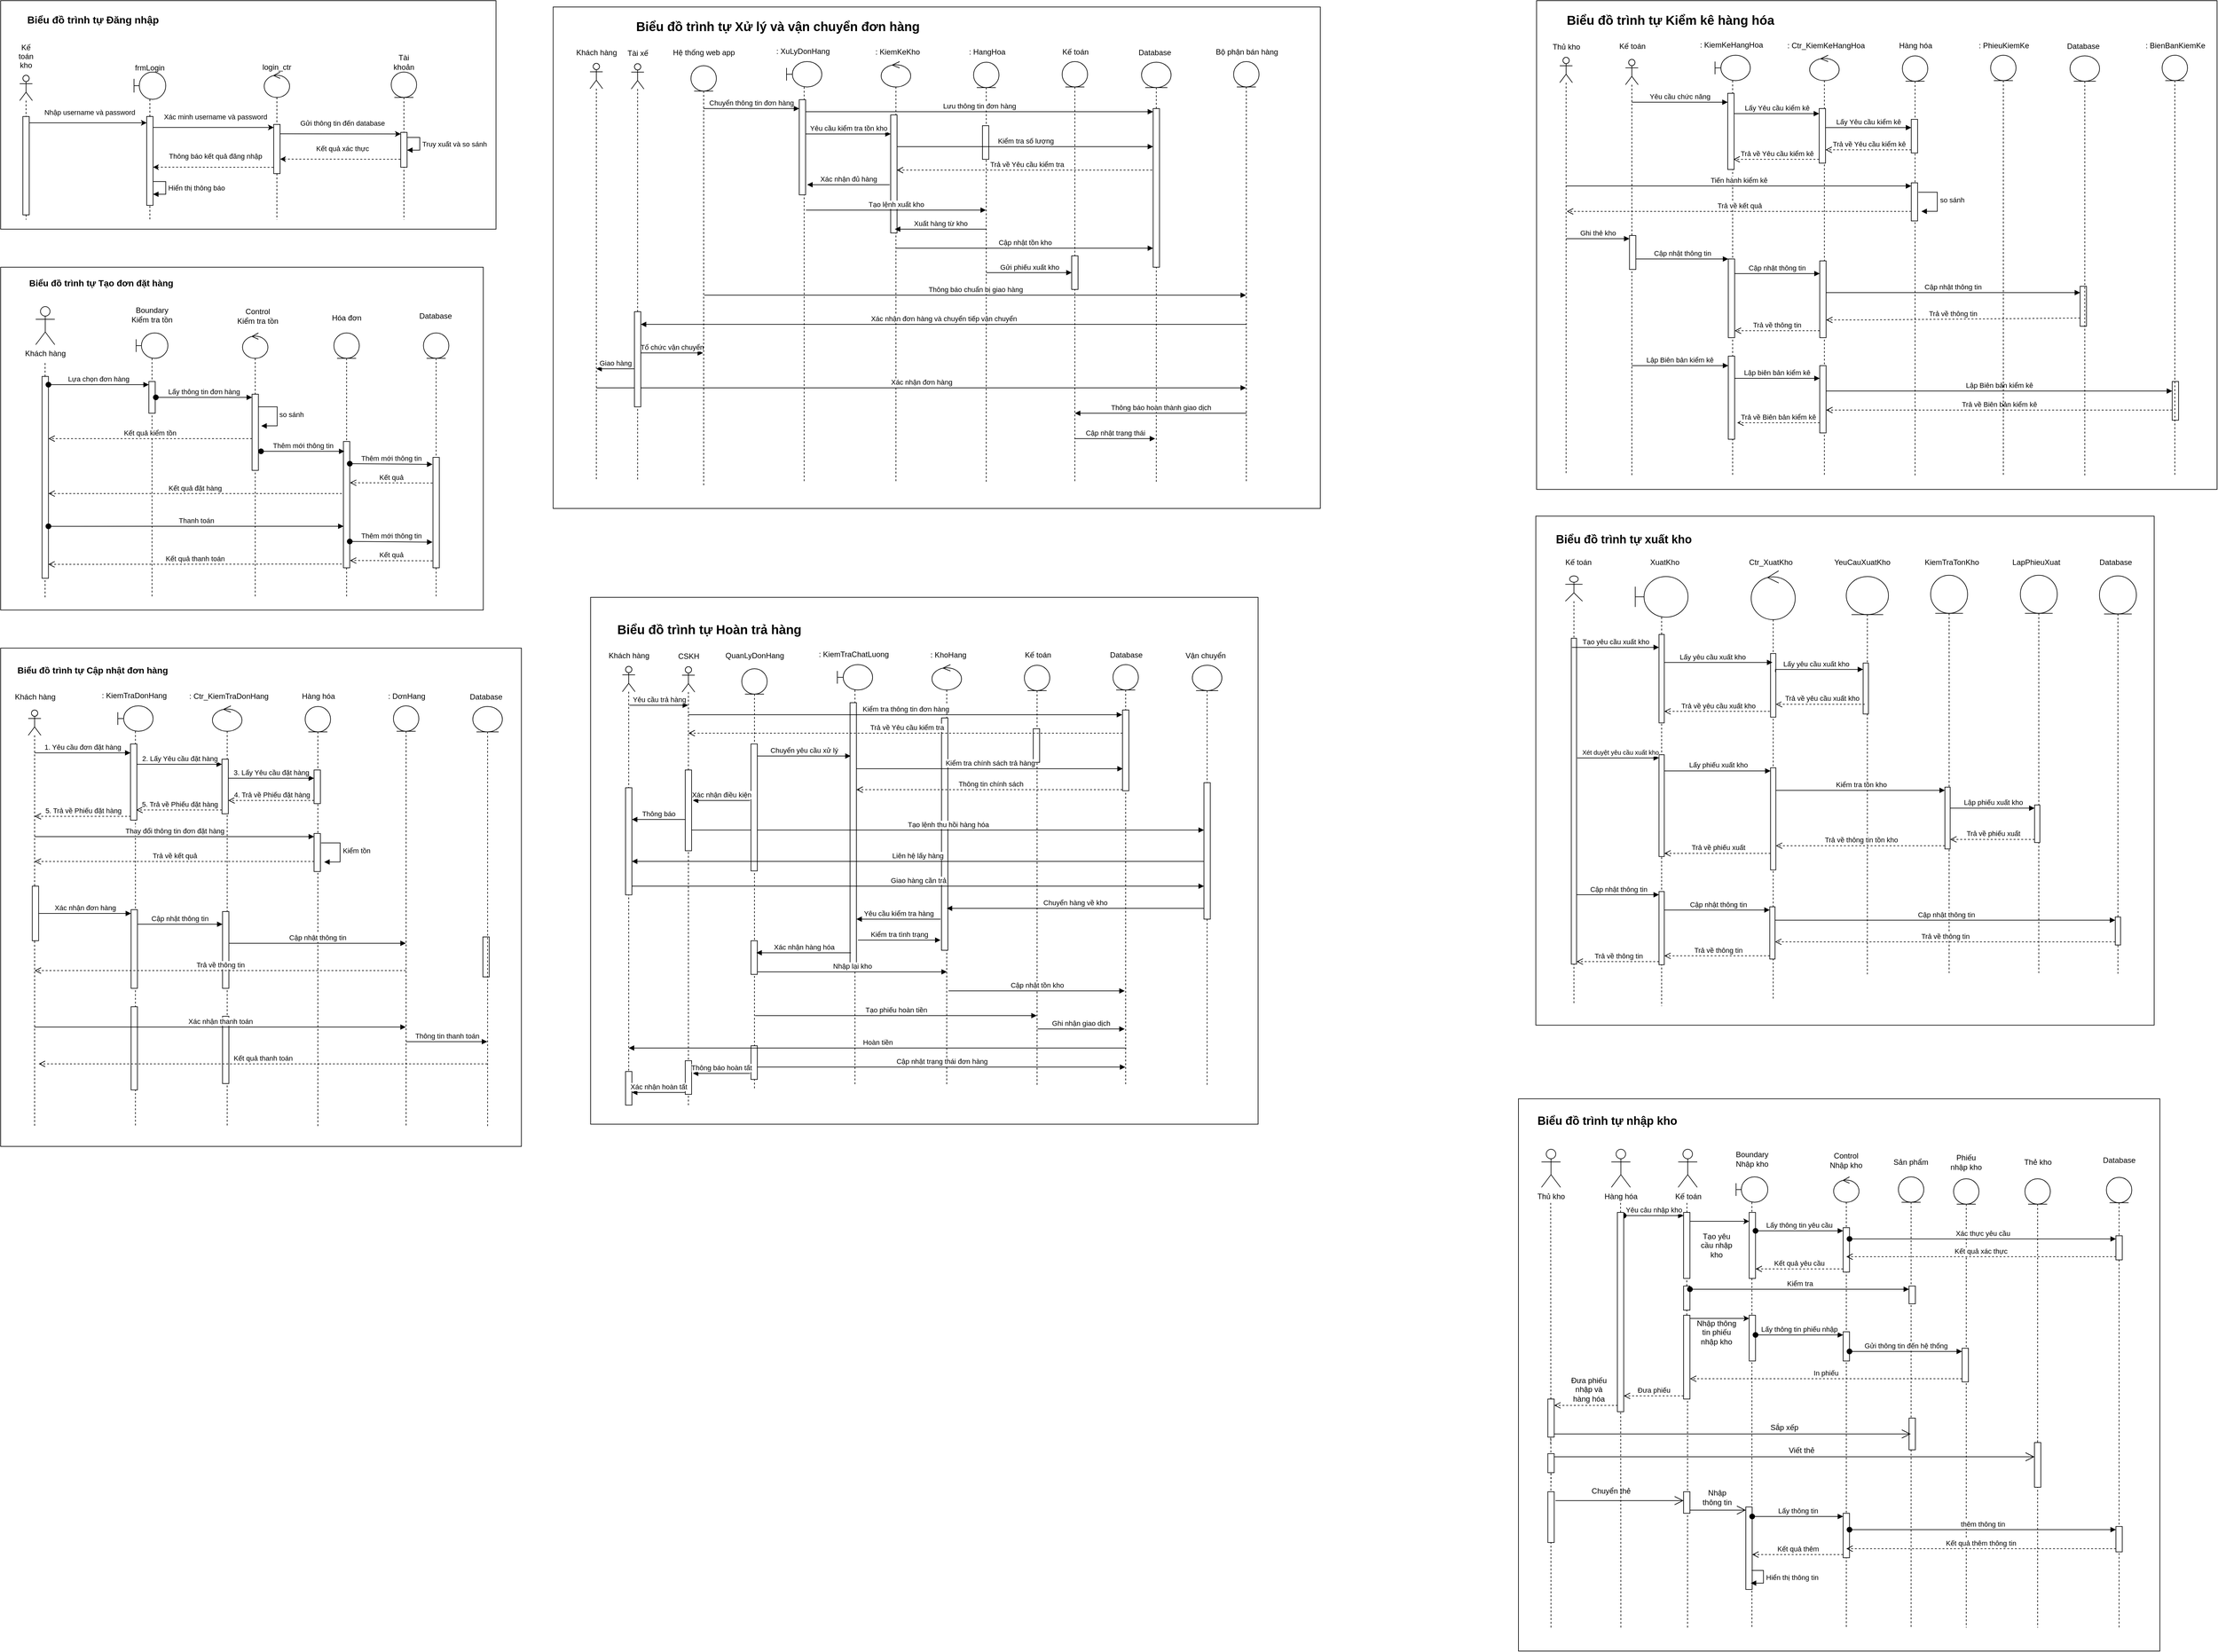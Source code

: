 <mxfile version="27.1.6">
  <diagram name="Trang-1" id="lKO_-viZrgqjmMFy0Pk6">
    <mxGraphModel dx="6660" dy="3140" grid="1" gridSize="10" guides="1" tooltips="1" connect="1" arrows="1" fold="1" page="1" pageScale="1" pageWidth="827" pageHeight="1169" math="0" shadow="0">
      <root>
        <mxCell id="0" />
        <mxCell id="1" parent="0" />
        <mxCell id="ym168RmoMdldGewynsLo-213" value="" style="group" parent="1" vertex="1" connectable="0">
          <mxGeometry x="40" y="140" width="780" height="360" as="geometry" />
        </mxCell>
        <mxCell id="ym168RmoMdldGewynsLo-202" value="" style="rounded=0;whiteSpace=wrap;html=1;" parent="ym168RmoMdldGewynsLo-213" vertex="1">
          <mxGeometry width="780" height="360" as="geometry" />
        </mxCell>
        <mxCell id="ym168RmoMdldGewynsLo-45" value="Biểu đồ trình tự Đăng nhập" style="text;html=1;strokeColor=none;fillColor=none;align=left;verticalAlign=middle;whiteSpace=wrap;rounded=0;labelBackgroundColor=none;fontSize=16;fontStyle=1" parent="ym168RmoMdldGewynsLo-213" vertex="1">
          <mxGeometry x="40" y="10" width="460" height="40" as="geometry" />
        </mxCell>
        <mxCell id="ym168RmoMdldGewynsLo-46" value="Kế toán kho&lt;br&gt;&lt;br&gt;&lt;br&gt;&lt;br&gt;&lt;br&gt;&lt;br&gt;&lt;br&gt;&lt;br&gt;" style="shape=umlLifeline;perimeter=lifelinePerimeter;whiteSpace=wrap;html=1;container=1;dropTarget=0;collapsible=0;recursiveResize=0;outlineConnect=0;portConstraint=eastwest;newEdgeStyle={&quot;curved&quot;:0,&quot;rounded&quot;:0};participant=umlActor;" parent="ym168RmoMdldGewynsLo-213" vertex="1">
          <mxGeometry x="30" y="117.5" width="20" height="227.5" as="geometry" />
        </mxCell>
        <mxCell id="ym168RmoMdldGewynsLo-47" value="" style="html=1;points=[[0,0,0,0,5],[0,1,0,0,-5],[1,0,0,0,5],[1,1,0,0,-5]];perimeter=orthogonalPerimeter;outlineConnect=0;targetShapes=umlLifeline;portConstraint=eastwest;newEdgeStyle={&quot;curved&quot;:0,&quot;rounded&quot;:0};" parent="ym168RmoMdldGewynsLo-46" vertex="1">
          <mxGeometry x="5" y="65" width="10" height="155" as="geometry" />
        </mxCell>
        <mxCell id="ym168RmoMdldGewynsLo-48" value="frmLogin&lt;br&gt;&lt;br&gt;&lt;br&gt;&lt;br&gt;&lt;br&gt;" style="shape=umlLifeline;perimeter=lifelinePerimeter;whiteSpace=wrap;html=1;container=1;dropTarget=0;collapsible=0;recursiveResize=0;outlineConnect=0;portConstraint=eastwest;newEdgeStyle={&quot;curved&quot;:0,&quot;rounded&quot;:0};participant=umlBoundary;size=43;" parent="ym168RmoMdldGewynsLo-213" vertex="1">
          <mxGeometry x="210" y="112.5" width="50" height="232.5" as="geometry" />
        </mxCell>
        <mxCell id="ym168RmoMdldGewynsLo-49" value="" style="html=1;points=[[0,0,0,0,5],[0,1,0,0,-5],[1,0,0,0,5],[1,1,0,0,-5]];perimeter=orthogonalPerimeter;outlineConnect=0;targetShapes=umlLifeline;portConstraint=eastwest;newEdgeStyle={&quot;curved&quot;:0,&quot;rounded&quot;:0};" parent="ym168RmoMdldGewynsLo-48" vertex="1">
          <mxGeometry x="20" y="70" width="10" height="140" as="geometry" />
        </mxCell>
        <mxCell id="ym168RmoMdldGewynsLo-50" value="Tài khoản&lt;br&gt;&lt;br&gt;&lt;br&gt;&lt;br&gt;&lt;br&gt;&lt;br&gt;" style="shape=umlLifeline;perimeter=lifelinePerimeter;whiteSpace=wrap;html=1;container=1;dropTarget=0;collapsible=0;recursiveResize=0;outlineConnect=0;portConstraint=eastwest;newEdgeStyle={&quot;curved&quot;:0,&quot;rounded&quot;:0};participant=umlEntity;" parent="ym168RmoMdldGewynsLo-213" vertex="1">
          <mxGeometry x="615" y="112.5" width="40" height="232.5" as="geometry" />
        </mxCell>
        <mxCell id="ym168RmoMdldGewynsLo-51" value="" style="html=1;points=[[0,0,0,0,5],[0,1,0,0,-5],[1,0,0,0,5],[1,1,0,0,-5]];perimeter=orthogonalPerimeter;outlineConnect=0;targetShapes=umlLifeline;portConstraint=eastwest;newEdgeStyle={&quot;curved&quot;:0,&quot;rounded&quot;:0};" parent="ym168RmoMdldGewynsLo-50" vertex="1">
          <mxGeometry x="15" y="95" width="10" height="55" as="geometry" />
        </mxCell>
        <mxCell id="ym168RmoMdldGewynsLo-52" value="Truy xuất và so sánh&amp;nbsp;" style="html=1;align=left;spacingLeft=2;endArrow=block;rounded=0;edgeStyle=orthogonalEdgeStyle;curved=0;rounded=0;" parent="ym168RmoMdldGewynsLo-50" source="ym168RmoMdldGewynsLo-51" target="ym168RmoMdldGewynsLo-51" edge="1">
          <mxGeometry relative="1" as="geometry">
            <mxPoint x="25" y="102.5" as="sourcePoint" />
            <Array as="points">
              <mxPoint x="45" y="103" />
              <mxPoint x="45" y="123" />
            </Array>
            <mxPoint x="30" y="132.5" as="targetPoint" />
          </mxGeometry>
        </mxCell>
        <mxCell id="ym168RmoMdldGewynsLo-53" value="login_ctr&lt;br&gt;&lt;br&gt;&lt;br&gt;&lt;br&gt;&lt;br&gt;" style="shape=umlLifeline;perimeter=lifelinePerimeter;whiteSpace=wrap;html=1;container=1;dropTarget=0;collapsible=0;recursiveResize=0;outlineConnect=0;portConstraint=eastwest;newEdgeStyle={&quot;curved&quot;:0,&quot;rounded&quot;:0};participant=umlControl;" parent="ym168RmoMdldGewynsLo-213" vertex="1">
          <mxGeometry x="415" y="112.5" width="40" height="232.5" as="geometry" />
        </mxCell>
        <mxCell id="ym168RmoMdldGewynsLo-54" value="" style="html=1;points=[[0,0,0,0,5],[0,1,0,0,-5],[1,0,0,0,5],[1,1,0,0,-5]];perimeter=orthogonalPerimeter;outlineConnect=0;targetShapes=umlLifeline;portConstraint=eastwest;newEdgeStyle={&quot;curved&quot;:0,&quot;rounded&quot;:0};" parent="ym168RmoMdldGewynsLo-53" vertex="1">
          <mxGeometry x="15" y="82.5" width="10" height="77.5" as="geometry" />
        </mxCell>
        <mxCell id="ym168RmoMdldGewynsLo-55" value="Nhập username và password" style="rounded=0;orthogonalLoop=1;jettySize=auto;html=1;verticalAlign=middle;" parent="ym168RmoMdldGewynsLo-213" target="ym168RmoMdldGewynsLo-49" edge="1">
          <mxGeometry x="0.027" y="18" relative="1" as="geometry">
            <mxPoint x="45" y="192.5" as="sourcePoint" />
            <mxPoint x="200" y="193" as="targetPoint" />
            <mxPoint y="1" as="offset" />
          </mxGeometry>
        </mxCell>
        <mxCell id="ym168RmoMdldGewynsLo-56" value="Xác minh username và password" style="rounded=0;orthogonalLoop=1;jettySize=auto;html=1;verticalAlign=middle;" parent="ym168RmoMdldGewynsLo-213" target="ym168RmoMdldGewynsLo-54" edge="1">
          <mxGeometry x="0.027" y="18" relative="1" as="geometry">
            <mxPoint x="240" y="199.75" as="sourcePoint" />
            <mxPoint x="425" y="200.25" as="targetPoint" />
            <mxPoint y="1" as="offset" />
          </mxGeometry>
        </mxCell>
        <mxCell id="ym168RmoMdldGewynsLo-57" value="Gửi thông tin đến database" style="rounded=0;orthogonalLoop=1;jettySize=auto;html=1;verticalAlign=middle;" parent="ym168RmoMdldGewynsLo-213" edge="1">
          <mxGeometry x="0.027" y="18" relative="1" as="geometry">
            <mxPoint x="440" y="209.75" as="sourcePoint" />
            <mxPoint x="630" y="210" as="targetPoint" />
            <mxPoint y="1" as="offset" />
          </mxGeometry>
        </mxCell>
        <mxCell id="ym168RmoMdldGewynsLo-58" value="" style="rounded=0;orthogonalLoop=1;jettySize=auto;html=1;verticalAlign=middle;" parent="ym168RmoMdldGewynsLo-213" target="ym168RmoMdldGewynsLo-51" edge="1">
          <mxGeometry x="0.027" y="18" relative="1" as="geometry">
            <mxPoint x="640" y="225" as="sourcePoint" />
            <mxPoint x="640" y="245" as="targetPoint" />
            <mxPoint y="1" as="offset" />
          </mxGeometry>
        </mxCell>
        <mxCell id="ym168RmoMdldGewynsLo-59" value="Kết quả xác thực" style="rounded=0;orthogonalLoop=1;jettySize=auto;html=1;verticalAlign=middle;dashed=1;startArrow=classic;startFill=1;endArrow=none;endFill=0;" parent="ym168RmoMdldGewynsLo-213" edge="1">
          <mxGeometry x="0.027" y="18" relative="1" as="geometry">
            <mxPoint x="440" y="249.66" as="sourcePoint" />
            <mxPoint x="630" y="249.91" as="targetPoint" />
            <mxPoint y="1" as="offset" />
          </mxGeometry>
        </mxCell>
        <mxCell id="ym168RmoMdldGewynsLo-60" value="Thông báo kết quả đăng nhập" style="rounded=0;orthogonalLoop=1;jettySize=auto;html=1;verticalAlign=middle;dashed=1;startArrow=classic;startFill=1;endArrow=none;endFill=0;" parent="ym168RmoMdldGewynsLo-213" edge="1">
          <mxGeometry x="0.027" y="18" relative="1" as="geometry">
            <mxPoint x="240" y="262.33" as="sourcePoint" />
            <mxPoint x="430" y="262.58" as="targetPoint" />
            <mxPoint y="1" as="offset" />
          </mxGeometry>
        </mxCell>
        <mxCell id="ym168RmoMdldGewynsLo-61" value="Hiển thị thông báo&amp;nbsp;" style="html=1;align=left;spacingLeft=2;endArrow=block;rounded=0;edgeStyle=orthogonalEdgeStyle;curved=0;rounded=0;" parent="ym168RmoMdldGewynsLo-213" edge="1">
          <mxGeometry relative="1" as="geometry">
            <mxPoint x="240" y="285" as="sourcePoint" />
            <Array as="points">
              <mxPoint x="260" y="285" />
              <mxPoint x="260" y="305" />
            </Array>
            <mxPoint x="240" y="305" as="targetPoint" />
          </mxGeometry>
        </mxCell>
        <mxCell id="ym168RmoMdldGewynsLo-214" value="" style="group" parent="1" vertex="1" connectable="0">
          <mxGeometry x="40" y="560" width="760" height="540" as="geometry" />
        </mxCell>
        <mxCell id="ym168RmoMdldGewynsLo-211" value="" style="rounded=0;whiteSpace=wrap;html=1;" parent="ym168RmoMdldGewynsLo-214" vertex="1">
          <mxGeometry width="760" height="540" as="geometry" />
        </mxCell>
        <mxCell id="ym168RmoMdldGewynsLo-175" value="Khách hàng" style="shape=umlActor;verticalLabelPosition=bottom;verticalAlign=top;html=1;outlineConnect=0;" parent="ym168RmoMdldGewynsLo-214" vertex="1">
          <mxGeometry x="55.25" y="62" width="30" height="60" as="geometry" />
        </mxCell>
        <mxCell id="ym168RmoMdldGewynsLo-176" value="" style="shape=umlLifeline;perimeter=lifelinePerimeter;whiteSpace=wrap;html=1;container=1;dropTarget=0;collapsible=0;recursiveResize=0;outlineConnect=0;portConstraint=eastwest;newEdgeStyle={&quot;curved&quot;:0,&quot;rounded&quot;:0};participant=umlBoundary;" parent="ym168RmoMdldGewynsLo-214" vertex="1">
          <mxGeometry x="213.38" y="103.5" width="50" height="416.5" as="geometry" />
        </mxCell>
        <mxCell id="ym168RmoMdldGewynsLo-177" value="" style="html=1;points=[[0,0,0,0,5],[0,1,0,0,-5],[1,0,0,0,5],[1,1,0,0,-5]];perimeter=orthogonalPerimeter;outlineConnect=0;targetShapes=umlLifeline;portConstraint=eastwest;newEdgeStyle={&quot;curved&quot;:0,&quot;rounded&quot;:0};" parent="ym168RmoMdldGewynsLo-176" vertex="1">
          <mxGeometry x="20" y="76.5" width="10" height="50" as="geometry" />
        </mxCell>
        <mxCell id="ym168RmoMdldGewynsLo-178" value="Boundary Kiểm tra tồn" style="text;html=1;strokeColor=none;fillColor=none;align=center;verticalAlign=middle;whiteSpace=wrap;rounded=0;" parent="ym168RmoMdldGewynsLo-214" vertex="1">
          <mxGeometry x="203.88" y="60" width="69" height="30" as="geometry" />
        </mxCell>
        <mxCell id="ym168RmoMdldGewynsLo-179" value="" style="shape=umlLifeline;perimeter=lifelinePerimeter;whiteSpace=wrap;html=1;container=1;dropTarget=0;collapsible=0;recursiveResize=0;outlineConnect=0;portConstraint=eastwest;newEdgeStyle={&quot;curved&quot;:0,&quot;rounded&quot;:0};participant=umlControl;" parent="ym168RmoMdldGewynsLo-214" vertex="1">
          <mxGeometry x="380.88" y="103.5" width="40" height="416.5" as="geometry" />
        </mxCell>
        <mxCell id="ym168RmoMdldGewynsLo-180" value="" style="html=1;points=[[0,0,0,0,5],[0,1,0,0,-5],[1,0,0,0,5],[1,1,0,0,-5]];perimeter=orthogonalPerimeter;outlineConnect=0;targetShapes=umlLifeline;portConstraint=eastwest;newEdgeStyle={&quot;curved&quot;:0,&quot;rounded&quot;:0};" parent="ym168RmoMdldGewynsLo-179" vertex="1">
          <mxGeometry x="15" y="96.5" width="10" height="120" as="geometry" />
        </mxCell>
        <mxCell id="ym168RmoMdldGewynsLo-181" value="Control Kiểm tra tồn" style="text;html=1;strokeColor=none;fillColor=none;align=center;verticalAlign=middle;whiteSpace=wrap;rounded=0;" parent="ym168RmoMdldGewynsLo-214" vertex="1">
          <mxGeometry x="370.88" y="62" width="67.5" height="30" as="geometry" />
        </mxCell>
        <mxCell id="ym168RmoMdldGewynsLo-182" value="" style="shape=umlLifeline;perimeter=lifelinePerimeter;whiteSpace=wrap;html=1;container=1;dropTarget=0;collapsible=0;recursiveResize=0;outlineConnect=0;portConstraint=eastwest;newEdgeStyle={&quot;curved&quot;:0,&quot;rounded&quot;:0};participant=umlEntity;" parent="ym168RmoMdldGewynsLo-214" vertex="1">
          <mxGeometry x="524.75" y="103.5" width="40" height="416.5" as="geometry" />
        </mxCell>
        <mxCell id="ym168RmoMdldGewynsLo-183" value="" style="html=1;points=[[0,0,0,0,5],[0,1,0,0,-5],[1,0,0,0,5],[1,1,0,0,-5]];perimeter=orthogonalPerimeter;outlineConnect=0;targetShapes=umlLifeline;portConstraint=eastwest;newEdgeStyle={&quot;curved&quot;:0,&quot;rounded&quot;:0};" parent="ym168RmoMdldGewynsLo-182" vertex="1">
          <mxGeometry x="15" y="171" width="10" height="199" as="geometry" />
        </mxCell>
        <mxCell id="ym168RmoMdldGewynsLo-184" value="Hóa đơn" style="text;html=1;strokeColor=none;fillColor=none;align=center;verticalAlign=middle;whiteSpace=wrap;rounded=0;" parent="ym168RmoMdldGewynsLo-214" vertex="1">
          <mxGeometry x="514.75" y="65" width="60" height="30" as="geometry" />
        </mxCell>
        <mxCell id="ym168RmoMdldGewynsLo-185" value="" style="shape=umlLifeline;perimeter=lifelinePerimeter;whiteSpace=wrap;html=1;container=1;dropTarget=0;collapsible=0;recursiveResize=0;outlineConnect=0;portConstraint=eastwest;newEdgeStyle={&quot;curved&quot;:0,&quot;rounded&quot;:0};participant=umlEntity;" parent="ym168RmoMdldGewynsLo-214" vertex="1">
          <mxGeometry x="665.75" y="103.5" width="40" height="416.5" as="geometry" />
        </mxCell>
        <mxCell id="ym168RmoMdldGewynsLo-186" value="" style="html=1;points=[[0,0,0,0,5],[0,1,0,0,-5],[1,0,0,0,5],[1,1,0,0,-5]];perimeter=orthogonalPerimeter;outlineConnect=0;targetShapes=umlLifeline;portConstraint=eastwest;newEdgeStyle={&quot;curved&quot;:0,&quot;rounded&quot;:0};" parent="ym168RmoMdldGewynsLo-185" vertex="1">
          <mxGeometry x="15" y="196" width="10" height="174" as="geometry" />
        </mxCell>
        <mxCell id="ym168RmoMdldGewynsLo-187" value="Database" style="text;html=1;strokeColor=none;fillColor=none;align=center;verticalAlign=middle;whiteSpace=wrap;rounded=0;" parent="ym168RmoMdldGewynsLo-214" vertex="1">
          <mxGeometry x="654.75" y="62" width="60" height="30" as="geometry" />
        </mxCell>
        <mxCell id="ym168RmoMdldGewynsLo-188" value="" style="endArrow=none;dashed=1;html=1;rounded=0;" parent="ym168RmoMdldGewynsLo-214" edge="1">
          <mxGeometry width="50" height="50" relative="1" as="geometry">
            <mxPoint x="70" y="520" as="sourcePoint" />
            <mxPoint x="70" y="150" as="targetPoint" />
          </mxGeometry>
        </mxCell>
        <mxCell id="ym168RmoMdldGewynsLo-191" value="" style="html=1;points=[[0,0,0,0,5],[0,1,0,0,-5],[1,0,0,0,5],[1,1,0,0,-5]];perimeter=orthogonalPerimeter;outlineConnect=0;targetShapes=umlLifeline;portConstraint=eastwest;newEdgeStyle={&quot;curved&quot;:0,&quot;rounded&quot;:0};" parent="ym168RmoMdldGewynsLo-214" vertex="1">
          <mxGeometry x="65.25" y="172" width="10" height="318" as="geometry" />
        </mxCell>
        <mxCell id="ym168RmoMdldGewynsLo-192" value="Lựa chọn đơn hàng" style="html=1;verticalAlign=bottom;startArrow=oval;endArrow=block;startSize=8;curved=0;rounded=0;entryX=0;entryY=0;entryDx=0;entryDy=5;" parent="ym168RmoMdldGewynsLo-214" source="ym168RmoMdldGewynsLo-191" target="ym168RmoMdldGewynsLo-177" edge="1">
          <mxGeometry relative="1" as="geometry">
            <mxPoint x="154.38" y="195" as="sourcePoint" />
          </mxGeometry>
        </mxCell>
        <mxCell id="ym168RmoMdldGewynsLo-193" value="Lấy thông tin đơn hàng" style="html=1;verticalAlign=bottom;startArrow=oval;endArrow=block;startSize=8;curved=0;rounded=0;entryX=0;entryY=0;entryDx=0;entryDy=5;" parent="ym168RmoMdldGewynsLo-214" target="ym168RmoMdldGewynsLo-180" edge="1">
          <mxGeometry relative="1" as="geometry">
            <mxPoint x="244.38" y="205" as="sourcePoint" />
          </mxGeometry>
        </mxCell>
        <mxCell id="ym168RmoMdldGewynsLo-194" value="Thêm mới thông tin" style="html=1;verticalAlign=bottom;startArrow=oval;endArrow=block;startSize=8;curved=0;rounded=0;entryX=0;entryY=0;entryDx=0;entryDy=5;" parent="ym168RmoMdldGewynsLo-214" edge="1">
          <mxGeometry relative="1" as="geometry">
            <mxPoint x="410.0" y="290" as="sourcePoint" />
            <mxPoint x="541.37" y="290" as="targetPoint" />
          </mxGeometry>
        </mxCell>
        <mxCell id="ym168RmoMdldGewynsLo-195" value="Thêm mới thông tin" style="html=1;verticalAlign=bottom;startArrow=oval;endArrow=block;startSize=8;curved=0;rounded=0;" parent="ym168RmoMdldGewynsLo-214" edge="1">
          <mxGeometry relative="1" as="geometry">
            <mxPoint x="549.75" y="309.5" as="sourcePoint" />
            <mxPoint x="680" y="310.5" as="targetPoint" />
          </mxGeometry>
        </mxCell>
        <mxCell id="ym168RmoMdldGewynsLo-196" value="Kết quả" style="html=1;verticalAlign=bottom;endArrow=open;dashed=1;endSize=8;curved=0;rounded=0;" parent="ym168RmoMdldGewynsLo-214" edge="1">
          <mxGeometry relative="1" as="geometry">
            <mxPoint x="680" y="340" as="sourcePoint" />
            <mxPoint x="550.0" y="339.5" as="targetPoint" />
          </mxGeometry>
        </mxCell>
        <mxCell id="ym168RmoMdldGewynsLo-197" value="Kết quả đặt hàng" style="html=1;verticalAlign=bottom;endArrow=open;dashed=1;endSize=8;curved=0;rounded=0;" parent="ym168RmoMdldGewynsLo-214" target="ym168RmoMdldGewynsLo-191" edge="1">
          <mxGeometry relative="1" as="geometry">
            <mxPoint x="537.31" y="356.55" as="sourcePoint" />
            <mxPoint x="405.0" y="356.55" as="targetPoint" />
          </mxGeometry>
        </mxCell>
        <mxCell id="ym168RmoMdldGewynsLo-198" value="Kết quả kiểm tồn" style="html=1;verticalAlign=bottom;endArrow=open;dashed=1;endSize=8;curved=0;rounded=0;" parent="ym168RmoMdldGewynsLo-214" source="ym168RmoMdldGewynsLo-180" edge="1">
          <mxGeometry relative="1" as="geometry">
            <mxPoint x="380" y="270" as="sourcePoint" />
            <mxPoint x="75.25" y="270" as="targetPoint" />
          </mxGeometry>
        </mxCell>
        <mxCell id="ym168RmoMdldGewynsLo-201" value="&lt;font style=&quot;font-size: 14px;&quot;&gt;&lt;b style=&quot;&quot;&gt;Biểu đồ trình tự Tạo đơn đặt hàng&lt;/b&gt;&lt;/font&gt;" style="text;html=1;strokeColor=none;fillColor=none;align=center;verticalAlign=middle;whiteSpace=wrap;rounded=0;" parent="ym168RmoMdldGewynsLo-214" vertex="1">
          <mxGeometry x="0.38" y="10" width="316.62" height="30" as="geometry" />
        </mxCell>
        <mxCell id="ym168RmoMdldGewynsLo-206" value="so sánh" style="html=1;align=left;spacingLeft=2;endArrow=block;rounded=0;edgeStyle=orthogonalEdgeStyle;curved=0;rounded=0;" parent="ym168RmoMdldGewynsLo-214" edge="1">
          <mxGeometry relative="1" as="geometry">
            <mxPoint x="405.43" y="219.89" as="sourcePoint" />
            <Array as="points">
              <mxPoint x="435.43" y="249.89" />
            </Array>
            <mxPoint x="410.43" y="249.943" as="targetPoint" />
          </mxGeometry>
        </mxCell>
        <mxCell id="ym168RmoMdldGewynsLo-207" value="Thanh toán" style="html=1;verticalAlign=bottom;startArrow=oval;endArrow=block;startSize=8;curved=0;rounded=0;" parent="ym168RmoMdldGewynsLo-214" edge="1">
          <mxGeometry relative="1" as="geometry">
            <mxPoint x="75.25" y="408.09" as="sourcePoint" />
            <mxPoint x="540" y="408" as="targetPoint" />
          </mxGeometry>
        </mxCell>
        <mxCell id="ym168RmoMdldGewynsLo-208" value="Thêm mới thông tin" style="html=1;verticalAlign=bottom;startArrow=oval;endArrow=block;startSize=8;curved=0;rounded=0;" parent="ym168RmoMdldGewynsLo-214" edge="1">
          <mxGeometry relative="1" as="geometry">
            <mxPoint x="549.75" y="432" as="sourcePoint" />
            <mxPoint x="680" y="433" as="targetPoint" />
          </mxGeometry>
        </mxCell>
        <mxCell id="ym168RmoMdldGewynsLo-209" value="Kết quả" style="html=1;verticalAlign=bottom;endArrow=open;dashed=1;endSize=8;curved=0;rounded=0;" parent="ym168RmoMdldGewynsLo-214" edge="1">
          <mxGeometry relative="1" as="geometry">
            <mxPoint x="680" y="462.5" as="sourcePoint" />
            <mxPoint x="550.0" y="462" as="targetPoint" />
          </mxGeometry>
        </mxCell>
        <mxCell id="ym168RmoMdldGewynsLo-210" value="Kết quả thanh toán" style="html=1;verticalAlign=bottom;endArrow=open;dashed=1;endSize=8;curved=0;rounded=0;" parent="ym168RmoMdldGewynsLo-214" edge="1">
          <mxGeometry relative="1" as="geometry">
            <mxPoint x="537.31" y="467.57" as="sourcePoint" />
            <mxPoint x="75" y="468.02" as="targetPoint" />
          </mxGeometry>
        </mxCell>
        <mxCell id="ym168RmoMdldGewynsLo-217" value="" style="group" parent="1" vertex="1" connectable="0">
          <mxGeometry x="40" y="1160" width="820" height="785" as="geometry" />
        </mxCell>
        <mxCell id="ym168RmoMdldGewynsLo-216" value="" style="rounded=0;whiteSpace=wrap;html=1;" parent="ym168RmoMdldGewynsLo-217" vertex="1">
          <mxGeometry width="820" height="785" as="geometry" />
        </mxCell>
        <mxCell id="ym168RmoMdldGewynsLo-1" value="" style="shape=umlLifeline;perimeter=lifelinePerimeter;whiteSpace=wrap;html=1;container=1;dropTarget=0;collapsible=0;recursiveResize=0;outlineConnect=0;portConstraint=eastwest;newEdgeStyle={&quot;curved&quot;:0,&quot;rounded&quot;:0};participant=umlActor;" parent="ym168RmoMdldGewynsLo-217" vertex="1">
          <mxGeometry x="43.5" y="97.5" width="20" height="657.5" as="geometry" />
        </mxCell>
        <mxCell id="ym168RmoMdldGewynsLo-2" value="" style="shape=umlLifeline;perimeter=lifelinePerimeter;whiteSpace=wrap;html=1;container=1;dropTarget=0;collapsible=0;recursiveResize=0;outlineConnect=0;portConstraint=eastwest;newEdgeStyle={&quot;curved&quot;:0,&quot;rounded&quot;:0};participant=umlBoundary;" parent="ym168RmoMdldGewynsLo-217" vertex="1">
          <mxGeometry x="184.5" y="91" width="55.5" height="664" as="geometry" />
        </mxCell>
        <mxCell id="ym168RmoMdldGewynsLo-3" value="" style="html=1;points=[[0,0,0,0,5],[0,1,0,0,-5],[1,0,0,0,5],[1,1,0,0,-5]];perimeter=orthogonalPerimeter;outlineConnect=0;targetShapes=umlLifeline;portConstraint=eastwest;newEdgeStyle={&quot;curved&quot;:0,&quot;rounded&quot;:0};" parent="ym168RmoMdldGewynsLo-2" vertex="1">
          <mxGeometry x="20" y="60" width="10" height="120" as="geometry" />
        </mxCell>
        <mxCell id="ym168RmoMdldGewynsLo-4" value="" style="shape=umlLifeline;perimeter=lifelinePerimeter;whiteSpace=wrap;html=1;container=1;dropTarget=0;collapsible=0;recursiveResize=0;outlineConnect=0;portConstraint=eastwest;newEdgeStyle={&quot;curved&quot;:0,&quot;rounded&quot;:0};participant=umlEntity;" parent="ym168RmoMdldGewynsLo-217" vertex="1">
          <mxGeometry x="479.5" y="92" width="40" height="663" as="geometry" />
        </mxCell>
        <mxCell id="ym168RmoMdldGewynsLo-5" value="" style="html=1;points=[[0,0,0,0,5],[0,1,0,0,-5],[1,0,0,0,5],[1,1,0,0,-5]];perimeter=orthogonalPerimeter;outlineConnect=0;targetShapes=umlLifeline;portConstraint=eastwest;newEdgeStyle={&quot;curved&quot;:0,&quot;rounded&quot;:0};" parent="ym168RmoMdldGewynsLo-4" vertex="1">
          <mxGeometry x="14" y="100" width="10" height="53" as="geometry" />
        </mxCell>
        <mxCell id="ym168RmoMdldGewynsLo-6" value="" style="html=1;points=[[0,0,0,0,5],[0,1,0,0,-5],[1,0,0,0,5],[1,1,0,0,-5]];perimeter=orthogonalPerimeter;outlineConnect=0;targetShapes=umlLifeline;portConstraint=eastwest;newEdgeStyle={&quot;curved&quot;:0,&quot;rounded&quot;:0};" parent="ym168RmoMdldGewynsLo-4" vertex="1">
          <mxGeometry x="14" y="200" width="10" height="60" as="geometry" />
        </mxCell>
        <mxCell id="ym168RmoMdldGewynsLo-7" value="" style="shape=umlLifeline;perimeter=lifelinePerimeter;whiteSpace=wrap;html=1;container=1;dropTarget=0;collapsible=0;recursiveResize=0;outlineConnect=0;portConstraint=eastwest;newEdgeStyle={&quot;curved&quot;:0,&quot;rounded&quot;:0};participant=umlControl;" parent="ym168RmoMdldGewynsLo-217" vertex="1">
          <mxGeometry x="333.5" y="91" width="46.5" height="664" as="geometry" />
        </mxCell>
        <mxCell id="ym168RmoMdldGewynsLo-8" value="" style="html=1;points=[[0,0,0,0,5],[0,1,0,0,-5],[1,0,0,0,5],[1,1,0,0,-5]];perimeter=orthogonalPerimeter;outlineConnect=0;targetShapes=umlLifeline;portConstraint=eastwest;newEdgeStyle={&quot;curved&quot;:0,&quot;rounded&quot;:0};" parent="ym168RmoMdldGewynsLo-7" vertex="1">
          <mxGeometry x="15" y="84" width="10" height="86" as="geometry" />
        </mxCell>
        <mxCell id="ym168RmoMdldGewynsLo-9" value="" style="html=1;points=[[0,0,0,0,5],[0,1,0,0,-5],[1,0,0,0,5],[1,1,0,0,-5]];perimeter=orthogonalPerimeter;outlineConnect=0;targetShapes=umlLifeline;portConstraint=eastwest;newEdgeStyle={&quot;curved&quot;:0,&quot;rounded&quot;:0};" parent="ym168RmoMdldGewynsLo-7" vertex="1">
          <mxGeometry x="-283.68" y="284" width="10" height="86" as="geometry" />
        </mxCell>
        <mxCell id="ym168RmoMdldGewynsLo-10" value="" style="html=1;points=[[0,0,0,0,5],[0,1,0,0,-5],[1,0,0,0,5],[1,1,0,0,-5]];perimeter=orthogonalPerimeter;outlineConnect=0;targetShapes=umlLifeline;portConstraint=eastwest;newEdgeStyle={&quot;curved&quot;:0,&quot;rounded&quot;:0};" parent="ym168RmoMdldGewynsLo-7" vertex="1">
          <mxGeometry x="-128.1" y="321" width="10" height="124" as="geometry" />
        </mxCell>
        <mxCell id="ym168RmoMdldGewynsLo-11" value="" style="html=1;points=[[0,0,0,0,5],[0,1,0,0,-5],[1,0,0,0,5],[1,1,0,0,-5]];perimeter=orthogonalPerimeter;outlineConnect=0;targetShapes=umlLifeline;portConstraint=eastwest;newEdgeStyle={&quot;curved&quot;:0,&quot;rounded&quot;:0};" parent="ym168RmoMdldGewynsLo-7" vertex="1">
          <mxGeometry x="-128.1" y="474" width="10" height="131" as="geometry" />
        </mxCell>
        <mxCell id="ym168RmoMdldGewynsLo-12" value="" style="html=1;points=[[0,0,0,0,5],[0,1,0,0,-5],[1,0,0,0,5],[1,1,0,0,-5]];perimeter=orthogonalPerimeter;outlineConnect=0;targetShapes=umlLifeline;portConstraint=eastwest;newEdgeStyle={&quot;curved&quot;:0,&quot;rounded&quot;:0};" parent="ym168RmoMdldGewynsLo-7" vertex="1">
          <mxGeometry x="15.9" y="324" width="10" height="121" as="geometry" />
        </mxCell>
        <mxCell id="ym168RmoMdldGewynsLo-13" value="" style="html=1;points=[[0,0,0,0,5],[0,1,0,0,-5],[1,0,0,0,5],[1,1,0,0,-5]];perimeter=orthogonalPerimeter;outlineConnect=0;targetShapes=umlLifeline;portConstraint=eastwest;newEdgeStyle={&quot;curved&quot;:0,&quot;rounded&quot;:0};" parent="ym168RmoMdldGewynsLo-7" vertex="1">
          <mxGeometry x="15.9" y="489" width="10" height="106" as="geometry" />
        </mxCell>
        <mxCell id="ym168RmoMdldGewynsLo-14" value="" style="html=1;points=[[0,0,0,0,5],[0,1,0,0,-5],[1,0,0,0,5],[1,1,0,0,-5]];perimeter=orthogonalPerimeter;outlineConnect=0;targetShapes=umlLifeline;portConstraint=eastwest;newEdgeStyle={&quot;curved&quot;:0,&quot;rounded&quot;:0};" parent="ym168RmoMdldGewynsLo-7" vertex="1">
          <mxGeometry x="425.9" y="364" width="10" height="63" as="geometry" />
        </mxCell>
        <mxCell id="ym168RmoMdldGewynsLo-16" value="Cập nhật thông tin" style="html=1;verticalAlign=bottom;endArrow=block;curved=0;rounded=0;" parent="ym168RmoMdldGewynsLo-7" source="ym168RmoMdldGewynsLo-10" target="ym168RmoMdldGewynsLo-12" edge="1">
          <mxGeometry width="80" relative="1" as="geometry">
            <mxPoint x="-118.1" y="379" as="sourcePoint" />
            <mxPoint x="-38.1" y="379" as="targetPoint" />
            <Array as="points">
              <mxPoint x="-94.1" y="344" />
              <mxPoint x="-44.1" y="344" />
              <mxPoint x="-14.1" y="344" />
            </Array>
          </mxGeometry>
        </mxCell>
        <mxCell id="ym168RmoMdldGewynsLo-17" value="Cập nhật thông tin" style="html=1;verticalAlign=bottom;endArrow=block;curved=0;rounded=0;" parent="ym168RmoMdldGewynsLo-7" target="ym168RmoMdldGewynsLo-31" edge="1">
          <mxGeometry width="80" relative="1" as="geometry">
            <mxPoint x="25.9" y="374" as="sourcePoint" />
            <mxPoint x="425.9" y="374" as="targetPoint" />
            <Array as="points">
              <mxPoint x="80.9" y="374" />
              <mxPoint x="125.9" y="374" />
            </Array>
          </mxGeometry>
        </mxCell>
        <mxCell id="ym168RmoMdldGewynsLo-20" value="Xác nhận thanh toán" style="html=1;verticalAlign=bottom;endArrow=block;curved=0;rounded=0;" parent="ym168RmoMdldGewynsLo-7" edge="1">
          <mxGeometry width="80" relative="1" as="geometry">
            <mxPoint x="-280.267" y="506" as="sourcePoint" />
            <mxPoint x="304.5" y="506" as="targetPoint" />
            <Array as="points">
              <mxPoint x="-174.1" y="506" />
            </Array>
          </mxGeometry>
        </mxCell>
        <mxCell id="ym168RmoMdldGewynsLo-23" value="Kết quả thanh toán" style="html=1;verticalAlign=bottom;endArrow=open;dashed=1;endSize=8;curved=0;rounded=0;" parent="ym168RmoMdldGewynsLo-7" source="ym168RmoMdldGewynsLo-41" edge="1">
          <mxGeometry relative="1" as="geometry">
            <mxPoint x="570.5" y="559" as="sourcePoint" />
            <mxPoint x="-273.5" y="564" as="targetPoint" />
            <Array as="points" />
          </mxGeometry>
        </mxCell>
        <mxCell id="ym168RmoMdldGewynsLo-26" value="Xác nhận đơn hàng" style="html=1;verticalAlign=bottom;endArrow=block;curved=0;rounded=0;" parent="ym168RmoMdldGewynsLo-7" source="ym168RmoMdldGewynsLo-9" target="ym168RmoMdldGewynsLo-10" edge="1">
          <mxGeometry width="80" relative="1" as="geometry">
            <mxPoint x="-279.1" y="329" as="sourcePoint" />
            <mxPoint x="-199.1" y="329" as="targetPoint" />
          </mxGeometry>
        </mxCell>
        <mxCell id="ym168RmoMdldGewynsLo-27" value=": KiemTraDonHang" style="text;html=1;align=center;verticalAlign=middle;resizable=0;points=[];autosize=1;strokeColor=none;fillColor=none;" parent="ym168RmoMdldGewynsLo-217" vertex="1">
          <mxGeometry x="144.5" y="60" width="130" height="30" as="geometry" />
        </mxCell>
        <mxCell id="ym168RmoMdldGewynsLo-28" value=": Ctr_KiemTraDonHang" style="text;html=1;align=center;verticalAlign=middle;resizable=0;points=[];autosize=1;strokeColor=none;fillColor=none;" parent="ym168RmoMdldGewynsLo-217" vertex="1">
          <mxGeometry x="283.5" y="61" width="150" height="30" as="geometry" />
        </mxCell>
        <mxCell id="ym168RmoMdldGewynsLo-29" value="Hàng hóa" style="text;html=1;align=center;verticalAlign=middle;resizable=0;points=[];autosize=1;strokeColor=none;fillColor=none;" parent="ym168RmoMdldGewynsLo-217" vertex="1">
          <mxGeometry x="459.5" y="61" width="80" height="30" as="geometry" />
        </mxCell>
        <mxCell id="ym168RmoMdldGewynsLo-30" value=": DơnHang" style="text;html=1;align=center;verticalAlign=middle;resizable=0;points=[];autosize=1;strokeColor=none;fillColor=none;" parent="ym168RmoMdldGewynsLo-217" vertex="1">
          <mxGeometry x="598.5" y="61" width="80" height="30" as="geometry" />
        </mxCell>
        <mxCell id="ym168RmoMdldGewynsLo-31" value="" style="shape=umlLifeline;perimeter=lifelinePerimeter;whiteSpace=wrap;html=1;container=1;dropTarget=0;collapsible=0;recursiveResize=0;outlineConnect=0;portConstraint=eastwest;newEdgeStyle={&quot;curved&quot;:0,&quot;rounded&quot;:0};participant=umlEntity;" parent="ym168RmoMdldGewynsLo-217" vertex="1">
          <mxGeometry x="618.5" y="91" width="40" height="664" as="geometry" />
        </mxCell>
        <mxCell id="ym168RmoMdldGewynsLo-32" value="Khách hàng" style="text;html=1;align=center;verticalAlign=middle;resizable=0;points=[];autosize=1;strokeColor=none;fillColor=none;" parent="ym168RmoMdldGewynsLo-217" vertex="1">
          <mxGeometry x="8.5" y="62" width="90" height="30" as="geometry" />
        </mxCell>
        <mxCell id="ym168RmoMdldGewynsLo-33" value="1. Yêu cầu đơn đặt hàng" style="html=1;verticalAlign=bottom;endArrow=block;curved=0;rounded=0;" parent="ym168RmoMdldGewynsLo-217" source="ym168RmoMdldGewynsLo-1" target="ym168RmoMdldGewynsLo-3" edge="1">
          <mxGeometry width="80" relative="1" as="geometry">
            <mxPoint x="68.497" y="159.47" as="sourcePoint" />
            <mxPoint x="195.05" y="159.47" as="targetPoint" />
            <Array as="points">
              <mxPoint x="118.5" y="165" />
              <mxPoint x="178.5" y="165" />
            </Array>
          </mxGeometry>
        </mxCell>
        <mxCell id="ym168RmoMdldGewynsLo-34" value="2. Lấy Yêu cầu đặt hàng" style="html=1;verticalAlign=bottom;endArrow=block;curved=0;rounded=0;" parent="ym168RmoMdldGewynsLo-217" edge="1">
          <mxGeometry width="80" relative="1" as="geometry">
            <mxPoint x="214.5" y="183" as="sourcePoint" />
            <mxPoint x="348.5" y="183" as="targetPoint" />
            <Array as="points" />
          </mxGeometry>
        </mxCell>
        <mxCell id="ym168RmoMdldGewynsLo-35" value="&lt;b style=&quot;&quot;&gt;&lt;font style=&quot;font-size: 14px;&quot;&gt;Biểu đồ trình tự Cập nhật đơn hàng&lt;/font&gt;&lt;/b&gt;" style="text;html=1;strokeColor=none;fillColor=none;align=center;verticalAlign=middle;whiteSpace=wrap;rounded=0;" parent="ym168RmoMdldGewynsLo-217" vertex="1">
          <mxGeometry x="18.5" y="25" width="251.5" height="20" as="geometry" />
        </mxCell>
        <mxCell id="ym168RmoMdldGewynsLo-36" value="3. Lấy Yêu cầu đặt hàng" style="html=1;verticalAlign=bottom;endArrow=block;curved=0;rounded=0;exitX=1;exitY=1;exitDx=0;exitDy=-5;exitPerimeter=0;" parent="ym168RmoMdldGewynsLo-217" edge="1">
          <mxGeometry width="80" relative="1" as="geometry">
            <mxPoint x="358.5" y="205.0" as="sourcePoint" />
            <mxPoint x="493.5" y="205.0" as="targetPoint" />
            <Array as="points" />
          </mxGeometry>
        </mxCell>
        <mxCell id="ym168RmoMdldGewynsLo-37" value="4. Trả về Phiếu đặt hàng" style="html=1;verticalAlign=bottom;endArrow=open;dashed=1;endSize=8;curved=0;rounded=0;exitX=0;exitY=1;exitDx=0;exitDy=-5;exitPerimeter=0;" parent="ym168RmoMdldGewynsLo-217" source="ym168RmoMdldGewynsLo-5" target="ym168RmoMdldGewynsLo-8" edge="1">
          <mxGeometry x="-0.006" relative="1" as="geometry">
            <mxPoint x="484.5" y="240.41" as="sourcePoint" />
            <mxPoint x="404.5" y="240.41" as="targetPoint" />
            <mxPoint as="offset" />
          </mxGeometry>
        </mxCell>
        <mxCell id="ym168RmoMdldGewynsLo-38" value="5. Trả về Phiếu đặt hàng" style="html=1;verticalAlign=bottom;endArrow=open;dashed=1;endSize=8;curved=0;rounded=0;exitX=0;exitY=1;exitDx=0;exitDy=-5;exitPerimeter=0;" parent="ym168RmoMdldGewynsLo-217" edge="1">
          <mxGeometry x="-0.006" relative="1" as="geometry">
            <mxPoint x="348.5" y="255" as="sourcePoint" />
            <mxPoint x="213.5" y="255" as="targetPoint" />
            <mxPoint as="offset" />
          </mxGeometry>
        </mxCell>
        <mxCell id="ym168RmoMdldGewynsLo-39" value="Thay đổi thông tin đơn đặt hàng" style="html=1;verticalAlign=bottom;endArrow=block;curved=0;rounded=0;entryX=0;entryY=0;entryDx=0;entryDy=5;entryPerimeter=0;" parent="ym168RmoMdldGewynsLo-217" source="ym168RmoMdldGewynsLo-1" target="ym168RmoMdldGewynsLo-6" edge="1">
          <mxGeometry width="80" relative="1" as="geometry">
            <mxPoint x="60" y="297" as="sourcePoint" />
            <mxPoint x="348.5" y="296" as="targetPoint" />
          </mxGeometry>
        </mxCell>
        <mxCell id="ym168RmoMdldGewynsLo-40" value="Trả về kết quả" style="html=1;verticalAlign=bottom;endArrow=open;dashed=1;endSize=8;curved=0;rounded=0;entryX=0.5;entryY=0.363;entryDx=0;entryDy=0;entryPerimeter=0;" parent="ym168RmoMdldGewynsLo-217" source="ym168RmoMdldGewynsLo-6" target="ym168RmoMdldGewynsLo-1" edge="1">
          <mxGeometry relative="1" as="geometry">
            <mxPoint x="350.25" y="337" as="sourcePoint" />
            <mxPoint x="-48.861" y="337" as="targetPoint" />
          </mxGeometry>
        </mxCell>
        <mxCell id="ym168RmoMdldGewynsLo-41" value="" style="shape=umlLifeline;perimeter=lifelinePerimeter;whiteSpace=wrap;html=1;container=1;dropTarget=0;collapsible=0;recursiveResize=0;outlineConnect=0;portConstraint=eastwest;newEdgeStyle={&quot;curved&quot;:0,&quot;rounded&quot;:0};participant=umlEntity;" parent="ym168RmoMdldGewynsLo-217" vertex="1">
          <mxGeometry x="743.5" y="92" width="46.5" height="663" as="geometry" />
        </mxCell>
        <mxCell id="ym168RmoMdldGewynsLo-42" value="Database" style="text;html=1;align=center;verticalAlign=middle;resizable=0;points=[];autosize=1;strokeColor=none;fillColor=none;" parent="ym168RmoMdldGewynsLo-217" vertex="1">
          <mxGeometry x="728.5" y="62" width="70" height="30" as="geometry" />
        </mxCell>
        <mxCell id="ym168RmoMdldGewynsLo-64" value="Kiểm tồn" style="html=1;align=left;spacingLeft=2;endArrow=block;rounded=0;edgeStyle=orthogonalEdgeStyle;curved=0;rounded=0;" parent="ym168RmoMdldGewynsLo-217" edge="1">
          <mxGeometry relative="1" as="geometry">
            <mxPoint x="504.5" y="306.89" as="sourcePoint" />
            <Array as="points">
              <mxPoint x="534.5" y="336.89" />
            </Array>
            <mxPoint x="509.5" y="336.943" as="targetPoint" />
          </mxGeometry>
        </mxCell>
        <mxCell id="ym168RmoMdldGewynsLo-215" value="5. Trả về Phiếu đặt hàng" style="html=1;verticalAlign=bottom;endArrow=open;dashed=1;endSize=8;curved=0;rounded=0;" parent="ym168RmoMdldGewynsLo-217" target="ym168RmoMdldGewynsLo-1" edge="1">
          <mxGeometry x="-0.006" relative="1" as="geometry">
            <mxPoint x="205" y="265" as="sourcePoint" />
            <mxPoint x="59" y="265" as="targetPoint" />
            <mxPoint as="offset" />
          </mxGeometry>
        </mxCell>
        <mxCell id="ym168RmoMdldGewynsLo-18" value="Trả về thông tin" style="html=1;verticalAlign=bottom;endArrow=open;dashed=1;endSize=8;curved=0;rounded=0;" parent="ym168RmoMdldGewynsLo-217" source="ym168RmoMdldGewynsLo-31" target="ym168RmoMdldGewynsLo-1" edge="1">
          <mxGeometry relative="1" as="geometry">
            <mxPoint x="759.4" y="505" as="sourcePoint" />
            <mxPoint x="359.4" y="508.0" as="targetPoint" />
            <Array as="points">
              <mxPoint x="419.4" y="508" />
            </Array>
          </mxGeometry>
        </mxCell>
        <mxCell id="ym168RmoMdldGewynsLo-22" value="Thông tin thanh toán" style="html=1;verticalAlign=bottom;endArrow=block;curved=0;rounded=0;" parent="ym168RmoMdldGewynsLo-217" source="ym168RmoMdldGewynsLo-31" target="ym168RmoMdldGewynsLo-41" edge="1">
          <mxGeometry width="80" relative="1" as="geometry">
            <mxPoint x="489.4" y="540" as="sourcePoint" />
            <mxPoint x="904" y="620" as="targetPoint" />
            <Array as="points">
              <mxPoint x="760" y="620" />
            </Array>
          </mxGeometry>
        </mxCell>
        <mxCell id="lJsuNtHJNpiVQFgNKzUB-21" value="" style="group" vertex="1" connectable="0" parent="1">
          <mxGeometry x="910" y="150" width="1208" height="790" as="geometry" />
        </mxCell>
        <mxCell id="lJsuNtHJNpiVQFgNKzUB-20" value="" style="rounded=0;whiteSpace=wrap;html=1;" vertex="1" parent="lJsuNtHJNpiVQFgNKzUB-21">
          <mxGeometry width="1208" height="790" as="geometry" />
        </mxCell>
        <mxCell id="ym168RmoMdldGewynsLo-219" value="" style="shape=umlLifeline;perimeter=lifelinePerimeter;whiteSpace=wrap;html=1;container=1;dropTarget=0;collapsible=0;recursiveResize=0;outlineConnect=0;portConstraint=eastwest;newEdgeStyle={&quot;curved&quot;:0,&quot;rounded&quot;:0};participant=umlBoundary;" parent="lJsuNtHJNpiVQFgNKzUB-21" vertex="1">
          <mxGeometry x="367.5" y="86" width="55.5" height="664" as="geometry" />
        </mxCell>
        <mxCell id="ym168RmoMdldGewynsLo-220" value="" style="html=1;points=[[0,0,0,0,5],[0,1,0,0,-5],[1,0,0,0,5],[1,1,0,0,-5]];perimeter=orthogonalPerimeter;outlineConnect=0;targetShapes=umlLifeline;portConstraint=eastwest;newEdgeStyle={&quot;curved&quot;:0,&quot;rounded&quot;:0};" parent="ym168RmoMdldGewynsLo-219" vertex="1">
          <mxGeometry x="20" y="60" width="10" height="150" as="geometry" />
        </mxCell>
        <mxCell id="ym168RmoMdldGewynsLo-221" value="" style="shape=umlLifeline;perimeter=lifelinePerimeter;whiteSpace=wrap;html=1;container=1;dropTarget=0;collapsible=0;recursiveResize=0;outlineConnect=0;portConstraint=eastwest;newEdgeStyle={&quot;curved&quot;:0,&quot;rounded&quot;:0};participant=umlEntity;" parent="lJsuNtHJNpiVQFgNKzUB-21" vertex="1">
          <mxGeometry x="662" y="87" width="40" height="663" as="geometry" />
        </mxCell>
        <mxCell id="ym168RmoMdldGewynsLo-222" value="" style="html=1;points=[[0,0,0,0,5],[0,1,0,0,-5],[1,0,0,0,5],[1,1,0,0,-5]];perimeter=orthogonalPerimeter;outlineConnect=0;targetShapes=umlLifeline;portConstraint=eastwest;newEdgeStyle={&quot;curved&quot;:0,&quot;rounded&quot;:0};" parent="ym168RmoMdldGewynsLo-221" vertex="1">
          <mxGeometry x="14" y="100" width="10" height="53" as="geometry" />
        </mxCell>
        <mxCell id="ym168RmoMdldGewynsLo-224" value="" style="shape=umlLifeline;perimeter=lifelinePerimeter;whiteSpace=wrap;html=1;container=1;dropTarget=0;collapsible=0;recursiveResize=0;outlineConnect=0;portConstraint=eastwest;newEdgeStyle={&quot;curved&quot;:0,&quot;rounded&quot;:0};participant=umlControl;" parent="lJsuNtHJNpiVQFgNKzUB-21" vertex="1">
          <mxGeometry x="516.5" y="86" width="46.5" height="664" as="geometry" />
        </mxCell>
        <mxCell id="ym168RmoMdldGewynsLo-225" value="" style="html=1;points=[[0,0,0,0,5],[0,1,0,0,-5],[1,0,0,0,5],[1,1,0,0,-5]];perimeter=orthogonalPerimeter;outlineConnect=0;targetShapes=umlLifeline;portConstraint=eastwest;newEdgeStyle={&quot;curved&quot;:0,&quot;rounded&quot;:0};" parent="ym168RmoMdldGewynsLo-224" vertex="1">
          <mxGeometry x="15" y="84" width="10" height="186" as="geometry" />
        </mxCell>
        <mxCell id="ym168RmoMdldGewynsLo-244" value=": XuLyDonHang" style="text;html=1;align=center;verticalAlign=middle;resizable=0;points=[];autosize=1;strokeColor=none;fillColor=none;" parent="lJsuNtHJNpiVQFgNKzUB-21" vertex="1">
          <mxGeometry x="337.5" y="55" width="110" height="30" as="geometry" />
        </mxCell>
        <mxCell id="ym168RmoMdldGewynsLo-245" value=": KiemKeKho" style="text;html=1;align=center;verticalAlign=middle;resizable=0;points=[];autosize=1;strokeColor=none;fillColor=none;" parent="lJsuNtHJNpiVQFgNKzUB-21" vertex="1">
          <mxGeometry x="496.5" y="56" width="90" height="30" as="geometry" />
        </mxCell>
        <mxCell id="ym168RmoMdldGewynsLo-246" value=": HangHoa" style="text;html=1;align=center;verticalAlign=middle;resizable=0;points=[];autosize=1;strokeColor=none;fillColor=none;" parent="lJsuNtHJNpiVQFgNKzUB-21" vertex="1">
          <mxGeometry x="642.5" y="56" width="80" height="30" as="geometry" />
        </mxCell>
        <mxCell id="ym168RmoMdldGewynsLo-247" value="Kế toán" style="text;html=1;align=center;verticalAlign=middle;resizable=0;points=[];autosize=1;strokeColor=none;fillColor=none;" parent="lJsuNtHJNpiVQFgNKzUB-21" vertex="1">
          <mxGeometry x="791.5" y="56" width="60" height="30" as="geometry" />
        </mxCell>
        <mxCell id="ym168RmoMdldGewynsLo-248" value="" style="shape=umlLifeline;perimeter=lifelinePerimeter;whiteSpace=wrap;html=1;container=1;dropTarget=0;collapsible=0;recursiveResize=0;outlineConnect=0;portConstraint=eastwest;newEdgeStyle={&quot;curved&quot;:0,&quot;rounded&quot;:0};participant=umlEntity;" parent="lJsuNtHJNpiVQFgNKzUB-21" vertex="1">
          <mxGeometry x="801.5" y="86" width="40" height="664" as="geometry" />
        </mxCell>
        <mxCell id="ym168RmoMdldGewynsLo-249" value="Hệ thống web app" style="text;html=1;align=center;verticalAlign=middle;resizable=0;points=[];autosize=1;strokeColor=none;fillColor=none;" parent="lJsuNtHJNpiVQFgNKzUB-21" vertex="1">
          <mxGeometry x="176.5" y="57" width="120" height="30" as="geometry" />
        </mxCell>
        <mxCell id="ym168RmoMdldGewynsLo-250" value="Chuyển thông tin đơn hàng" style="html=1;verticalAlign=bottom;endArrow=block;curved=0;rounded=0;" parent="lJsuNtHJNpiVQFgNKzUB-21" target="ym168RmoMdldGewynsLo-220" edge="1">
          <mxGeometry x="0.003" width="80" relative="1" as="geometry">
            <mxPoint x="236.808" y="160.0" as="sourcePoint" />
            <mxPoint x="378.05" y="154.47" as="targetPoint" />
            <Array as="points">
              <mxPoint x="301.5" y="160" />
              <mxPoint x="361.5" y="160" />
            </Array>
            <mxPoint as="offset" />
          </mxGeometry>
        </mxCell>
        <mxCell id="ym168RmoMdldGewynsLo-251" value="Lưu thông tin đơn hàng" style="html=1;verticalAlign=bottom;endArrow=block;curved=0;rounded=0;entryX=0;entryY=0;entryDx=0;entryDy=5;entryPerimeter=0;" parent="lJsuNtHJNpiVQFgNKzUB-21" edge="1" target="lJsuNtHJNpiVQFgNKzUB-69">
          <mxGeometry width="80" relative="1" as="geometry">
            <mxPoint x="397.5" y="165" as="sourcePoint" />
            <mxPoint x="949.25" y="165" as="targetPoint" />
            <Array as="points" />
          </mxGeometry>
        </mxCell>
        <mxCell id="ym168RmoMdldGewynsLo-252" value="&lt;font size=&quot;1&quot; style=&quot;&quot;&gt;&lt;b style=&quot;font-size: 20px;&quot;&gt;Biểu đồ trình tự Xử lý và vận chuyển đơn hàng&lt;/b&gt;&lt;/font&gt;" style="text;html=1;strokeColor=none;fillColor=none;align=center;verticalAlign=middle;whiteSpace=wrap;rounded=0;" parent="lJsuNtHJNpiVQFgNKzUB-21" vertex="1">
          <mxGeometry x="120" y="20" width="468" height="20" as="geometry" />
        </mxCell>
        <mxCell id="ym168RmoMdldGewynsLo-253" value="Yêu cầu kiểm tra tồn kho" style="html=1;verticalAlign=bottom;endArrow=block;curved=0;rounded=0;" parent="lJsuNtHJNpiVQFgNKzUB-21" edge="1" target="ym168RmoMdldGewynsLo-225">
          <mxGeometry width="80" relative="1" as="geometry">
            <mxPoint x="398" y="200" as="sourcePoint" />
            <mxPoint x="528" y="200" as="targetPoint" />
            <Array as="points" />
          </mxGeometry>
        </mxCell>
        <mxCell id="ym168RmoMdldGewynsLo-255" value="Trả về Yêu cầu kiểm tra" style="html=1;verticalAlign=bottom;endArrow=open;dashed=1;endSize=8;curved=0;rounded=0;" parent="lJsuNtHJNpiVQFgNKzUB-21" edge="1">
          <mxGeometry x="-0.006" relative="1" as="geometry">
            <mxPoint x="949.25" y="257" as="sourcePoint" />
            <mxPoint x="541" y="257" as="targetPoint" />
            <mxPoint as="offset" />
          </mxGeometry>
        </mxCell>
        <mxCell id="ym168RmoMdldGewynsLo-258" value="" style="shape=umlLifeline;perimeter=lifelinePerimeter;whiteSpace=wrap;html=1;container=1;dropTarget=0;collapsible=0;recursiveResize=0;outlineConnect=0;portConstraint=eastwest;newEdgeStyle={&quot;curved&quot;:0,&quot;rounded&quot;:0};participant=umlEntity;" parent="lJsuNtHJNpiVQFgNKzUB-21" vertex="1">
          <mxGeometry x="926.5" y="87" width="46.5" height="663" as="geometry" />
        </mxCell>
        <mxCell id="ym168RmoMdldGewynsLo-259" value="Database" style="text;html=1;align=center;verticalAlign=middle;resizable=0;points=[];autosize=1;strokeColor=none;fillColor=none;" parent="lJsuNtHJNpiVQFgNKzUB-21" vertex="1">
          <mxGeometry x="911.5" y="57" width="70" height="30" as="geometry" />
        </mxCell>
        <mxCell id="ym168RmoMdldGewynsLo-260" value="" style="shape=umlLifeline;perimeter=lifelinePerimeter;whiteSpace=wrap;html=1;container=1;dropTarget=0;collapsible=0;recursiveResize=0;outlineConnect=0;portConstraint=eastwest;newEdgeStyle={&quot;curved&quot;:0,&quot;rounded&quot;:0};participant=umlEntity;" parent="lJsuNtHJNpiVQFgNKzUB-21" vertex="1">
          <mxGeometry x="1071.5" y="86" width="40" height="663" as="geometry" />
        </mxCell>
        <mxCell id="ym168RmoMdldGewynsLo-261" value="Bộ phận bán hàng" style="text;html=1;align=center;verticalAlign=middle;resizable=0;points=[];autosize=1;strokeColor=none;fillColor=none;" parent="lJsuNtHJNpiVQFgNKzUB-21" vertex="1">
          <mxGeometry x="1031.5" y="56" width="120" height="30" as="geometry" />
        </mxCell>
        <mxCell id="ym168RmoMdldGewynsLo-262" value="" style="shape=umlLifeline;perimeter=lifelinePerimeter;whiteSpace=wrap;html=1;container=1;dropTarget=0;collapsible=0;recursiveResize=0;outlineConnect=0;portConstraint=eastwest;newEdgeStyle={&quot;curved&quot;:0,&quot;rounded&quot;:0};participant=umlActor;" parent="lJsuNtHJNpiVQFgNKzUB-21" vertex="1">
          <mxGeometry x="123" y="89.25" width="20" height="657.5" as="geometry" />
        </mxCell>
        <mxCell id="ym168RmoMdldGewynsLo-263" value="Tài xế" style="text;html=1;align=center;verticalAlign=middle;resizable=0;points=[];autosize=1;strokeColor=none;fillColor=none;" parent="lJsuNtHJNpiVQFgNKzUB-21" vertex="1">
          <mxGeometry x="103" y="57.5" width="60" height="30" as="geometry" />
        </mxCell>
        <mxCell id="lJsuNtHJNpiVQFgNKzUB-1" value="Kiểm tra số lượng" style="html=1;verticalAlign=bottom;endArrow=block;curved=0;rounded=0;" edge="1" parent="lJsuNtHJNpiVQFgNKzUB-21" target="lJsuNtHJNpiVQFgNKzUB-69">
          <mxGeometry width="80" relative="1" as="geometry">
            <mxPoint x="542" y="220" as="sourcePoint" />
            <mxPoint x="676" y="220" as="targetPoint" />
            <Array as="points" />
          </mxGeometry>
        </mxCell>
        <mxCell id="lJsuNtHJNpiVQFgNKzUB-3" value="Xác nhận đủ hàng" style="html=1;verticalAlign=bottom;endArrow=block;curved=0;rounded=0;" edge="1" parent="lJsuNtHJNpiVQFgNKzUB-21">
          <mxGeometry width="80" relative="1" as="geometry">
            <mxPoint x="530" y="280" as="sourcePoint" />
            <mxPoint x="400" y="280" as="targetPoint" />
            <Array as="points" />
          </mxGeometry>
        </mxCell>
        <mxCell id="lJsuNtHJNpiVQFgNKzUB-4" value="Tạo lệnh xuất kho" style="html=1;verticalAlign=bottom;endArrow=block;curved=0;rounded=0;" edge="1" parent="lJsuNtHJNpiVQFgNKzUB-21" target="ym168RmoMdldGewynsLo-221">
          <mxGeometry width="80" relative="1" as="geometry">
            <mxPoint x="398" y="320" as="sourcePoint" />
            <mxPoint x="532" y="320" as="targetPoint" />
            <Array as="points" />
          </mxGeometry>
        </mxCell>
        <mxCell id="lJsuNtHJNpiVQFgNKzUB-5" value="Xuất hàng từ kho" style="html=1;verticalAlign=bottom;endArrow=block;curved=0;rounded=0;" edge="1" parent="lJsuNtHJNpiVQFgNKzUB-21">
          <mxGeometry width="80" relative="1" as="geometry">
            <mxPoint x="681.91" y="350" as="sourcePoint" />
            <mxPoint x="538" y="350" as="targetPoint" />
            <Array as="points" />
          </mxGeometry>
        </mxCell>
        <mxCell id="lJsuNtHJNpiVQFgNKzUB-6" value="Cập nhật tồn kho" style="html=1;verticalAlign=bottom;endArrow=block;curved=0;rounded=0;" edge="1" parent="lJsuNtHJNpiVQFgNKzUB-21" target="lJsuNtHJNpiVQFgNKzUB-69">
          <mxGeometry width="80" relative="1" as="geometry">
            <mxPoint x="540.5" y="380" as="sourcePoint" />
            <mxPoint x="824.5" y="380" as="targetPoint" />
            <Array as="points" />
          </mxGeometry>
        </mxCell>
        <mxCell id="lJsuNtHJNpiVQFgNKzUB-7" value="Gửi phiếu xuất kho" style="html=1;verticalAlign=bottom;endArrow=block;curved=0;rounded=0;" edge="1" parent="lJsuNtHJNpiVQFgNKzUB-21" source="ym168RmoMdldGewynsLo-221" target="lJsuNtHJNpiVQFgNKzUB-70">
          <mxGeometry width="80" relative="1" as="geometry">
            <mxPoint x="688" y="417.16" as="sourcePoint" />
            <mxPoint x="822" y="417.16" as="targetPoint" />
            <Array as="points" />
          </mxGeometry>
        </mxCell>
        <mxCell id="lJsuNtHJNpiVQFgNKzUB-8" value="Thông báo chuẩn bị giao hàng" style="html=1;verticalAlign=bottom;endArrow=block;curved=0;rounded=0;" edge="1" parent="lJsuNtHJNpiVQFgNKzUB-21">
          <mxGeometry width="80" relative="1" as="geometry">
            <mxPoint x="238" y="454" as="sourcePoint" />
            <mxPoint x="1091" y="454" as="targetPoint" />
            <Array as="points" />
          </mxGeometry>
        </mxCell>
        <mxCell id="lJsuNtHJNpiVQFgNKzUB-9" value="Xác nhận đơn hàng và chuyển tiếp vận chuyển" style="html=1;verticalAlign=bottom;endArrow=block;curved=0;rounded=0;" edge="1" parent="lJsuNtHJNpiVQFgNKzUB-21" target="lJsuNtHJNpiVQFgNKzUB-68">
          <mxGeometry width="80" relative="1" as="geometry">
            <mxPoint x="1091.91" y="500" as="sourcePoint" />
            <mxPoint x="948" y="500" as="targetPoint" />
            <Array as="points" />
          </mxGeometry>
        </mxCell>
        <mxCell id="lJsuNtHJNpiVQFgNKzUB-10" value="Tổ chức vận chuyển" style="html=1;verticalAlign=bottom;endArrow=block;curved=0;rounded=0;" edge="1" parent="lJsuNtHJNpiVQFgNKzUB-21" source="lJsuNtHJNpiVQFgNKzUB-68">
          <mxGeometry x="0.003" width="80" relative="1" as="geometry">
            <mxPoint x="134" y="545" as="sourcePoint" />
            <mxPoint x="236.0" y="545.0" as="targetPoint" />
            <Array as="points">
              <mxPoint x="199.5" y="545" />
            </Array>
            <mxPoint as="offset" />
          </mxGeometry>
        </mxCell>
        <mxCell id="lJsuNtHJNpiVQFgNKzUB-11" value="" style="shape=umlLifeline;perimeter=lifelinePerimeter;whiteSpace=wrap;html=1;container=1;dropTarget=0;collapsible=0;recursiveResize=0;outlineConnect=0;portConstraint=eastwest;newEdgeStyle={&quot;curved&quot;:0,&quot;rounded&quot;:0};participant=umlEntity;" vertex="1" parent="lJsuNtHJNpiVQFgNKzUB-21">
          <mxGeometry x="217" y="92.5" width="40" height="664" as="geometry" />
        </mxCell>
        <mxCell id="lJsuNtHJNpiVQFgNKzUB-12" value="" style="shape=umlLifeline;perimeter=lifelinePerimeter;whiteSpace=wrap;html=1;container=1;dropTarget=0;collapsible=0;recursiveResize=0;outlineConnect=0;portConstraint=eastwest;newEdgeStyle={&quot;curved&quot;:0,&quot;rounded&quot;:0};participant=umlActor;" vertex="1" parent="lJsuNtHJNpiVQFgNKzUB-21">
          <mxGeometry x="58" y="88.75" width="20" height="657.5" as="geometry" />
        </mxCell>
        <mxCell id="lJsuNtHJNpiVQFgNKzUB-13" value="Khách hàng" style="text;html=1;align=center;verticalAlign=middle;resizable=0;points=[];autosize=1;strokeColor=none;fillColor=none;" vertex="1" parent="lJsuNtHJNpiVQFgNKzUB-21">
          <mxGeometry x="23" y="57" width="90" height="30" as="geometry" />
        </mxCell>
        <mxCell id="lJsuNtHJNpiVQFgNKzUB-15" value="Giao hàng" style="html=1;verticalAlign=bottom;endArrow=block;curved=0;rounded=0;" edge="1" parent="lJsuNtHJNpiVQFgNKzUB-21" source="lJsuNtHJNpiVQFgNKzUB-68">
          <mxGeometry width="80" relative="1" as="geometry">
            <mxPoint x="128" y="570" as="sourcePoint" />
            <mxPoint x="68" y="570" as="targetPoint" />
            <Array as="points" />
          </mxGeometry>
        </mxCell>
        <mxCell id="lJsuNtHJNpiVQFgNKzUB-16" value="Xác nhận đơn hàng" style="html=1;verticalAlign=bottom;endArrow=block;curved=0;rounded=0;" edge="1" parent="lJsuNtHJNpiVQFgNKzUB-21" target="ym168RmoMdldGewynsLo-260">
          <mxGeometry width="80" relative="1" as="geometry">
            <mxPoint x="68" y="600" as="sourcePoint" />
            <mxPoint x="921" y="600" as="targetPoint" />
            <Array as="points" />
          </mxGeometry>
        </mxCell>
        <mxCell id="lJsuNtHJNpiVQFgNKzUB-17" value="Thông báo hoàn thành giao dịch" style="html=1;verticalAlign=bottom;endArrow=block;curved=0;rounded=0;" edge="1" parent="lJsuNtHJNpiVQFgNKzUB-21" target="ym168RmoMdldGewynsLo-248">
          <mxGeometry width="80" relative="1" as="geometry">
            <mxPoint x="1091.91" y="640" as="sourcePoint" />
            <mxPoint x="948" y="640" as="targetPoint" />
            <Array as="points" />
          </mxGeometry>
        </mxCell>
        <mxCell id="lJsuNtHJNpiVQFgNKzUB-18" value="Cập nhật trạng thái" style="html=1;verticalAlign=bottom;endArrow=block;curved=0;rounded=0;" edge="1" parent="lJsuNtHJNpiVQFgNKzUB-21">
          <mxGeometry width="80" relative="1" as="geometry">
            <mxPoint x="821" y="680" as="sourcePoint" />
            <mxPoint x="948" y="680" as="targetPoint" />
            <Array as="points" />
          </mxGeometry>
        </mxCell>
        <mxCell id="lJsuNtHJNpiVQFgNKzUB-68" value="" style="html=1;points=[[0,0,0,0,5],[0,1,0,0,-5],[1,0,0,0,5],[1,1,0,0,-5]];perimeter=orthogonalPerimeter;outlineConnect=0;targetShapes=umlLifeline;portConstraint=eastwest;newEdgeStyle={&quot;curved&quot;:0,&quot;rounded&quot;:0};" vertex="1" parent="lJsuNtHJNpiVQFgNKzUB-21">
          <mxGeometry x="128" y="480" width="10" height="150" as="geometry" />
        </mxCell>
        <mxCell id="lJsuNtHJNpiVQFgNKzUB-69" value="" style="html=1;points=[[0,0,0,0,5],[0,1,0,0,-5],[1,0,0,0,5],[1,1,0,0,-5]];perimeter=orthogonalPerimeter;outlineConnect=0;targetShapes=umlLifeline;portConstraint=eastwest;newEdgeStyle={&quot;curved&quot;:0,&quot;rounded&quot;:0};" vertex="1" parent="lJsuNtHJNpiVQFgNKzUB-21">
          <mxGeometry x="944.75" y="160" width="10" height="250" as="geometry" />
        </mxCell>
        <mxCell id="lJsuNtHJNpiVQFgNKzUB-70" value="" style="html=1;points=[[0,0,0,0,5],[0,1,0,0,-5],[1,0,0,0,5],[1,1,0,0,-5]];perimeter=orthogonalPerimeter;outlineConnect=0;targetShapes=umlLifeline;portConstraint=eastwest;newEdgeStyle={&quot;curved&quot;:0,&quot;rounded&quot;:0};" vertex="1" parent="lJsuNtHJNpiVQFgNKzUB-21">
          <mxGeometry x="816.5" y="392" width="10" height="53" as="geometry" />
        </mxCell>
        <mxCell id="lJsuNtHJNpiVQFgNKzUB-99" value="" style="group" vertex="1" connectable="0" parent="1">
          <mxGeometry x="969" y="1080" width="1051" height="830" as="geometry" />
        </mxCell>
        <mxCell id="lJsuNtHJNpiVQFgNKzUB-98" value="" style="rounded=0;whiteSpace=wrap;html=1;" vertex="1" parent="lJsuNtHJNpiVQFgNKzUB-99">
          <mxGeometry width="1051" height="830" as="geometry" />
        </mxCell>
        <mxCell id="lJsuNtHJNpiVQFgNKzUB-24" value="" style="shape=umlLifeline;perimeter=lifelinePerimeter;whiteSpace=wrap;html=1;container=1;dropTarget=0;collapsible=0;recursiveResize=0;outlineConnect=0;portConstraint=eastwest;newEdgeStyle={&quot;curved&quot;:0,&quot;rounded&quot;:0};participant=umlBoundary;" vertex="1" parent="lJsuNtHJNpiVQFgNKzUB-99">
          <mxGeometry x="388.5" y="106" width="55.5" height="664" as="geometry" />
        </mxCell>
        <mxCell id="lJsuNtHJNpiVQFgNKzUB-25" value="" style="html=1;points=[[0,0,0,0,5],[0,1,0,0,-5],[1,0,0,0,5],[1,1,0,0,-5]];perimeter=orthogonalPerimeter;outlineConnect=0;targetShapes=umlLifeline;portConstraint=eastwest;newEdgeStyle={&quot;curved&quot;:0,&quot;rounded&quot;:0};" vertex="1" parent="lJsuNtHJNpiVQFgNKzUB-24">
          <mxGeometry x="20" y="60" width="10" height="420" as="geometry" />
        </mxCell>
        <mxCell id="lJsuNtHJNpiVQFgNKzUB-26" value="" style="shape=umlLifeline;perimeter=lifelinePerimeter;whiteSpace=wrap;html=1;container=1;dropTarget=0;collapsible=0;recursiveResize=0;outlineConnect=0;portConstraint=eastwest;newEdgeStyle={&quot;curved&quot;:0,&quot;rounded&quot;:0};participant=umlEntity;" vertex="1" parent="lJsuNtHJNpiVQFgNKzUB-99">
          <mxGeometry x="683" y="107" width="40" height="663" as="geometry" />
        </mxCell>
        <mxCell id="lJsuNtHJNpiVQFgNKzUB-27" value="" style="html=1;points=[[0,0,0,0,5],[0,1,0,0,-5],[1,0,0,0,5],[1,1,0,0,-5]];perimeter=orthogonalPerimeter;outlineConnect=0;targetShapes=umlLifeline;portConstraint=eastwest;newEdgeStyle={&quot;curved&quot;:0,&quot;rounded&quot;:0};" vertex="1" parent="lJsuNtHJNpiVQFgNKzUB-26">
          <mxGeometry x="14" y="100" width="10" height="53" as="geometry" />
        </mxCell>
        <mxCell id="lJsuNtHJNpiVQFgNKzUB-28" value="" style="shape=umlLifeline;perimeter=lifelinePerimeter;whiteSpace=wrap;html=1;container=1;dropTarget=0;collapsible=0;recursiveResize=0;outlineConnect=0;portConstraint=eastwest;newEdgeStyle={&quot;curved&quot;:0,&quot;rounded&quot;:0};participant=umlControl;" vertex="1" parent="lJsuNtHJNpiVQFgNKzUB-99">
          <mxGeometry x="537.5" y="106" width="46.5" height="664" as="geometry" />
        </mxCell>
        <mxCell id="lJsuNtHJNpiVQFgNKzUB-29" value="" style="html=1;points=[[0,0,0,0,5],[0,1,0,0,-5],[1,0,0,0,5],[1,1,0,0,-5]];perimeter=orthogonalPerimeter;outlineConnect=0;targetShapes=umlLifeline;portConstraint=eastwest;newEdgeStyle={&quot;curved&quot;:0,&quot;rounded&quot;:0};" vertex="1" parent="lJsuNtHJNpiVQFgNKzUB-28">
          <mxGeometry x="15" y="84" width="10" height="366" as="geometry" />
        </mxCell>
        <mxCell id="lJsuNtHJNpiVQFgNKzUB-30" value=": KiemTraChatLuong" style="text;html=1;align=center;verticalAlign=middle;resizable=0;points=[];autosize=1;strokeColor=none;fillColor=none;" vertex="1" parent="lJsuNtHJNpiVQFgNKzUB-99">
          <mxGeometry x="348.5" y="75" width="130" height="30" as="geometry" />
        </mxCell>
        <mxCell id="lJsuNtHJNpiVQFgNKzUB-31" value=": KhoHang" style="text;html=1;align=center;verticalAlign=middle;resizable=0;points=[];autosize=1;strokeColor=none;fillColor=none;" vertex="1" parent="lJsuNtHJNpiVQFgNKzUB-99">
          <mxGeometry x="522.5" y="76" width="80" height="30" as="geometry" />
        </mxCell>
        <mxCell id="lJsuNtHJNpiVQFgNKzUB-32" value="Kế toán" style="text;html=1;align=center;verticalAlign=middle;resizable=0;points=[];autosize=1;strokeColor=none;fillColor=none;" vertex="1" parent="lJsuNtHJNpiVQFgNKzUB-99">
          <mxGeometry x="673.5" y="76" width="60" height="30" as="geometry" />
        </mxCell>
        <mxCell id="lJsuNtHJNpiVQFgNKzUB-33" value="Database" style="text;html=1;align=center;verticalAlign=middle;resizable=0;points=[];autosize=1;strokeColor=none;fillColor=none;" vertex="1" parent="lJsuNtHJNpiVQFgNKzUB-99">
          <mxGeometry x="807.5" y="76" width="70" height="30" as="geometry" />
        </mxCell>
        <mxCell id="lJsuNtHJNpiVQFgNKzUB-34" value="" style="shape=umlLifeline;perimeter=lifelinePerimeter;whiteSpace=wrap;html=1;container=1;dropTarget=0;collapsible=0;recursiveResize=0;outlineConnect=0;portConstraint=eastwest;newEdgeStyle={&quot;curved&quot;:0,&quot;rounded&quot;:0};participant=umlEntity;" vertex="1" parent="lJsuNtHJNpiVQFgNKzUB-99">
          <mxGeometry x="822.5" y="106" width="40" height="664" as="geometry" />
        </mxCell>
        <mxCell id="lJsuNtHJNpiVQFgNKzUB-77" value="" style="html=1;points=[[0,0,0,0,5],[0,1,0,0,-5],[1,0,0,0,5],[1,1,0,0,-5]];perimeter=orthogonalPerimeter;outlineConnect=0;targetShapes=umlLifeline;portConstraint=eastwest;newEdgeStyle={&quot;curved&quot;:0,&quot;rounded&quot;:0};" vertex="1" parent="lJsuNtHJNpiVQFgNKzUB-34">
          <mxGeometry x="15" y="71.5" width="10" height="127.25" as="geometry" />
        </mxCell>
        <mxCell id="lJsuNtHJNpiVQFgNKzUB-35" value="QuanLyDonHang" style="text;html=1;align=center;verticalAlign=middle;resizable=0;points=[];autosize=1;strokeColor=none;fillColor=none;" vertex="1" parent="lJsuNtHJNpiVQFgNKzUB-99">
          <mxGeometry x="197.5" y="77" width="120" height="30" as="geometry" />
        </mxCell>
        <mxCell id="lJsuNtHJNpiVQFgNKzUB-37" value="Kiểm tra thông tin đơn hàng" style="html=1;verticalAlign=bottom;endArrow=block;curved=0;rounded=0;" edge="1" parent="lJsuNtHJNpiVQFgNKzUB-99" source="lJsuNtHJNpiVQFgNKzUB-45">
          <mxGeometry width="80" relative="1" as="geometry">
            <mxPoint x="160.056" y="185" as="sourcePoint" />
            <mxPoint x="837" y="185" as="targetPoint" />
            <Array as="points" />
          </mxGeometry>
        </mxCell>
        <mxCell id="lJsuNtHJNpiVQFgNKzUB-38" value="&lt;font size=&quot;1&quot; style=&quot;&quot;&gt;&lt;b style=&quot;font-size: 20px;&quot;&gt;Biểu đồ trình tự Hoàn trả hàng&lt;/b&gt;&lt;/font&gt;" style="text;html=1;strokeColor=none;fillColor=none;align=center;verticalAlign=middle;whiteSpace=wrap;rounded=0;" vertex="1" parent="lJsuNtHJNpiVQFgNKzUB-99">
          <mxGeometry x="31" y="40" width="312" height="20" as="geometry" />
        </mxCell>
        <mxCell id="lJsuNtHJNpiVQFgNKzUB-41" value="" style="shape=umlLifeline;perimeter=lifelinePerimeter;whiteSpace=wrap;html=1;container=1;dropTarget=0;collapsible=0;recursiveResize=0;outlineConnect=0;portConstraint=eastwest;newEdgeStyle={&quot;curved&quot;:0,&quot;rounded&quot;:0};participant=umlEntity;" vertex="1" parent="lJsuNtHJNpiVQFgNKzUB-99">
          <mxGeometry x="947.5" y="107" width="46.5" height="663" as="geometry" />
        </mxCell>
        <mxCell id="lJsuNtHJNpiVQFgNKzUB-78" value="" style="html=1;points=[[0,0,0,0,5],[0,1,0,0,-5],[1,0,0,0,5],[1,1,0,0,-5]];perimeter=orthogonalPerimeter;outlineConnect=0;targetShapes=umlLifeline;portConstraint=eastwest;newEdgeStyle={&quot;curved&quot;:0,&quot;rounded&quot;:0};" vertex="1" parent="lJsuNtHJNpiVQFgNKzUB-41">
          <mxGeometry x="18.25" y="185" width="10" height="215" as="geometry" />
        </mxCell>
        <mxCell id="lJsuNtHJNpiVQFgNKzUB-42" value="Vận chuyển" style="text;html=1;align=center;verticalAlign=middle;resizable=0;points=[];autosize=1;strokeColor=none;fillColor=none;" vertex="1" parent="lJsuNtHJNpiVQFgNKzUB-99">
          <mxGeometry x="922.5" y="77" width="90" height="30" as="geometry" />
        </mxCell>
        <mxCell id="lJsuNtHJNpiVQFgNKzUB-45" value="" style="shape=umlLifeline;perimeter=lifelinePerimeter;whiteSpace=wrap;html=1;container=1;dropTarget=0;collapsible=0;recursiveResize=0;outlineConnect=0;portConstraint=eastwest;newEdgeStyle={&quot;curved&quot;:0,&quot;rounded&quot;:0};participant=umlActor;" vertex="1" parent="lJsuNtHJNpiVQFgNKzUB-99">
          <mxGeometry x="144" y="109.25" width="20" height="690.75" as="geometry" />
        </mxCell>
        <mxCell id="lJsuNtHJNpiVQFgNKzUB-73" value="" style="html=1;points=[[0,0,0,0,5],[0,1,0,0,-5],[1,0,0,0,5],[1,1,0,0,-5]];perimeter=orthogonalPerimeter;outlineConnect=0;targetShapes=umlLifeline;portConstraint=eastwest;newEdgeStyle={&quot;curved&quot;:0,&quot;rounded&quot;:0};" vertex="1" parent="lJsuNtHJNpiVQFgNKzUB-45">
          <mxGeometry x="5" y="162.75" width="10" height="127.25" as="geometry" />
        </mxCell>
        <mxCell id="lJsuNtHJNpiVQFgNKzUB-96" value="" style="html=1;points=[[0,0,0,0,5],[0,1,0,0,-5],[1,0,0,0,5],[1,1,0,0,-5]];perimeter=orthogonalPerimeter;outlineConnect=0;targetShapes=umlLifeline;portConstraint=eastwest;newEdgeStyle={&quot;curved&quot;:0,&quot;rounded&quot;:0};" vertex="1" parent="lJsuNtHJNpiVQFgNKzUB-45">
          <mxGeometry x="5" y="620.75" width="10" height="53" as="geometry" />
        </mxCell>
        <mxCell id="lJsuNtHJNpiVQFgNKzUB-46" value="CSKH" style="text;html=1;align=center;verticalAlign=middle;resizable=0;points=[];autosize=1;strokeColor=none;fillColor=none;" vertex="1" parent="lJsuNtHJNpiVQFgNKzUB-99">
          <mxGeometry x="124" y="77.5" width="60" height="30" as="geometry" />
        </mxCell>
        <mxCell id="lJsuNtHJNpiVQFgNKzUB-49" value="Tạo lệnh thu hồi hàng hóa" style="html=1;verticalAlign=bottom;endArrow=block;curved=0;rounded=0;" edge="1" parent="lJsuNtHJNpiVQFgNKzUB-99" target="lJsuNtHJNpiVQFgNKzUB-78">
          <mxGeometry width="80" relative="1" as="geometry">
            <mxPoint x="159" y="366.625" as="sourcePoint" />
            <mxPoint x="961" y="367" as="targetPoint" />
            <Array as="points" />
          </mxGeometry>
        </mxCell>
        <mxCell id="lJsuNtHJNpiVQFgNKzUB-56" value="" style="shape=umlLifeline;perimeter=lifelinePerimeter;whiteSpace=wrap;html=1;container=1;dropTarget=0;collapsible=0;recursiveResize=0;outlineConnect=0;portConstraint=eastwest;newEdgeStyle={&quot;curved&quot;:0,&quot;rounded&quot;:0};participant=umlEntity;" vertex="1" parent="lJsuNtHJNpiVQFgNKzUB-99">
          <mxGeometry x="238" y="112.5" width="40" height="664" as="geometry" />
        </mxCell>
        <mxCell id="lJsuNtHJNpiVQFgNKzUB-74" value="" style="html=1;points=[[0,0,0,0,5],[0,1,0,0,-5],[1,0,0,0,5],[1,1,0,0,-5]];perimeter=orthogonalPerimeter;outlineConnect=0;targetShapes=umlLifeline;portConstraint=eastwest;newEdgeStyle={&quot;curved&quot;:0,&quot;rounded&quot;:0};" vertex="1" parent="lJsuNtHJNpiVQFgNKzUB-56">
          <mxGeometry x="14.5" y="118.5" width="10" height="200" as="geometry" />
        </mxCell>
        <mxCell id="lJsuNtHJNpiVQFgNKzUB-85" value="" style="html=1;points=[[0,0,0,0,5],[0,1,0,0,-5],[1,0,0,0,5],[1,1,0,0,-5]];perimeter=orthogonalPerimeter;outlineConnect=0;targetShapes=umlLifeline;portConstraint=eastwest;newEdgeStyle={&quot;curved&quot;:0,&quot;rounded&quot;:0};" vertex="1" parent="lJsuNtHJNpiVQFgNKzUB-56">
          <mxGeometry x="14.5" y="428.5" width="10" height="53" as="geometry" />
        </mxCell>
        <mxCell id="lJsuNtHJNpiVQFgNKzUB-91" value="" style="html=1;points=[[0,0,0,0,5],[0,1,0,0,-5],[1,0,0,0,5],[1,1,0,0,-5]];perimeter=orthogonalPerimeter;outlineConnect=0;targetShapes=umlLifeline;portConstraint=eastwest;newEdgeStyle={&quot;curved&quot;:0,&quot;rounded&quot;:0};" vertex="1" parent="lJsuNtHJNpiVQFgNKzUB-56">
          <mxGeometry x="14.5" y="594" width="10" height="53" as="geometry" />
        </mxCell>
        <mxCell id="lJsuNtHJNpiVQFgNKzUB-57" value="" style="shape=umlLifeline;perimeter=lifelinePerimeter;whiteSpace=wrap;html=1;container=1;dropTarget=0;collapsible=0;recursiveResize=0;outlineConnect=0;portConstraint=eastwest;newEdgeStyle={&quot;curved&quot;:0,&quot;rounded&quot;:0};participant=umlActor;" vertex="1" parent="lJsuNtHJNpiVQFgNKzUB-99">
          <mxGeometry x="50" y="108.75" width="20" height="691.25" as="geometry" />
        </mxCell>
        <mxCell id="lJsuNtHJNpiVQFgNKzUB-76" value="" style="html=1;points=[[0,0,0,0,5],[0,1,0,0,-5],[1,0,0,0,5],[1,1,0,0,-5]];perimeter=orthogonalPerimeter;outlineConnect=0;targetShapes=umlLifeline;portConstraint=eastwest;newEdgeStyle={&quot;curved&quot;:0,&quot;rounded&quot;:0};" vertex="1" parent="lJsuNtHJNpiVQFgNKzUB-57">
          <mxGeometry x="5" y="191.25" width="10" height="168.75" as="geometry" />
        </mxCell>
        <mxCell id="lJsuNtHJNpiVQFgNKzUB-97" value="" style="html=1;points=[[0,0,0,0,5],[0,1,0,0,-5],[1,0,0,0,5],[1,1,0,0,-5]];perimeter=orthogonalPerimeter;outlineConnect=0;targetShapes=umlLifeline;portConstraint=eastwest;newEdgeStyle={&quot;curved&quot;:0,&quot;rounded&quot;:0};" vertex="1" parent="lJsuNtHJNpiVQFgNKzUB-57">
          <mxGeometry x="5" y="638.25" width="10" height="53" as="geometry" />
        </mxCell>
        <mxCell id="lJsuNtHJNpiVQFgNKzUB-58" value="Khách hàng" style="text;html=1;align=center;verticalAlign=middle;resizable=0;points=[];autosize=1;strokeColor=none;fillColor=none;" vertex="1" parent="lJsuNtHJNpiVQFgNKzUB-99">
          <mxGeometry x="15" y="77" width="90" height="30" as="geometry" />
        </mxCell>
        <mxCell id="lJsuNtHJNpiVQFgNKzUB-64" value="Yêu cầu trả hàng" style="html=1;verticalAlign=bottom;endArrow=block;curved=0;rounded=0;" edge="1" parent="lJsuNtHJNpiVQFgNKzUB-99" target="lJsuNtHJNpiVQFgNKzUB-45">
          <mxGeometry x="0.007" width="80" relative="1" as="geometry">
            <mxPoint x="61" y="170" as="sourcePoint" />
            <mxPoint x="151" y="170" as="targetPoint" />
            <Array as="points">
              <mxPoint x="125.692" y="170" />
            </Array>
            <mxPoint as="offset" />
          </mxGeometry>
        </mxCell>
        <mxCell id="lJsuNtHJNpiVQFgNKzUB-65" value="Trả về Yêu cầu kiểm tra" style="html=1;verticalAlign=bottom;endArrow=open;dashed=1;endSize=8;curved=0;rounded=0;" edge="1" parent="lJsuNtHJNpiVQFgNKzUB-99" source="lJsuNtHJNpiVQFgNKzUB-77">
          <mxGeometry x="-0.006" relative="1" as="geometry">
            <mxPoint x="842" y="214" as="sourcePoint" />
            <mxPoint x="154.024" y="214" as="targetPoint" />
            <mxPoint as="offset" />
          </mxGeometry>
        </mxCell>
        <mxCell id="lJsuNtHJNpiVQFgNKzUB-66" value="Chuyển yêu cầu xử lý" style="html=1;verticalAlign=bottom;endArrow=block;curved=0;rounded=0;" edge="1" parent="lJsuNtHJNpiVQFgNKzUB-99">
          <mxGeometry width="80" relative="1" as="geometry">
            <mxPoint x="262" y="250" as="sourcePoint" />
            <mxPoint x="409.5" y="250" as="targetPoint" />
            <Array as="points" />
          </mxGeometry>
        </mxCell>
        <mxCell id="lJsuNtHJNpiVQFgNKzUB-67" value="Kiểm tra chính sách trả hàng" style="html=1;verticalAlign=bottom;endArrow=block;curved=0;rounded=0;" edge="1" parent="lJsuNtHJNpiVQFgNKzUB-99" source="lJsuNtHJNpiVQFgNKzUB-25">
          <mxGeometry width="80" relative="1" as="geometry">
            <mxPoint x="425.75" y="270" as="sourcePoint" />
            <mxPoint x="838" y="270" as="targetPoint" />
            <Array as="points" />
          </mxGeometry>
        </mxCell>
        <mxCell id="lJsuNtHJNpiVQFgNKzUB-71" value="Thông tin chính sách" style="html=1;verticalAlign=bottom;endArrow=open;dashed=1;endSize=8;curved=0;rounded=0;" edge="1" parent="lJsuNtHJNpiVQFgNKzUB-99" source="lJsuNtHJNpiVQFgNKzUB-77">
          <mxGeometry x="-0.006" relative="1" as="geometry">
            <mxPoint x="839.976" y="303" as="sourcePoint" />
            <mxPoint x="418.5" y="303.0" as="targetPoint" />
            <mxPoint as="offset" />
          </mxGeometry>
        </mxCell>
        <mxCell id="lJsuNtHJNpiVQFgNKzUB-72" value="Xác nhận điều kiện" style="html=1;verticalAlign=bottom;endArrow=block;curved=0;rounded=0;" edge="1" parent="lJsuNtHJNpiVQFgNKzUB-99">
          <mxGeometry width="80" relative="1" as="geometry">
            <mxPoint x="251" y="320" as="sourcePoint" />
            <mxPoint x="161" y="320" as="targetPoint" />
            <Array as="points" />
          </mxGeometry>
        </mxCell>
        <mxCell id="lJsuNtHJNpiVQFgNKzUB-75" value="Thông báo" style="html=1;verticalAlign=bottom;endArrow=block;curved=0;rounded=0;" edge="1" parent="lJsuNtHJNpiVQFgNKzUB-99" source="lJsuNtHJNpiVQFgNKzUB-73">
          <mxGeometry width="80" relative="1" as="geometry">
            <mxPoint x="142.91" y="350" as="sourcePoint" />
            <mxPoint x="65" y="350" as="targetPoint" />
            <Array as="points" />
          </mxGeometry>
        </mxCell>
        <mxCell id="lJsuNtHJNpiVQFgNKzUB-79" value="Liên hệ lấy hàng" style="html=1;verticalAlign=bottom;endArrow=block;curved=0;rounded=0;" edge="1" parent="lJsuNtHJNpiVQFgNKzUB-99" source="lJsuNtHJNpiVQFgNKzUB-78">
          <mxGeometry width="80" relative="1" as="geometry">
            <mxPoint x="959" y="416" as="sourcePoint" />
            <mxPoint x="65" y="416" as="targetPoint" />
            <Array as="points" />
          </mxGeometry>
        </mxCell>
        <mxCell id="lJsuNtHJNpiVQFgNKzUB-80" value="Giao hàng cần trả" style="html=1;verticalAlign=bottom;endArrow=block;curved=0;rounded=0;" edge="1" parent="lJsuNtHJNpiVQFgNKzUB-99">
          <mxGeometry width="80" relative="1" as="geometry">
            <mxPoint x="65" y="455" as="sourcePoint" />
            <mxPoint x="965.75" y="455.0" as="targetPoint" />
            <Array as="points" />
          </mxGeometry>
        </mxCell>
        <mxCell id="lJsuNtHJNpiVQFgNKzUB-81" value="Chuyển hàng về kho" style="html=1;verticalAlign=bottom;endArrow=block;curved=0;rounded=0;" edge="1" parent="lJsuNtHJNpiVQFgNKzUB-99" target="lJsuNtHJNpiVQFgNKzUB-28">
          <mxGeometry width="80" relative="1" as="geometry">
            <mxPoint x="965.5" y="490" as="sourcePoint" />
            <mxPoint x="875.5" y="490" as="targetPoint" />
            <Array as="points" />
          </mxGeometry>
        </mxCell>
        <mxCell id="lJsuNtHJNpiVQFgNKzUB-82" value="Yêu cầu kiểm tra hàng" style="html=1;verticalAlign=bottom;endArrow=block;curved=0;rounded=0;" edge="1" parent="lJsuNtHJNpiVQFgNKzUB-99" target="lJsuNtHJNpiVQFgNKzUB-25">
          <mxGeometry width="80" relative="1" as="geometry">
            <mxPoint x="551" y="507" as="sourcePoint" />
            <mxPoint x="421" y="507" as="targetPoint" />
            <Array as="points" />
          </mxGeometry>
        </mxCell>
        <mxCell id="lJsuNtHJNpiVQFgNKzUB-83" value="Kiểm tra tình trạng" style="html=1;verticalAlign=bottom;endArrow=block;curved=0;rounded=0;" edge="1" parent="lJsuNtHJNpiVQFgNKzUB-99">
          <mxGeometry width="80" relative="1" as="geometry">
            <mxPoint x="421" y="540" as="sourcePoint" />
            <mxPoint x="551" y="540" as="targetPoint" />
            <Array as="points" />
          </mxGeometry>
        </mxCell>
        <mxCell id="lJsuNtHJNpiVQFgNKzUB-84" value="Xác nhận hàng hóa" style="html=1;verticalAlign=bottom;endArrow=block;curved=0;rounded=0;" edge="1" parent="lJsuNtHJNpiVQFgNKzUB-99">
          <mxGeometry width="80" relative="1" as="geometry">
            <mxPoint x="410" y="560" as="sourcePoint" />
            <mxPoint x="261" y="560" as="targetPoint" />
            <Array as="points" />
          </mxGeometry>
        </mxCell>
        <mxCell id="lJsuNtHJNpiVQFgNKzUB-86" value="Nhập lại kho" style="html=1;verticalAlign=bottom;endArrow=block;curved=0;rounded=0;" edge="1" parent="lJsuNtHJNpiVQFgNKzUB-99">
          <mxGeometry width="80" relative="1" as="geometry">
            <mxPoint x="262" y="590" as="sourcePoint" />
            <mxPoint x="561" y="590" as="targetPoint" />
            <Array as="points" />
          </mxGeometry>
        </mxCell>
        <mxCell id="lJsuNtHJNpiVQFgNKzUB-87" value="Cập nhật tồn kho" style="html=1;verticalAlign=bottom;endArrow=block;curved=0;rounded=0;" edge="1" parent="lJsuNtHJNpiVQFgNKzUB-99">
          <mxGeometry width="80" relative="1" as="geometry">
            <mxPoint x="563.5" y="620" as="sourcePoint" />
            <mxPoint x="841" y="620" as="targetPoint" />
            <Array as="points" />
          </mxGeometry>
        </mxCell>
        <mxCell id="lJsuNtHJNpiVQFgNKzUB-88" value="Tạo phiếu hoàn tiền" style="html=1;verticalAlign=bottom;endArrow=block;curved=0;rounded=0;" edge="1" parent="lJsuNtHJNpiVQFgNKzUB-99" target="lJsuNtHJNpiVQFgNKzUB-26">
          <mxGeometry width="80" relative="1" as="geometry">
            <mxPoint x="259" y="659" as="sourcePoint" />
            <mxPoint x="558" y="659" as="targetPoint" />
            <Array as="points" />
          </mxGeometry>
        </mxCell>
        <mxCell id="lJsuNtHJNpiVQFgNKzUB-89" value="Ghi nhận giao dịch" style="html=1;verticalAlign=bottom;endArrow=block;curved=0;rounded=0;" edge="1" parent="lJsuNtHJNpiVQFgNKzUB-99">
          <mxGeometry width="80" relative="1" as="geometry">
            <mxPoint x="703.75" y="680" as="sourcePoint" />
            <mxPoint x="841" y="680" as="targetPoint" />
            <Array as="points" />
          </mxGeometry>
        </mxCell>
        <mxCell id="lJsuNtHJNpiVQFgNKzUB-90" value="Hoàn tiền" style="html=1;verticalAlign=bottom;endArrow=block;curved=0;rounded=0;" edge="1" parent="lJsuNtHJNpiVQFgNKzUB-99" target="lJsuNtHJNpiVQFgNKzUB-57">
          <mxGeometry width="80" relative="1" as="geometry">
            <mxPoint x="843.5" y="710" as="sourcePoint" />
            <mxPoint x="438" y="710" as="targetPoint" />
            <Array as="points" />
          </mxGeometry>
        </mxCell>
        <mxCell id="lJsuNtHJNpiVQFgNKzUB-92" value="Cập nhật trạng thái đơn hàng" style="html=1;verticalAlign=bottom;endArrow=block;curved=0;rounded=0;" edge="1" parent="lJsuNtHJNpiVQFgNKzUB-99" target="lJsuNtHJNpiVQFgNKzUB-34">
          <mxGeometry width="80" relative="1" as="geometry">
            <mxPoint x="263" y="740" as="sourcePoint" />
            <mxPoint x="562" y="740" as="targetPoint" />
            <Array as="points" />
          </mxGeometry>
        </mxCell>
        <mxCell id="lJsuNtHJNpiVQFgNKzUB-94" value="Thông báo hoàn tất" style="html=1;verticalAlign=bottom;endArrow=block;curved=0;rounded=0;" edge="1" parent="lJsuNtHJNpiVQFgNKzUB-99">
          <mxGeometry width="80" relative="1" as="geometry">
            <mxPoint x="251" y="750" as="sourcePoint" />
            <mxPoint x="161" y="750" as="targetPoint" />
            <Array as="points" />
          </mxGeometry>
        </mxCell>
        <mxCell id="lJsuNtHJNpiVQFgNKzUB-95" value="Xác nhận hoàn tất" style="html=1;verticalAlign=bottom;endArrow=block;curved=0;rounded=0;" edge="1" parent="lJsuNtHJNpiVQFgNKzUB-99">
          <mxGeometry width="80" relative="1" as="geometry">
            <mxPoint x="149" y="780" as="sourcePoint" />
            <mxPoint x="65" y="780" as="targetPoint" />
            <Array as="points" />
          </mxGeometry>
        </mxCell>
        <mxCell id="lJsuNtHJNpiVQFgNKzUB-221" value="" style="group" vertex="1" connectable="0" parent="1">
          <mxGeometry x="2481" y="974" width="950" height="780" as="geometry" />
        </mxCell>
        <mxCell id="lJsuNtHJNpiVQFgNKzUB-271" value="" style="rounded=0;whiteSpace=wrap;html=1;" vertex="1" parent="lJsuNtHJNpiVQFgNKzUB-221">
          <mxGeometry x="-23.66" y="-21.9" width="973.66" height="801.9" as="geometry" />
        </mxCell>
        <mxCell id="lJsuNtHJNpiVQFgNKzUB-222" value="&lt;font style=&quot;font-size: 18px;&quot;&gt;&lt;b&gt;Biểu đồ trình tự xuất kho&lt;/b&gt;&lt;/font&gt;" style="text;html=1;strokeColor=none;fillColor=none;align=center;verticalAlign=middle;whiteSpace=wrap;rounded=0;" vertex="1" parent="lJsuNtHJNpiVQFgNKzUB-221">
          <mxGeometry width="230" height="30.08" as="geometry" />
        </mxCell>
        <mxCell id="lJsuNtHJNpiVQFgNKzUB-223" value="&lt;span style=&quot;font-weight: normal;&quot;&gt;XuatKho&lt;/span&gt;" style="text;align=center;fontStyle=1;verticalAlign=middle;spacingLeft=3;spacingRight=3;strokeColor=none;rotatable=0;points=[[0,0.5],[1,0.5]];portConstraint=eastwest;html=1;" vertex="1" parent="lJsuNtHJNpiVQFgNKzUB-221">
          <mxGeometry x="145.36" y="38.102" width="66.45" height="26.07" as="geometry" />
        </mxCell>
        <mxCell id="lJsuNtHJNpiVQFgNKzUB-224" value="&lt;span style=&quot;font-weight: normal;&quot;&gt;Ctr_XuatKho&lt;/span&gt;" style="text;align=center;fontStyle=1;verticalAlign=middle;spacingLeft=3;spacingRight=3;strokeColor=none;rotatable=0;points=[[0,0.5],[1,0.5]];portConstraint=eastwest;html=1;" vertex="1" parent="lJsuNtHJNpiVQFgNKzUB-221">
          <mxGeometry x="312.732" y="38.102" width="66.45" height="26.07" as="geometry" />
        </mxCell>
        <mxCell id="lJsuNtHJNpiVQFgNKzUB-225" value="&lt;span style=&quot;font-weight: normal;&quot;&gt;YeuCauXuatKho&lt;/span&gt;" style="text;align=center;fontStyle=1;verticalAlign=middle;spacingLeft=3;spacingRight=3;strokeColor=none;rotatable=0;points=[[0,0.5],[1,0.5]];portConstraint=eastwest;html=1;" vertex="1" parent="lJsuNtHJNpiVQFgNKzUB-221">
          <mxGeometry x="456.847" y="38.102" width="66.45" height="26.07" as="geometry" />
        </mxCell>
        <mxCell id="lJsuNtHJNpiVQFgNKzUB-226" value="&lt;span style=&quot;font-weight: normal;&quot;&gt;KiemTraTonKho&lt;/span&gt;" style="text;align=center;fontStyle=1;verticalAlign=middle;spacingLeft=3;spacingRight=3;strokeColor=none;rotatable=0;points=[[0,0.5],[1,0.5]];portConstraint=eastwest;html=1;" vertex="1" parent="lJsuNtHJNpiVQFgNKzUB-221">
          <mxGeometry x="598.054" y="38.102" width="66.45" height="26.07" as="geometry" />
        </mxCell>
        <mxCell id="lJsuNtHJNpiVQFgNKzUB-227" value="&lt;span style=&quot;font-weight: normal;&quot;&gt;LapPhieuXuat&lt;/span&gt;" style="text;align=center;fontStyle=1;verticalAlign=middle;spacingLeft=3;spacingRight=3;strokeColor=none;rotatable=0;points=[[0,0.5],[1,0.5]];portConstraint=eastwest;html=1;" vertex="1" parent="lJsuNtHJNpiVQFgNKzUB-221">
          <mxGeometry x="730.955" y="38.102" width="66.45" height="26.07" as="geometry" />
        </mxCell>
        <mxCell id="lJsuNtHJNpiVQFgNKzUB-228" value="" style="shape=umlLifeline;perimeter=lifelinePerimeter;whiteSpace=wrap;html=1;container=1;dropTarget=0;collapsible=0;recursiveResize=0;outlineConnect=0;portConstraint=eastwest;newEdgeStyle={&quot;curved&quot;:0,&quot;rounded&quot;:0};participant=umlActor;" vertex="1" parent="lJsuNtHJNpiVQFgNKzUB-221">
          <mxGeometry x="22.842" y="72.193" width="26.995" height="675.802" as="geometry" />
        </mxCell>
        <mxCell id="lJsuNtHJNpiVQFgNKzUB-229" value="" style="html=1;points=[[0,0,0,0,5],[0,1,0,0,-5],[1,0,0,0,5],[1,1,0,0,-5]];perimeter=orthogonalPerimeter;outlineConnect=0;targetShapes=umlLifeline;portConstraint=eastwest;newEdgeStyle={&quot;curved&quot;:0,&quot;rounded&quot;:0};" vertex="1" parent="lJsuNtHJNpiVQFgNKzUB-228">
          <mxGeometry x="9.345" y="98.262" width="8.306" height="513.369" as="geometry" />
        </mxCell>
        <mxCell id="lJsuNtHJNpiVQFgNKzUB-230" value="" style="shape=umlLifeline;perimeter=lifelinePerimeter;whiteSpace=wrap;html=1;container=1;dropTarget=0;collapsible=0;recursiveResize=0;outlineConnect=0;portConstraint=eastwest;newEdgeStyle={&quot;curved&quot;:0,&quot;rounded&quot;:0};participant=umlBoundary;size=64;" vertex="1" parent="lJsuNtHJNpiVQFgNKzUB-221">
          <mxGeometry x="132.901" y="73.195" width="83.063" height="676.805" as="geometry" />
        </mxCell>
        <mxCell id="lJsuNtHJNpiVQFgNKzUB-231" value="" style="html=1;points=[[0,0,0,0,5],[0,1,0,0,-5],[1,0,0,0,5],[1,1,0,0,-5]];perimeter=orthogonalPerimeter;outlineConnect=0;targetShapes=umlLifeline;portConstraint=eastwest;newEdgeStyle={&quot;curved&quot;:0,&quot;rounded&quot;:0};" vertex="1" parent="lJsuNtHJNpiVQFgNKzUB-230">
          <mxGeometry x="37.378" y="91.243" width="8.306" height="139.372" as="geometry" />
        </mxCell>
        <mxCell id="lJsuNtHJNpiVQFgNKzUB-232" value="" style="html=1;points=[[0,0,0,0,5],[0,1,0,0,-5],[1,0,0,0,5],[1,1,0,0,-5]];perimeter=orthogonalPerimeter;outlineConnect=0;targetShapes=umlLifeline;portConstraint=eastwest;newEdgeStyle={&quot;curved&quot;:0,&quot;rounded&quot;:0};" vertex="1" parent="lJsuNtHJNpiVQFgNKzUB-230">
          <mxGeometry x="37.378" y="280.749" width="8.306" height="160.428" as="geometry" />
        </mxCell>
        <mxCell id="lJsuNtHJNpiVQFgNKzUB-233" value="" style="html=1;points=[[0,0,0,0,5],[0,1,0,0,-5],[1,0,0,0,5],[1,1,0,0,-5]];perimeter=orthogonalPerimeter;outlineConnect=0;targetShapes=umlLifeline;portConstraint=eastwest;newEdgeStyle={&quot;curved&quot;:0,&quot;rounded&quot;:0};" vertex="1" parent="lJsuNtHJNpiVQFgNKzUB-230">
          <mxGeometry x="37.378" y="496.324" width="8.306" height="115.307" as="geometry" />
        </mxCell>
        <mxCell id="lJsuNtHJNpiVQFgNKzUB-234" value="" style="shape=umlLifeline;perimeter=lifelinePerimeter;whiteSpace=wrap;html=1;container=1;dropTarget=0;collapsible=0;recursiveResize=0;outlineConnect=0;portConstraint=eastwest;newEdgeStyle={&quot;curved&quot;:0,&quot;rounded&quot;:0};participant=umlControl;size=77;" vertex="1" parent="lJsuNtHJNpiVQFgNKzUB-221">
          <mxGeometry x="315.432" y="64.171" width="69.358" height="675.802" as="geometry" />
        </mxCell>
        <mxCell id="lJsuNtHJNpiVQFgNKzUB-235" value="" style="html=1;points=[[0,0,0,0,5],[0,1,0,0,-5],[1,0,0,0,5],[1,1,0,0,-5]];perimeter=orthogonalPerimeter;outlineConnect=0;targetShapes=umlLifeline;portConstraint=eastwest;newEdgeStyle={&quot;curved&quot;:0,&quot;rounded&quot;:0};" vertex="1" parent="lJsuNtHJNpiVQFgNKzUB-234">
          <mxGeometry x="30.526" y="130.348" width="8.306" height="100.267" as="geometry" />
        </mxCell>
        <mxCell id="lJsuNtHJNpiVQFgNKzUB-236" value="" style="html=1;points=[[0,0,0,0,5],[0,1,0,0,-5],[1,0,0,0,5],[1,1,0,0,-5]];perimeter=orthogonalPerimeter;outlineConnect=0;targetShapes=umlLifeline;portConstraint=eastwest;newEdgeStyle={&quot;curved&quot;:0,&quot;rounded&quot;:0};" vertex="1" parent="lJsuNtHJNpiVQFgNKzUB-234">
          <mxGeometry x="30.526" y="310.328" width="8.306" height="160.929" as="geometry" />
        </mxCell>
        <mxCell id="lJsuNtHJNpiVQFgNKzUB-237" value="" style="html=1;points=[[0,0,0,0,5],[0,1,0,0,-5],[1,0,0,0,5],[1,1,0,0,-5]];perimeter=orthogonalPerimeter;outlineConnect=0;targetShapes=umlLifeline;portConstraint=eastwest;newEdgeStyle={&quot;curved&quot;:0,&quot;rounded&quot;:0};" vertex="1" parent="lJsuNtHJNpiVQFgNKzUB-234">
          <mxGeometry x="29.28" y="529.412" width="8.306" height="82.219" as="geometry" />
        </mxCell>
        <mxCell id="lJsuNtHJNpiVQFgNKzUB-238" value="" style="shape=umlLifeline;perimeter=lifelinePerimeter;whiteSpace=wrap;html=1;container=1;dropTarget=0;collapsible=0;recursiveResize=0;outlineConnect=0;portConstraint=eastwest;newEdgeStyle={&quot;curved&quot;:0,&quot;rounded&quot;:0};participant=umlEntity;size=60;" vertex="1" parent="lJsuNtHJNpiVQFgNKzUB-221">
          <mxGeometry x="465.153" y="73.195" width="66.45" height="626.671" as="geometry" />
        </mxCell>
        <mxCell id="lJsuNtHJNpiVQFgNKzUB-239" value="" style="html=1;points=[[0,0,0,0,5],[0,1,0,0,-5],[1,0,0,0,5],[1,1,0,0,-5]];perimeter=orthogonalPerimeter;outlineConnect=0;targetShapes=umlLifeline;portConstraint=eastwest;newEdgeStyle={&quot;curved&quot;:0,&quot;rounded&quot;:0};" vertex="1" parent="lJsuNtHJNpiVQFgNKzUB-238">
          <mxGeometry x="26.58" y="136.364" width="8.306" height="80.214" as="geometry" />
        </mxCell>
        <mxCell id="lJsuNtHJNpiVQFgNKzUB-240" value="" style="shape=umlLifeline;perimeter=lifelinePerimeter;whiteSpace=wrap;html=1;container=1;dropTarget=0;collapsible=0;recursiveResize=0;outlineConnect=0;portConstraint=eastwest;newEdgeStyle={&quot;curved&quot;:0,&quot;rounded&quot;:0};participant=umlEntity;size=60;" vertex="1" parent="lJsuNtHJNpiVQFgNKzUB-221">
          <mxGeometry x="598.054" y="71.19" width="58.144" height="626.671" as="geometry" />
        </mxCell>
        <mxCell id="lJsuNtHJNpiVQFgNKzUB-241" value="" style="html=1;points=[[0,0,0,0,5],[0,1,0,0,-5],[1,0,0,0,5],[1,1,0,0,-5]];perimeter=orthogonalPerimeter;outlineConnect=0;targetShapes=umlLifeline;portConstraint=eastwest;newEdgeStyle={&quot;curved&quot;:0,&quot;rounded&quot;:0};" vertex="1" parent="lJsuNtHJNpiVQFgNKzUB-240">
          <mxGeometry x="22.427" y="333.89" width="8.306" height="97.259" as="geometry" />
        </mxCell>
        <mxCell id="lJsuNtHJNpiVQFgNKzUB-242" value="" style="shape=umlLifeline;perimeter=lifelinePerimeter;whiteSpace=wrap;html=1;container=1;dropTarget=0;collapsible=0;recursiveResize=0;outlineConnect=0;portConstraint=eastwest;newEdgeStyle={&quot;curved&quot;:0,&quot;rounded&quot;:0};participant=umlEntity;size=60;" vertex="1" parent="lJsuNtHJNpiVQFgNKzUB-221">
          <mxGeometry x="739.261" y="71.19" width="58.144" height="626.671" as="geometry" />
        </mxCell>
        <mxCell id="lJsuNtHJNpiVQFgNKzUB-243" value="" style="html=1;points=[[0,0,0,0,5],[0,1,0,0,-5],[1,0,0,0,5],[1,1,0,0,-5]];perimeter=orthogonalPerimeter;outlineConnect=0;targetShapes=umlLifeline;portConstraint=eastwest;newEdgeStyle={&quot;curved&quot;:0,&quot;rounded&quot;:0};" vertex="1" parent="lJsuNtHJNpiVQFgNKzUB-242">
          <mxGeometry x="22.427" y="361.965" width="8.306" height="59.158" as="geometry" />
        </mxCell>
        <mxCell id="lJsuNtHJNpiVQFgNKzUB-244" value="&lt;span style=&quot;font-weight: normal;&quot;&gt;Kế toán&lt;/span&gt;" style="text;align=center;fontStyle=1;verticalAlign=middle;spacingLeft=3;spacingRight=3;strokeColor=none;rotatable=0;points=[[0,0.5],[1,0.5]];portConstraint=eastwest;html=1;" vertex="1" parent="lJsuNtHJNpiVQFgNKzUB-221">
          <mxGeometry x="9.345" y="38.102" width="66.45" height="26.07" as="geometry" />
        </mxCell>
        <mxCell id="lJsuNtHJNpiVQFgNKzUB-245" value="" style="endArrow=block;endFill=1;html=1;edgeStyle=orthogonalEdgeStyle;align=left;verticalAlign=top;rounded=0;" edge="1" parent="lJsuNtHJNpiVQFgNKzUB-221">
          <mxGeometry x="-1" relative="1" as="geometry">
            <mxPoint x="178.586" y="208.585" as="sourcePoint" />
            <mxPoint x="348.865" y="208.556" as="targetPoint" />
            <Array as="points">
              <mxPoint x="307.333" y="208.556" />
              <mxPoint x="307.333" y="208.556" />
            </Array>
            <mxPoint as="offset" />
          </mxGeometry>
        </mxCell>
        <mxCell id="lJsuNtHJNpiVQFgNKzUB-246" value="Lấy yêu cầu xuất kho" style="edgeLabel;resizable=0;html=1;align=left;verticalAlign=bottom;" connectable="0" vertex="1" parent="lJsuNtHJNpiVQFgNKzUB-245">
          <mxGeometry x="-1" relative="1" as="geometry">
            <mxPoint x="22" as="offset" />
          </mxGeometry>
        </mxCell>
        <mxCell id="lJsuNtHJNpiVQFgNKzUB-247" value="" style="endArrow=block;endFill=1;html=1;edgeStyle=orthogonalEdgeStyle;align=left;verticalAlign=top;rounded=0;exitX=0.93;exitY=0.293;exitDx=0;exitDy=0;exitPerimeter=0;" edge="1" parent="lJsuNtHJNpiVQFgNKzUB-221" source="lJsuNtHJNpiVQFgNKzUB-235" target="lJsuNtHJNpiVQFgNKzUB-239">
          <mxGeometry x="-1" relative="1" as="geometry">
            <mxPoint x="357.171" y="219.586" as="sourcePoint" />
            <mxPoint x="481.766" y="219.586" as="targetPoint" />
            <Array as="points">
              <mxPoint x="353.849" y="219.586" />
            </Array>
            <mxPoint as="offset" />
          </mxGeometry>
        </mxCell>
        <mxCell id="lJsuNtHJNpiVQFgNKzUB-248" value="&amp;nbsp; &amp;nbsp;Lấy yêu cầu xuất kho" style="edgeLabel;resizable=0;html=1;align=left;verticalAlign=bottom;" connectable="0" vertex="1" parent="lJsuNtHJNpiVQFgNKzUB-247">
          <mxGeometry x="-1" relative="1" as="geometry">
            <mxPoint x="1" y="-4" as="offset" />
          </mxGeometry>
        </mxCell>
        <mxCell id="lJsuNtHJNpiVQFgNKzUB-249" value="&amp;nbsp; Trả về yêu cầu xuất kho" style="html=1;verticalAlign=bottom;endArrow=open;dashed=1;endSize=8;curved=0;rounded=0;" edge="1" parent="lJsuNtHJNpiVQFgNKzUB-221">
          <mxGeometry x="-0.003" relative="1" as="geometry">
            <mxPoint x="494.225" y="274.442" as="sourcePoint" />
            <mxPoint x="354.264" y="274.442" as="targetPoint" />
            <mxPoint as="offset" />
          </mxGeometry>
        </mxCell>
        <mxCell id="lJsuNtHJNpiVQFgNKzUB-250" value="&amp;nbsp;Trả về yêu cầu xuất kho" style="html=1;verticalAlign=bottom;endArrow=open;dashed=1;endSize=8;curved=0;rounded=0;exitX=-0.141;exitY=0.909;exitDx=0;exitDy=0;exitPerimeter=0;" edge="1" parent="lJsuNtHJNpiVQFgNKzUB-221" source="lJsuNtHJNpiVQFgNKzUB-235" target="lJsuNtHJNpiVQFgNKzUB-231">
          <mxGeometry relative="1" as="geometry">
            <mxPoint x="347.619" y="284.759" as="sourcePoint" />
            <mxPoint x="207.658" y="284.759" as="targetPoint" />
          </mxGeometry>
        </mxCell>
        <mxCell id="lJsuNtHJNpiVQFgNKzUB-251" value="Tạo yêu cầu xuất kho" style="html=1;verticalAlign=bottom;endArrow=block;curved=0;rounded=0;exitX=0.125;exitY=0.028;exitDx=0;exitDy=0;exitPerimeter=0;" edge="1" parent="lJsuNtHJNpiVQFgNKzUB-221" source="lJsuNtHJNpiVQFgNKzUB-229" target="lJsuNtHJNpiVQFgNKzUB-231">
          <mxGeometry width="80" relative="1" as="geometry">
            <mxPoint x="34.787" y="184.492" as="sourcePoint" />
            <mxPoint x="164.573" y="184.492" as="targetPoint" />
          </mxGeometry>
        </mxCell>
        <mxCell id="lJsuNtHJNpiVQFgNKzUB-252" value="&lt;font style=&quot;font-size: 10px;&quot;&gt;&amp;nbsp;Xét duyệt yêu cầu xuất kho&lt;/font&gt;" style="html=1;verticalAlign=bottom;endArrow=block;curved=0;rounded=0;entryX=0;entryY=0;entryDx=0;entryDy=5;" edge="1" parent="lJsuNtHJNpiVQFgNKzUB-221" target="lJsuNtHJNpiVQFgNKzUB-232">
          <mxGeometry x="0.032" relative="1" as="geometry">
            <mxPoint x="41.532" y="358.957" as="sourcePoint" />
            <mxPoint as="offset" />
          </mxGeometry>
        </mxCell>
        <mxCell id="lJsuNtHJNpiVQFgNKzUB-253" value="&amp;nbsp;Lấy phiếu xuất kho" style="html=1;verticalAlign=bottom;endArrow=block;curved=0;rounded=0;entryX=0;entryY=0;entryDx=0;entryDy=5;" edge="1" parent="lJsuNtHJNpiVQFgNKzUB-221" source="lJsuNtHJNpiVQFgNKzUB-232" target="lJsuNtHJNpiVQFgNKzUB-236">
          <mxGeometry relative="1" as="geometry">
            <mxPoint x="287.814" y="379.512" as="sourcePoint" />
          </mxGeometry>
        </mxCell>
        <mxCell id="lJsuNtHJNpiVQFgNKzUB-254" value="&amp;nbsp;Trả về phiếu xuất" style="html=1;verticalAlign=bottom;endArrow=open;dashed=1;endSize=8;curved=0;rounded=0;" edge="1" parent="lJsuNtHJNpiVQFgNKzUB-221">
          <mxGeometry relative="1" as="geometry">
            <mxPoint x="178.586" y="509.358" as="targetPoint" />
            <mxPoint x="345.958" y="509.358" as="sourcePoint" />
            <Array as="points">
              <mxPoint x="265.802" y="509.358" />
            </Array>
          </mxGeometry>
        </mxCell>
        <mxCell id="lJsuNtHJNpiVQFgNKzUB-255" value="&amp;nbsp;Kiểm tra tồn kho" style="html=1;verticalAlign=bottom;endArrow=block;curved=0;rounded=0;entryX=0;entryY=0;entryDx=0;entryDy=5;" edge="1" parent="lJsuNtHJNpiVQFgNKzUB-221" source="lJsuNtHJNpiVQFgNKzUB-236" target="lJsuNtHJNpiVQFgNKzUB-241">
          <mxGeometry relative="1" as="geometry">
            <mxPoint x="573.135" y="410.094" as="sourcePoint" />
          </mxGeometry>
        </mxCell>
        <mxCell id="lJsuNtHJNpiVQFgNKzUB-256" value="&amp;nbsp;Trả về thông tin tồn kho" style="html=1;verticalAlign=bottom;endArrow=open;dashed=1;endSize=8;curved=0;rounded=0;exitX=0;exitY=1;exitDx=0;exitDy=-5;" edge="1" parent="lJsuNtHJNpiVQFgNKzUB-221" source="lJsuNtHJNpiVQFgNKzUB-241" target="lJsuNtHJNpiVQFgNKzUB-236">
          <mxGeometry relative="1" as="geometry">
            <mxPoint x="573.135" y="480.281" as="targetPoint" />
          </mxGeometry>
        </mxCell>
        <mxCell id="lJsuNtHJNpiVQFgNKzUB-257" value="&amp;nbsp;Lập phiếu xuất kho" style="html=1;verticalAlign=bottom;endArrow=block;curved=0;rounded=0;entryX=0;entryY=0;entryDx=0;entryDy=5;" edge="1" parent="lJsuNtHJNpiVQFgNKzUB-221" source="lJsuNtHJNpiVQFgNKzUB-241" target="lJsuNtHJNpiVQFgNKzUB-243">
          <mxGeometry relative="1" as="geometry">
            <mxPoint x="703.544" y="438.168" as="sourcePoint" />
          </mxGeometry>
        </mxCell>
        <mxCell id="lJsuNtHJNpiVQFgNKzUB-258" value="&amp;nbsp;Trả về phiếu xuất" style="html=1;verticalAlign=bottom;endArrow=open;dashed=1;endSize=8;curved=0;rounded=0;exitX=0;exitY=1;exitDx=0;exitDy=-5;" edge="1" parent="lJsuNtHJNpiVQFgNKzUB-221" source="lJsuNtHJNpiVQFgNKzUB-243" target="lJsuNtHJNpiVQFgNKzUB-241">
          <mxGeometry relative="1" as="geometry">
            <mxPoint x="703.544" y="508.356" as="targetPoint" />
          </mxGeometry>
        </mxCell>
        <mxCell id="lJsuNtHJNpiVQFgNKzUB-259" value="" style="shape=umlLifeline;perimeter=lifelinePerimeter;whiteSpace=wrap;html=1;container=1;dropTarget=0;collapsible=0;recursiveResize=0;outlineConnect=0;portConstraint=eastwest;newEdgeStyle={&quot;curved&quot;:0,&quot;rounded&quot;:0};participant=umlEntity;size=60;" vertex="1" parent="lJsuNtHJNpiVQFgNKzUB-221">
          <mxGeometry x="863.856" y="72.193" width="58.144" height="626.671" as="geometry" />
        </mxCell>
        <mxCell id="lJsuNtHJNpiVQFgNKzUB-260" value="" style="html=1;points=[[0,0,0,0,5],[0,1,0,0,-5],[1,0,0,0,5],[1,1,0,0,-5]];perimeter=orthogonalPerimeter;outlineConnect=0;targetShapes=umlLifeline;portConstraint=eastwest;newEdgeStyle={&quot;curved&quot;:0,&quot;rounded&quot;:0};" vertex="1" parent="lJsuNtHJNpiVQFgNKzUB-259">
          <mxGeometry x="24.919" y="537.433" width="8.306" height="44.118" as="geometry" />
        </mxCell>
        <mxCell id="lJsuNtHJNpiVQFgNKzUB-261" value="&lt;span style=&quot;font-weight: normal;&quot;&gt;Database&lt;/span&gt;" style="text;align=center;fontStyle=1;verticalAlign=middle;spacingLeft=3;spacingRight=3;strokeColor=none;rotatable=0;points=[[0,0.5],[1,0.5]];portConstraint=eastwest;html=1;" vertex="1" parent="lJsuNtHJNpiVQFgNKzUB-221">
          <mxGeometry x="855.55" y="38.102" width="66.45" height="26.07" as="geometry" />
        </mxCell>
        <mxCell id="lJsuNtHJNpiVQFgNKzUB-262" value="&amp;nbsp;Cập nhật thông tin" style="html=1;verticalAlign=bottom;endArrow=block;curved=0;rounded=0;entryX=0;entryY=0;entryDx=0;entryDy=5;" edge="1" parent="lJsuNtHJNpiVQFgNKzUB-221" source="lJsuNtHJNpiVQFgNKzUB-229" target="lJsuNtHJNpiVQFgNKzUB-233">
          <mxGeometry relative="1" as="geometry">
            <mxPoint x="112.135" y="574.532" as="sourcePoint" />
          </mxGeometry>
        </mxCell>
        <mxCell id="lJsuNtHJNpiVQFgNKzUB-263" value="&amp;nbsp;Trả về thông tin" style="html=1;verticalAlign=bottom;endArrow=open;dashed=1;endSize=8;curved=0;rounded=0;exitX=0;exitY=1;exitDx=0;exitDy=-5;" edge="1" parent="lJsuNtHJNpiVQFgNKzUB-221" source="lJsuNtHJNpiVQFgNKzUB-233" target="lJsuNtHJNpiVQFgNKzUB-229">
          <mxGeometry relative="1" as="geometry">
            <mxPoint x="112.135" y="644.719" as="targetPoint" />
          </mxGeometry>
        </mxCell>
        <mxCell id="lJsuNtHJNpiVQFgNKzUB-264" value="&amp;nbsp;Cập nhật thông tin" style="html=1;verticalAlign=bottom;endArrow=block;curved=0;rounded=0;entryX=0;entryY=0;entryDx=0;entryDy=5;" edge="1" parent="lJsuNtHJNpiVQFgNKzUB-221" source="lJsuNtHJNpiVQFgNKzUB-233" target="lJsuNtHJNpiVQFgNKzUB-237">
          <mxGeometry relative="1" as="geometry">
            <mxPoint x="232.577" y="599.599" as="sourcePoint" />
          </mxGeometry>
        </mxCell>
        <mxCell id="lJsuNtHJNpiVQFgNKzUB-265" value="&amp;nbsp;Trả về thông tin" style="html=1;verticalAlign=bottom;endArrow=open;dashed=1;endSize=8;curved=0;rounded=0;exitX=0;exitY=1;exitDx=0;exitDy=-5;" edge="1" parent="lJsuNtHJNpiVQFgNKzUB-221" source="lJsuNtHJNpiVQFgNKzUB-237" target="lJsuNtHJNpiVQFgNKzUB-233">
          <mxGeometry relative="1" as="geometry">
            <mxPoint x="286.568" y="668.783" as="targetPoint" />
          </mxGeometry>
        </mxCell>
        <mxCell id="lJsuNtHJNpiVQFgNKzUB-266" value="&amp;nbsp;Cập nhật thông tin" style="html=1;verticalAlign=bottom;endArrow=block;curved=0;rounded=0;entryX=0;entryY=0;entryDx=0;entryDy=5;" edge="1" parent="lJsuNtHJNpiVQFgNKzUB-221" source="lJsuNtHJNpiVQFgNKzUB-237" target="lJsuNtHJNpiVQFgNKzUB-260">
          <mxGeometry relative="1" as="geometry">
            <mxPoint x="830.631" y="584.559" as="sourcePoint" />
          </mxGeometry>
        </mxCell>
        <mxCell id="lJsuNtHJNpiVQFgNKzUB-267" value="Trả về thông tin" style="html=1;verticalAlign=bottom;endArrow=open;dashed=1;endSize=8;curved=0;rounded=0;" edge="1" parent="lJsuNtHJNpiVQFgNKzUB-221" target="lJsuNtHJNpiVQFgNKzUB-237">
          <mxGeometry relative="1" as="geometry">
            <mxPoint x="830.631" y="654.746" as="targetPoint" />
            <mxPoint x="888.775" y="648.73" as="sourcePoint" />
          </mxGeometry>
        </mxCell>
        <mxCell id="lJsuNtHJNpiVQFgNKzUB-269" value="" style="group" vertex="1" connectable="0" parent="1">
          <mxGeometry x="2458.5" y="140" width="1071.5" height="770" as="geometry" />
        </mxCell>
        <mxCell id="lJsuNtHJNpiVQFgNKzUB-268" value="" style="rounded=0;whiteSpace=wrap;html=1;" vertex="1" parent="lJsuNtHJNpiVQFgNKzUB-269">
          <mxGeometry width="1071.5" height="770" as="geometry" />
        </mxCell>
        <mxCell id="lJsuNtHJNpiVQFgNKzUB-100" value="" style="shape=umlLifeline;perimeter=lifelinePerimeter;whiteSpace=wrap;html=1;container=1;dropTarget=0;collapsible=0;recursiveResize=0;outlineConnect=0;portConstraint=eastwest;newEdgeStyle={&quot;curved&quot;:0,&quot;rounded&quot;:0};participant=umlActor;" vertex="1" parent="lJsuNtHJNpiVQFgNKzUB-269">
          <mxGeometry x="140" y="92.5" width="20" height="657.5" as="geometry" />
        </mxCell>
        <mxCell id="lJsuNtHJNpiVQFgNKzUB-101" value="" style="shape=umlLifeline;perimeter=lifelinePerimeter;whiteSpace=wrap;html=1;container=1;dropTarget=0;collapsible=0;recursiveResize=0;outlineConnect=0;portConstraint=eastwest;newEdgeStyle={&quot;curved&quot;:0,&quot;rounded&quot;:0};participant=umlBoundary;" vertex="1" parent="lJsuNtHJNpiVQFgNKzUB-269">
          <mxGeometry x="281" y="86" width="55.5" height="664" as="geometry" />
        </mxCell>
        <mxCell id="lJsuNtHJNpiVQFgNKzUB-102" value="" style="html=1;points=[[0,0,0,0,5],[0,1,0,0,-5],[1,0,0,0,5],[1,1,0,0,-5]];perimeter=orthogonalPerimeter;outlineConnect=0;targetShapes=umlLifeline;portConstraint=eastwest;newEdgeStyle={&quot;curved&quot;:0,&quot;rounded&quot;:0};" vertex="1" parent="lJsuNtHJNpiVQFgNKzUB-101">
          <mxGeometry x="20" y="60" width="10" height="120" as="geometry" />
        </mxCell>
        <mxCell id="lJsuNtHJNpiVQFgNKzUB-103" value="" style="shape=umlLifeline;perimeter=lifelinePerimeter;whiteSpace=wrap;html=1;container=1;dropTarget=0;collapsible=0;recursiveResize=0;outlineConnect=0;portConstraint=eastwest;newEdgeStyle={&quot;curved&quot;:0,&quot;rounded&quot;:0};participant=umlEntity;" vertex="1" parent="lJsuNtHJNpiVQFgNKzUB-269">
          <mxGeometry x="576" y="87" width="40" height="663" as="geometry" />
        </mxCell>
        <mxCell id="lJsuNtHJNpiVQFgNKzUB-104" value="" style="html=1;points=[[0,0,0,0,5],[0,1,0,0,-5],[1,0,0,0,5],[1,1,0,0,-5]];perimeter=orthogonalPerimeter;outlineConnect=0;targetShapes=umlLifeline;portConstraint=eastwest;newEdgeStyle={&quot;curved&quot;:0,&quot;rounded&quot;:0};" vertex="1" parent="lJsuNtHJNpiVQFgNKzUB-103">
          <mxGeometry x="14" y="100" width="10" height="53" as="geometry" />
        </mxCell>
        <mxCell id="lJsuNtHJNpiVQFgNKzUB-105" value="" style="html=1;points=[[0,0,0,0,5],[0,1,0,0,-5],[1,0,0,0,5],[1,1,0,0,-5]];perimeter=orthogonalPerimeter;outlineConnect=0;targetShapes=umlLifeline;portConstraint=eastwest;newEdgeStyle={&quot;curved&quot;:0,&quot;rounded&quot;:0};" vertex="1" parent="lJsuNtHJNpiVQFgNKzUB-103">
          <mxGeometry x="14" y="200" width="10" height="60" as="geometry" />
        </mxCell>
        <mxCell id="lJsuNtHJNpiVQFgNKzUB-106" value="" style="shape=umlLifeline;perimeter=lifelinePerimeter;whiteSpace=wrap;html=1;container=1;dropTarget=0;collapsible=0;recursiveResize=0;outlineConnect=0;portConstraint=eastwest;newEdgeStyle={&quot;curved&quot;:0,&quot;rounded&quot;:0};participant=umlControl;" vertex="1" parent="lJsuNtHJNpiVQFgNKzUB-269">
          <mxGeometry x="430" y="86" width="46.5" height="664" as="geometry" />
        </mxCell>
        <mxCell id="lJsuNtHJNpiVQFgNKzUB-107" value="" style="html=1;points=[[0,0,0,0,5],[0,1,0,0,-5],[1,0,0,0,5],[1,1,0,0,-5]];perimeter=orthogonalPerimeter;outlineConnect=0;targetShapes=umlLifeline;portConstraint=eastwest;newEdgeStyle={&quot;curved&quot;:0,&quot;rounded&quot;:0};" vertex="1" parent="lJsuNtHJNpiVQFgNKzUB-106">
          <mxGeometry x="15" y="84" width="10" height="86" as="geometry" />
        </mxCell>
        <mxCell id="lJsuNtHJNpiVQFgNKzUB-108" value="" style="html=1;points=[[0,0,0,0,5],[0,1,0,0,-5],[1,0,0,0,5],[1,1,0,0,-5]];perimeter=orthogonalPerimeter;outlineConnect=0;targetShapes=umlLifeline;portConstraint=eastwest;newEdgeStyle={&quot;curved&quot;:0,&quot;rounded&quot;:0};" vertex="1" parent="lJsuNtHJNpiVQFgNKzUB-106">
          <mxGeometry x="-283.68" y="284" width="10" height="53.5" as="geometry" />
        </mxCell>
        <mxCell id="lJsuNtHJNpiVQFgNKzUB-109" value="" style="html=1;points=[[0,0,0,0,5],[0,1,0,0,-5],[1,0,0,0,5],[1,1,0,0,-5]];perimeter=orthogonalPerimeter;outlineConnect=0;targetShapes=umlLifeline;portConstraint=eastwest;newEdgeStyle={&quot;curved&quot;:0,&quot;rounded&quot;:0};" vertex="1" parent="lJsuNtHJNpiVQFgNKzUB-106">
          <mxGeometry x="-128.1" y="321" width="10" height="124" as="geometry" />
        </mxCell>
        <mxCell id="lJsuNtHJNpiVQFgNKzUB-110" value="" style="html=1;points=[[0,0,0,0,5],[0,1,0,0,-5],[1,0,0,0,5],[1,1,0,0,-5]];perimeter=orthogonalPerimeter;outlineConnect=0;targetShapes=umlLifeline;portConstraint=eastwest;newEdgeStyle={&quot;curved&quot;:0,&quot;rounded&quot;:0};" vertex="1" parent="lJsuNtHJNpiVQFgNKzUB-106">
          <mxGeometry x="-128.1" y="474" width="10" height="131" as="geometry" />
        </mxCell>
        <mxCell id="lJsuNtHJNpiVQFgNKzUB-111" value="" style="html=1;points=[[0,0,0,0,5],[0,1,0,0,-5],[1,0,0,0,5],[1,1,0,0,-5]];perimeter=orthogonalPerimeter;outlineConnect=0;targetShapes=umlLifeline;portConstraint=eastwest;newEdgeStyle={&quot;curved&quot;:0,&quot;rounded&quot;:0};" vertex="1" parent="lJsuNtHJNpiVQFgNKzUB-106">
          <mxGeometry x="15.9" y="324" width="10" height="121" as="geometry" />
        </mxCell>
        <mxCell id="lJsuNtHJNpiVQFgNKzUB-112" value="" style="html=1;points=[[0,0,0,0,5],[0,1,0,0,-5],[1,0,0,0,5],[1,1,0,0,-5]];perimeter=orthogonalPerimeter;outlineConnect=0;targetShapes=umlLifeline;portConstraint=eastwest;newEdgeStyle={&quot;curved&quot;:0,&quot;rounded&quot;:0};" vertex="1" parent="lJsuNtHJNpiVQFgNKzUB-106">
          <mxGeometry x="15.9" y="489" width="10" height="106" as="geometry" />
        </mxCell>
        <mxCell id="lJsuNtHJNpiVQFgNKzUB-113" value="" style="html=1;points=[[0,0,0,0,5],[0,1,0,0,-5],[1,0,0,0,5],[1,1,0,0,-5]];perimeter=orthogonalPerimeter;outlineConnect=0;targetShapes=umlLifeline;portConstraint=eastwest;newEdgeStyle={&quot;curved&quot;:0,&quot;rounded&quot;:0};" vertex="1" parent="lJsuNtHJNpiVQFgNKzUB-106">
          <mxGeometry x="425.9" y="364" width="10" height="63" as="geometry" />
        </mxCell>
        <mxCell id="lJsuNtHJNpiVQFgNKzUB-114" value="" style="html=1;points=[[0,0,0,0,5],[0,1,0,0,-5],[1,0,0,0,5],[1,1,0,0,-5]];perimeter=orthogonalPerimeter;outlineConnect=0;targetShapes=umlLifeline;portConstraint=eastwest;newEdgeStyle={&quot;curved&quot;:0,&quot;rounded&quot;:0};" vertex="1" parent="lJsuNtHJNpiVQFgNKzUB-106">
          <mxGeometry x="570.9" y="514" width="10" height="61" as="geometry" />
        </mxCell>
        <mxCell id="lJsuNtHJNpiVQFgNKzUB-115" value="Cập nhật thông tin" style="html=1;verticalAlign=bottom;endArrow=block;curved=0;rounded=0;" edge="1" parent="lJsuNtHJNpiVQFgNKzUB-106" source="lJsuNtHJNpiVQFgNKzUB-109" target="lJsuNtHJNpiVQFgNKzUB-111">
          <mxGeometry width="80" relative="1" as="geometry">
            <mxPoint x="-118.1" y="379" as="sourcePoint" />
            <mxPoint x="-38.1" y="379" as="targetPoint" />
            <Array as="points">
              <mxPoint x="-94.1" y="344" />
              <mxPoint x="-44.1" y="344" />
              <mxPoint x="-14.1" y="344" />
            </Array>
          </mxGeometry>
        </mxCell>
        <mxCell id="lJsuNtHJNpiVQFgNKzUB-116" value="Cập nhật thông tin" style="html=1;verticalAlign=bottom;endArrow=block;curved=0;rounded=0;" edge="1" parent="lJsuNtHJNpiVQFgNKzUB-106">
          <mxGeometry width="80" relative="1" as="geometry">
            <mxPoint x="25.9" y="374" as="sourcePoint" />
            <mxPoint x="425.9" y="374" as="targetPoint" />
            <Array as="points">
              <mxPoint x="80.9" y="374" />
              <mxPoint x="125.9" y="374" />
            </Array>
          </mxGeometry>
        </mxCell>
        <mxCell id="lJsuNtHJNpiVQFgNKzUB-117" value="Trả về thông tin" style="html=1;verticalAlign=bottom;endArrow=open;dashed=1;endSize=8;curved=0;rounded=0;entryX=1;entryY=1;entryDx=0;entryDy=-5;entryPerimeter=0;" edge="1" parent="lJsuNtHJNpiVQFgNKzUB-106">
          <mxGeometry relative="1" as="geometry">
            <mxPoint x="425.9" y="414" as="sourcePoint" />
            <mxPoint x="25.9" y="417.0" as="targetPoint" />
            <Array as="points">
              <mxPoint x="85.9" y="417" />
            </Array>
          </mxGeometry>
        </mxCell>
        <mxCell id="lJsuNtHJNpiVQFgNKzUB-118" value="Trả về thông tin" style="html=1;verticalAlign=bottom;endArrow=open;dashed=1;endSize=8;curved=0;rounded=0;" edge="1" parent="lJsuNtHJNpiVQFgNKzUB-106">
          <mxGeometry relative="1" as="geometry">
            <mxPoint x="15.9" y="434" as="sourcePoint" />
            <mxPoint x="-118.1" y="434" as="targetPoint" />
          </mxGeometry>
        </mxCell>
        <mxCell id="lJsuNtHJNpiVQFgNKzUB-119" value="Lập Biên bản kiểm kê" style="html=1;verticalAlign=bottom;endArrow=block;curved=0;rounded=0;" edge="1" parent="lJsuNtHJNpiVQFgNKzUB-106" target="lJsuNtHJNpiVQFgNKzUB-110">
          <mxGeometry width="80" relative="1" as="geometry">
            <mxPoint x="-280.267" y="489" as="sourcePoint" />
            <mxPoint x="135.9" y="449" as="targetPoint" />
            <Array as="points">
              <mxPoint x="-174.1" y="489" />
            </Array>
          </mxGeometry>
        </mxCell>
        <mxCell id="lJsuNtHJNpiVQFgNKzUB-120" value="Lập biên bản kiểm kê" style="html=1;verticalAlign=bottom;endArrow=block;curved=0;rounded=0;" edge="1" parent="lJsuNtHJNpiVQFgNKzUB-106">
          <mxGeometry width="80" relative="1" as="geometry">
            <mxPoint x="-118.1" y="509" as="sourcePoint" />
            <mxPoint x="15.9" y="509" as="targetPoint" />
          </mxGeometry>
        </mxCell>
        <mxCell id="lJsuNtHJNpiVQFgNKzUB-121" value="Lập Biên bản kiểm kê" style="html=1;verticalAlign=bottom;endArrow=block;curved=0;rounded=0;" edge="1" parent="lJsuNtHJNpiVQFgNKzUB-106" source="lJsuNtHJNpiVQFgNKzUB-112" target="lJsuNtHJNpiVQFgNKzUB-114">
          <mxGeometry width="80" relative="1" as="geometry">
            <mxPoint x="155.9" y="449" as="sourcePoint" />
            <mxPoint x="235.9" y="449" as="targetPoint" />
            <Array as="points">
              <mxPoint x="495.9" y="529" />
            </Array>
          </mxGeometry>
        </mxCell>
        <mxCell id="lJsuNtHJNpiVQFgNKzUB-122" value="Trả về Biên bản kiểm kê" style="html=1;verticalAlign=bottom;endArrow=open;dashed=1;endSize=8;curved=0;rounded=0;" edge="1" parent="lJsuNtHJNpiVQFgNKzUB-106" source="lJsuNtHJNpiVQFgNKzUB-114">
          <mxGeometry relative="1" as="geometry">
            <mxPoint x="585.9" y="559" as="sourcePoint" />
            <mxPoint x="25.9" y="559" as="targetPoint" />
            <Array as="points">
              <mxPoint x="495.9" y="559" />
            </Array>
          </mxGeometry>
        </mxCell>
        <mxCell id="lJsuNtHJNpiVQFgNKzUB-123" value="Trả về Biên bản kiểm kê" style="html=1;verticalAlign=bottom;endArrow=open;dashed=1;endSize=8;curved=0;rounded=0;" edge="1" parent="lJsuNtHJNpiVQFgNKzUB-106" source="lJsuNtHJNpiVQFgNKzUB-112">
          <mxGeometry relative="1" as="geometry">
            <mxPoint x="19.9" y="579" as="sourcePoint" />
            <mxPoint x="-114.1" y="579" as="targetPoint" />
          </mxGeometry>
        </mxCell>
        <mxCell id="lJsuNtHJNpiVQFgNKzUB-124" value="Ghi thẻ kho" style="html=1;verticalAlign=bottom;endArrow=block;curved=0;rounded=0;entryX=0;entryY=0;entryDx=0;entryDy=5;" edge="1" parent="lJsuNtHJNpiVQFgNKzUB-106" target="lJsuNtHJNpiVQFgNKzUB-108">
          <mxGeometry relative="1" as="geometry">
            <mxPoint x="-383.498" y="289.0" as="sourcePoint" />
          </mxGeometry>
        </mxCell>
        <mxCell id="lJsuNtHJNpiVQFgNKzUB-125" value="Cập nhật thông tin" style="html=1;verticalAlign=bottom;endArrow=block;curved=0;rounded=0;" edge="1" parent="lJsuNtHJNpiVQFgNKzUB-106" source="lJsuNtHJNpiVQFgNKzUB-108" target="lJsuNtHJNpiVQFgNKzUB-109">
          <mxGeometry width="80" relative="1" as="geometry">
            <mxPoint x="-279.1" y="329" as="sourcePoint" />
            <mxPoint x="-199.1" y="329" as="targetPoint" />
          </mxGeometry>
        </mxCell>
        <mxCell id="lJsuNtHJNpiVQFgNKzUB-126" value=": KiemKeHangHoa" style="text;html=1;align=center;verticalAlign=middle;resizable=0;points=[];autosize=1;strokeColor=none;fillColor=none;" vertex="1" parent="lJsuNtHJNpiVQFgNKzUB-269">
          <mxGeometry x="246" y="55" width="120" height="30" as="geometry" />
        </mxCell>
        <mxCell id="lJsuNtHJNpiVQFgNKzUB-127" value=": Ctr_KiemKeHangHoa" style="text;html=1;align=center;verticalAlign=middle;resizable=0;points=[];autosize=1;strokeColor=none;fillColor=none;" vertex="1" parent="lJsuNtHJNpiVQFgNKzUB-269">
          <mxGeometry x="380" y="56" width="150" height="30" as="geometry" />
        </mxCell>
        <mxCell id="lJsuNtHJNpiVQFgNKzUB-128" value="Hàng hóa" style="text;html=1;align=center;verticalAlign=middle;resizable=0;points=[];autosize=1;strokeColor=none;fillColor=none;" vertex="1" parent="lJsuNtHJNpiVQFgNKzUB-269">
          <mxGeometry x="556" y="56" width="80" height="30" as="geometry" />
        </mxCell>
        <mxCell id="lJsuNtHJNpiVQFgNKzUB-129" value=": PhieuKiemKe" style="text;html=1;align=center;verticalAlign=middle;resizable=0;points=[];autosize=1;strokeColor=none;fillColor=none;" vertex="1" parent="lJsuNtHJNpiVQFgNKzUB-269">
          <mxGeometry x="685" y="56" width="100" height="30" as="geometry" />
        </mxCell>
        <mxCell id="lJsuNtHJNpiVQFgNKzUB-130" value="" style="shape=umlLifeline;perimeter=lifelinePerimeter;whiteSpace=wrap;html=1;container=1;dropTarget=0;collapsible=0;recursiveResize=0;outlineConnect=0;portConstraint=eastwest;newEdgeStyle={&quot;curved&quot;:0,&quot;rounded&quot;:0};participant=umlEntity;" vertex="1" parent="lJsuNtHJNpiVQFgNKzUB-269">
          <mxGeometry x="715" y="86" width="40" height="664" as="geometry" />
        </mxCell>
        <mxCell id="lJsuNtHJNpiVQFgNKzUB-131" value="Kế toán" style="text;html=1;align=center;verticalAlign=middle;resizable=0;points=[];autosize=1;strokeColor=none;fillColor=none;" vertex="1" parent="lJsuNtHJNpiVQFgNKzUB-269">
          <mxGeometry x="120" y="57" width="60" height="30" as="geometry" />
        </mxCell>
        <mxCell id="lJsuNtHJNpiVQFgNKzUB-132" value="Yêu cầu chức năng" style="html=1;verticalAlign=bottom;endArrow=block;curved=0;rounded=0;" edge="1" parent="lJsuNtHJNpiVQFgNKzUB-269" source="lJsuNtHJNpiVQFgNKzUB-100" target="lJsuNtHJNpiVQFgNKzUB-102">
          <mxGeometry width="80" relative="1" as="geometry">
            <mxPoint x="164.997" y="154.47" as="sourcePoint" />
            <mxPoint x="291.55" y="154.47" as="targetPoint" />
            <Array as="points">
              <mxPoint x="215" y="160" />
              <mxPoint x="275" y="160" />
            </Array>
          </mxGeometry>
        </mxCell>
        <mxCell id="lJsuNtHJNpiVQFgNKzUB-133" value="Lấy Yêu cầu kiểm kê" style="html=1;verticalAlign=bottom;endArrow=block;curved=0;rounded=0;" edge="1" parent="lJsuNtHJNpiVQFgNKzUB-269">
          <mxGeometry width="80" relative="1" as="geometry">
            <mxPoint x="311.0" y="178" as="sourcePoint" />
            <mxPoint x="445" y="178" as="targetPoint" />
            <Array as="points" />
          </mxGeometry>
        </mxCell>
        <mxCell id="lJsuNtHJNpiVQFgNKzUB-134" value="&lt;font size=&quot;1&quot; style=&quot;&quot;&gt;&lt;b style=&quot;font-size: 20px;&quot;&gt;Biểu đồ trình tự Kiểm kê hàng hóa&lt;/b&gt;&lt;/font&gt;" style="text;html=1;strokeColor=none;fillColor=none;align=center;verticalAlign=middle;whiteSpace=wrap;rounded=0;" vertex="1" parent="lJsuNtHJNpiVQFgNKzUB-269">
          <mxGeometry x="22.5" y="20" width="376.5" height="20" as="geometry" />
        </mxCell>
        <mxCell id="lJsuNtHJNpiVQFgNKzUB-135" value="Lấy Yêu cầu kiểm kê" style="html=1;verticalAlign=bottom;endArrow=block;curved=0;rounded=0;exitX=1;exitY=1;exitDx=0;exitDy=-5;exitPerimeter=0;" edge="1" parent="lJsuNtHJNpiVQFgNKzUB-269">
          <mxGeometry width="80" relative="1" as="geometry">
            <mxPoint x="455" y="200.0" as="sourcePoint" />
            <mxPoint x="590" y="200.0" as="targetPoint" />
            <Array as="points" />
          </mxGeometry>
        </mxCell>
        <mxCell id="lJsuNtHJNpiVQFgNKzUB-136" value="Trả về Yêu cầu kiểm kê" style="html=1;verticalAlign=bottom;endArrow=open;dashed=1;endSize=8;curved=0;rounded=0;exitX=0;exitY=1;exitDx=0;exitDy=-5;exitPerimeter=0;" edge="1" parent="lJsuNtHJNpiVQFgNKzUB-269" source="lJsuNtHJNpiVQFgNKzUB-104" target="lJsuNtHJNpiVQFgNKzUB-107">
          <mxGeometry x="-0.006" relative="1" as="geometry">
            <mxPoint x="581" y="235.41" as="sourcePoint" />
            <mxPoint x="501" y="235.41" as="targetPoint" />
            <mxPoint as="offset" />
          </mxGeometry>
        </mxCell>
        <mxCell id="lJsuNtHJNpiVQFgNKzUB-137" value="Trả về Yêu cầu kiểm kê" style="html=1;verticalAlign=bottom;endArrow=open;dashed=1;endSize=8;curved=0;rounded=0;exitX=0;exitY=1;exitDx=0;exitDy=-5;exitPerimeter=0;" edge="1" parent="lJsuNtHJNpiVQFgNKzUB-269">
          <mxGeometry x="-0.006" relative="1" as="geometry">
            <mxPoint x="445" y="250" as="sourcePoint" />
            <mxPoint x="310" y="250" as="targetPoint" />
            <mxPoint as="offset" />
          </mxGeometry>
        </mxCell>
        <mxCell id="lJsuNtHJNpiVQFgNKzUB-138" value="Tiến hành kiểm kê" style="html=1;verticalAlign=bottom;endArrow=block;curved=0;rounded=0;entryX=0;entryY=0;entryDx=0;entryDy=5;entryPerimeter=0;" edge="1" parent="lJsuNtHJNpiVQFgNKzUB-269" source="lJsuNtHJNpiVQFgNKzUB-218" target="lJsuNtHJNpiVQFgNKzUB-105">
          <mxGeometry width="80" relative="1" as="geometry">
            <mxPoint x="460" y="280" as="sourcePoint" />
            <mxPoint x="445.0" y="291" as="targetPoint" />
          </mxGeometry>
        </mxCell>
        <mxCell id="lJsuNtHJNpiVQFgNKzUB-139" value="Trả về kết quả" style="html=1;verticalAlign=bottom;endArrow=open;dashed=1;endSize=8;curved=0;rounded=0;" edge="1" parent="lJsuNtHJNpiVQFgNKzUB-269" source="lJsuNtHJNpiVQFgNKzUB-105">
          <mxGeometry relative="1" as="geometry">
            <mxPoint x="446.75" y="332" as="sourcePoint" />
            <mxPoint x="47.639" y="332" as="targetPoint" />
          </mxGeometry>
        </mxCell>
        <mxCell id="lJsuNtHJNpiVQFgNKzUB-140" value="" style="shape=umlLifeline;perimeter=lifelinePerimeter;whiteSpace=wrap;html=1;container=1;dropTarget=0;collapsible=0;recursiveResize=0;outlineConnect=0;portConstraint=eastwest;newEdgeStyle={&quot;curved&quot;:0,&quot;rounded&quot;:0};participant=umlEntity;" vertex="1" parent="lJsuNtHJNpiVQFgNKzUB-269">
          <mxGeometry x="840" y="87" width="46.5" height="663" as="geometry" />
        </mxCell>
        <mxCell id="lJsuNtHJNpiVQFgNKzUB-141" value="Database" style="text;html=1;align=center;verticalAlign=middle;resizable=0;points=[];autosize=1;strokeColor=none;fillColor=none;" vertex="1" parent="lJsuNtHJNpiVQFgNKzUB-269">
          <mxGeometry x="825" y="57" width="70" height="30" as="geometry" />
        </mxCell>
        <mxCell id="lJsuNtHJNpiVQFgNKzUB-142" value="" style="shape=umlLifeline;perimeter=lifelinePerimeter;whiteSpace=wrap;html=1;container=1;dropTarget=0;collapsible=0;recursiveResize=0;outlineConnect=0;portConstraint=eastwest;newEdgeStyle={&quot;curved&quot;:0,&quot;rounded&quot;:0};participant=umlEntity;" vertex="1" parent="lJsuNtHJNpiVQFgNKzUB-269">
          <mxGeometry x="985" y="86" width="40" height="663" as="geometry" />
        </mxCell>
        <mxCell id="lJsuNtHJNpiVQFgNKzUB-143" value=": BienBanKiemKe" style="text;html=1;align=center;verticalAlign=middle;resizable=0;points=[];autosize=1;strokeColor=none;fillColor=none;" vertex="1" parent="lJsuNtHJNpiVQFgNKzUB-269">
          <mxGeometry x="945" y="56" width="120" height="30" as="geometry" />
        </mxCell>
        <mxCell id="lJsuNtHJNpiVQFgNKzUB-218" value="" style="shape=umlLifeline;perimeter=lifelinePerimeter;whiteSpace=wrap;html=1;container=1;dropTarget=0;collapsible=0;recursiveResize=0;outlineConnect=0;portConstraint=eastwest;newEdgeStyle={&quot;curved&quot;:0,&quot;rounded&quot;:0};participant=umlActor;" vertex="1" parent="lJsuNtHJNpiVQFgNKzUB-269">
          <mxGeometry x="36.5" y="89.25" width="20" height="657.5" as="geometry" />
        </mxCell>
        <mxCell id="lJsuNtHJNpiVQFgNKzUB-219" value="Thủ kho" style="text;html=1;align=center;verticalAlign=middle;resizable=0;points=[];autosize=1;strokeColor=none;fillColor=none;" vertex="1" parent="lJsuNtHJNpiVQFgNKzUB-269">
          <mxGeometry x="11.5" y="57.5" width="70" height="30" as="geometry" />
        </mxCell>
        <mxCell id="lJsuNtHJNpiVQFgNKzUB-220" value="so sánh" style="html=1;align=left;spacingLeft=2;endArrow=block;rounded=0;edgeStyle=orthogonalEdgeStyle;curved=0;rounded=0;" edge="1" parent="lJsuNtHJNpiVQFgNKzUB-269">
          <mxGeometry relative="1" as="geometry">
            <mxPoint x="601" y="301.89" as="sourcePoint" />
            <Array as="points">
              <mxPoint x="631" y="331.89" />
            </Array>
            <mxPoint x="606" y="331.943" as="targetPoint" />
          </mxGeometry>
        </mxCell>
        <mxCell id="lJsuNtHJNpiVQFgNKzUB-273" value="" style="group" vertex="1" connectable="0" parent="1">
          <mxGeometry x="2430" y="1870" width="1010" height="870" as="geometry" />
        </mxCell>
        <mxCell id="lJsuNtHJNpiVQFgNKzUB-272" value="" style="rounded=0;whiteSpace=wrap;html=1;" vertex="1" parent="lJsuNtHJNpiVQFgNKzUB-273">
          <mxGeometry width="1010" height="870" as="geometry" />
        </mxCell>
        <mxCell id="lJsuNtHJNpiVQFgNKzUB-144" value="Kế toán" style="shape=umlActor;verticalLabelPosition=bottom;verticalAlign=top;html=1;outlineConnect=0;" vertex="1" parent="lJsuNtHJNpiVQFgNKzUB-273">
          <mxGeometry x="251.5" y="79.5" width="30" height="60" as="geometry" />
        </mxCell>
        <mxCell id="lJsuNtHJNpiVQFgNKzUB-145" value="Thủ kho" style="shape=umlActor;verticalLabelPosition=bottom;verticalAlign=top;html=1;outlineConnect=0;" vertex="1" parent="lJsuNtHJNpiVQFgNKzUB-273">
          <mxGeometry x="36.25" y="79.5" width="30" height="60" as="geometry" />
        </mxCell>
        <mxCell id="lJsuNtHJNpiVQFgNKzUB-146" value="&lt;font style=&quot;font-size: 18px;&quot;&gt;&lt;b&gt;Biểu đồ trình tự nhập kho&lt;/b&gt;&lt;/font&gt;" style="text;html=1;strokeColor=none;fillColor=none;align=center;verticalAlign=middle;whiteSpace=wrap;rounded=0;" vertex="1" parent="lJsuNtHJNpiVQFgNKzUB-273">
          <mxGeometry x="10" y="20" width="260" height="30" as="geometry" />
        </mxCell>
        <mxCell id="lJsuNtHJNpiVQFgNKzUB-147" value="" style="shape=umlLifeline;perimeter=lifelinePerimeter;whiteSpace=wrap;html=1;container=1;dropTarget=0;collapsible=0;recursiveResize=0;outlineConnect=0;portConstraint=eastwest;newEdgeStyle={&quot;curved&quot;:0,&quot;rounded&quot;:0};participant=umlBoundary;" vertex="1" parent="lJsuNtHJNpiVQFgNKzUB-273">
          <mxGeometry x="342.62" y="123" width="50" height="710" as="geometry" />
        </mxCell>
        <mxCell id="lJsuNtHJNpiVQFgNKzUB-148" value="" style="html=1;points=[[0,0,0,0,5],[0,1,0,0,-5],[1,0,0,0,5],[1,1,0,0,-5]];perimeter=orthogonalPerimeter;outlineConnect=0;targetShapes=umlLifeline;portConstraint=eastwest;newEdgeStyle={&quot;curved&quot;:0,&quot;rounded&quot;:0};" vertex="1" parent="lJsuNtHJNpiVQFgNKzUB-147">
          <mxGeometry x="20.63" y="56" width="10" height="104" as="geometry" />
        </mxCell>
        <mxCell id="lJsuNtHJNpiVQFgNKzUB-149" value="" style="html=1;points=[[0,0,0,0,5],[0,1,0,0,-5],[1,0,0,0,5],[1,1,0,0,-5]];perimeter=orthogonalPerimeter;outlineConnect=0;targetShapes=umlLifeline;portConstraint=eastwest;newEdgeStyle={&quot;curved&quot;:0,&quot;rounded&quot;:0};" vertex="1" parent="lJsuNtHJNpiVQFgNKzUB-147">
          <mxGeometry x="20.63" y="218" width="10" height="72" as="geometry" />
        </mxCell>
        <mxCell id="lJsuNtHJNpiVQFgNKzUB-150" value="Boundary Nhập kho" style="text;html=1;strokeColor=none;fillColor=none;align=center;verticalAlign=middle;whiteSpace=wrap;rounded=0;" vertex="1" parent="lJsuNtHJNpiVQFgNKzUB-273">
          <mxGeometry x="337.62" y="79.5" width="60" height="30" as="geometry" />
        </mxCell>
        <mxCell id="lJsuNtHJNpiVQFgNKzUB-151" value="" style="shape=umlLifeline;perimeter=lifelinePerimeter;whiteSpace=wrap;html=1;container=1;dropTarget=0;collapsible=0;recursiveResize=0;outlineConnect=0;portConstraint=eastwest;newEdgeStyle={&quot;curved&quot;:0,&quot;rounded&quot;:0};participant=umlControl;" vertex="1" parent="lJsuNtHJNpiVQFgNKzUB-273">
          <mxGeometry x="496.25" y="123" width="40" height="710" as="geometry" />
        </mxCell>
        <mxCell id="lJsuNtHJNpiVQFgNKzUB-152" value="" style="html=1;points=[[0,0,0,0,5],[0,1,0,0,-5],[1,0,0,0,5],[1,1,0,0,-5]];perimeter=orthogonalPerimeter;outlineConnect=0;targetShapes=umlLifeline;portConstraint=eastwest;newEdgeStyle={&quot;curved&quot;:0,&quot;rounded&quot;:0};" vertex="1" parent="lJsuNtHJNpiVQFgNKzUB-151">
          <mxGeometry x="15" y="80" width="10" height="70" as="geometry" />
        </mxCell>
        <mxCell id="lJsuNtHJNpiVQFgNKzUB-153" value="" style="html=1;points=[[0,0,0,0,5],[0,1,0,0,-5],[1,0,0,0,5],[1,1,0,0,-5]];perimeter=orthogonalPerimeter;outlineConnect=0;targetShapes=umlLifeline;portConstraint=eastwest;newEdgeStyle={&quot;curved&quot;:0,&quot;rounded&quot;:0};" vertex="1" parent="lJsuNtHJNpiVQFgNKzUB-151">
          <mxGeometry x="15" y="244" width="10" height="46" as="geometry" />
        </mxCell>
        <mxCell id="lJsuNtHJNpiVQFgNKzUB-154" value="" style="html=1;points=[[0,0,0,0,5],[0,1,0,0,-5],[1,0,0,0,5],[1,1,0,0,-5]];perimeter=orthogonalPerimeter;outlineConnect=0;targetShapes=umlLifeline;portConstraint=eastwest;newEdgeStyle={&quot;curved&quot;:0,&quot;rounded&quot;:0};" vertex="1" parent="lJsuNtHJNpiVQFgNKzUB-151">
          <mxGeometry x="15" y="530" width="10" height="70" as="geometry" />
        </mxCell>
        <mxCell id="lJsuNtHJNpiVQFgNKzUB-155" value="Control Nhập kho" style="text;html=1;strokeColor=none;fillColor=none;align=center;verticalAlign=middle;whiteSpace=wrap;rounded=0;" vertex="1" parent="lJsuNtHJNpiVQFgNKzUB-273">
          <mxGeometry x="486.25" y="81.5" width="60" height="30" as="geometry" />
        </mxCell>
        <mxCell id="lJsuNtHJNpiVQFgNKzUB-156" value="" style="shape=umlLifeline;perimeter=lifelinePerimeter;whiteSpace=wrap;html=1;container=1;dropTarget=0;collapsible=0;recursiveResize=0;outlineConnect=0;portConstraint=eastwest;newEdgeStyle={&quot;curved&quot;:0,&quot;rounded&quot;:0};participant=umlEntity;" vertex="1" parent="lJsuNtHJNpiVQFgNKzUB-273">
          <mxGeometry x="598.25" y="123" width="40" height="710" as="geometry" />
        </mxCell>
        <mxCell id="lJsuNtHJNpiVQFgNKzUB-157" value="" style="html=1;points=[[0,0,0,0,5],[0,1,0,0,-5],[1,0,0,0,5],[1,1,0,0,-5]];perimeter=orthogonalPerimeter;outlineConnect=0;targetShapes=umlLifeline;portConstraint=eastwest;newEdgeStyle={&quot;curved&quot;:0,&quot;rounded&quot;:0};" vertex="1" parent="lJsuNtHJNpiVQFgNKzUB-156">
          <mxGeometry x="16.75" y="172" width="10" height="28" as="geometry" />
        </mxCell>
        <mxCell id="lJsuNtHJNpiVQFgNKzUB-158" value="" style="html=1;points=[[0,0,0,0,5],[0,1,0,0,-5],[1,0,0,0,5],[1,1,0,0,-5]];perimeter=orthogonalPerimeter;outlineConnect=0;targetShapes=umlLifeline;portConstraint=eastwest;newEdgeStyle={&quot;curved&quot;:0,&quot;rounded&quot;:0};" vertex="1" parent="lJsuNtHJNpiVQFgNKzUB-156">
          <mxGeometry x="16.75" y="380" width="10" height="50" as="geometry" />
        </mxCell>
        <mxCell id="lJsuNtHJNpiVQFgNKzUB-159" value="Sản phẩm" style="text;html=1;strokeColor=none;fillColor=none;align=center;verticalAlign=middle;whiteSpace=wrap;rounded=0;" vertex="1" parent="lJsuNtHJNpiVQFgNKzUB-273">
          <mxGeometry x="588.25" y="89.5" width="60" height="20" as="geometry" />
        </mxCell>
        <mxCell id="lJsuNtHJNpiVQFgNKzUB-160" value="" style="shape=umlLifeline;perimeter=lifelinePerimeter;whiteSpace=wrap;html=1;container=1;dropTarget=0;collapsible=0;recursiveResize=0;outlineConnect=0;portConstraint=eastwest;newEdgeStyle={&quot;curved&quot;:0,&quot;rounded&quot;:0};participant=umlEntity;" vertex="1" parent="lJsuNtHJNpiVQFgNKzUB-273">
          <mxGeometry x="685.12" y="126" width="40" height="707" as="geometry" />
        </mxCell>
        <mxCell id="lJsuNtHJNpiVQFgNKzUB-161" value="" style="html=1;points=[[0,0,0,0,5],[0,1,0,0,-5],[1,0,0,0,5],[1,1,0,0,-5]];perimeter=orthogonalPerimeter;outlineConnect=0;targetShapes=umlLifeline;portConstraint=eastwest;newEdgeStyle={&quot;curved&quot;:0,&quot;rounded&quot;:0};" vertex="1" parent="lJsuNtHJNpiVQFgNKzUB-160">
          <mxGeometry x="13.38" y="267" width="10" height="53" as="geometry" />
        </mxCell>
        <mxCell id="lJsuNtHJNpiVQFgNKzUB-162" value="" style="shape=umlLifeline;perimeter=lifelinePerimeter;whiteSpace=wrap;html=1;container=1;dropTarget=0;collapsible=0;recursiveResize=0;outlineConnect=0;portConstraint=eastwest;newEdgeStyle={&quot;curved&quot;:0,&quot;rounded&quot;:0};participant=umlEntity;" vertex="1" parent="lJsuNtHJNpiVQFgNKzUB-273">
          <mxGeometry x="797.5" y="126" width="40" height="707" as="geometry" />
        </mxCell>
        <mxCell id="lJsuNtHJNpiVQFgNKzUB-163" value="" style="html=1;points=[[0,0,0,0,5],[0,1,0,0,-5],[1,0,0,0,5],[1,1,0,0,-5]];perimeter=orthogonalPerimeter;outlineConnect=0;targetShapes=umlLifeline;portConstraint=eastwest;newEdgeStyle={&quot;curved&quot;:0,&quot;rounded&quot;:0};" vertex="1" parent="lJsuNtHJNpiVQFgNKzUB-162">
          <mxGeometry x="15" y="415.5" width="10" height="70.5" as="geometry" />
        </mxCell>
        <mxCell id="lJsuNtHJNpiVQFgNKzUB-164" value="Phiếu nhập kho" style="text;html=1;strokeColor=none;fillColor=none;align=center;verticalAlign=middle;whiteSpace=wrap;rounded=0;" vertex="1" parent="lJsuNtHJNpiVQFgNKzUB-273">
          <mxGeometry x="675.12" y="84.5" width="60" height="30" as="geometry" />
        </mxCell>
        <mxCell id="lJsuNtHJNpiVQFgNKzUB-165" value="Thẻ kho" style="text;html=1;strokeColor=none;fillColor=none;align=center;verticalAlign=middle;whiteSpace=wrap;rounded=0;" vertex="1" parent="lJsuNtHJNpiVQFgNKzUB-273">
          <mxGeometry x="787.5" y="84.5" width="60" height="30" as="geometry" />
        </mxCell>
        <mxCell id="lJsuNtHJNpiVQFgNKzUB-166" value="" style="shape=umlLifeline;perimeter=lifelinePerimeter;whiteSpace=wrap;html=1;container=1;dropTarget=0;collapsible=0;recursiveResize=0;outlineConnect=0;portConstraint=eastwest;newEdgeStyle={&quot;curved&quot;:0,&quot;rounded&quot;:0};participant=umlEntity;" vertex="1" parent="lJsuNtHJNpiVQFgNKzUB-273">
          <mxGeometry x="925.75" y="123.75" width="40" height="710" as="geometry" />
        </mxCell>
        <mxCell id="lJsuNtHJNpiVQFgNKzUB-167" value="" style="html=1;points=[[0,0,0,0,5],[0,1,0,0,-5],[1,0,0,0,5],[1,1,0,0,-5]];perimeter=orthogonalPerimeter;outlineConnect=0;targetShapes=umlLifeline;portConstraint=eastwest;newEdgeStyle={&quot;curved&quot;:0,&quot;rounded&quot;:0};" vertex="1" parent="lJsuNtHJNpiVQFgNKzUB-166">
          <mxGeometry x="15" y="92" width="10" height="38" as="geometry" />
        </mxCell>
        <mxCell id="lJsuNtHJNpiVQFgNKzUB-168" value="" style="html=1;points=[[0,0,0,0,5],[0,1,0,0,-5],[1,0,0,0,5],[1,1,0,0,-5]];perimeter=orthogonalPerimeter;outlineConnect=0;targetShapes=umlLifeline;portConstraint=eastwest;newEdgeStyle={&quot;curved&quot;:0,&quot;rounded&quot;:0};" vertex="1" parent="lJsuNtHJNpiVQFgNKzUB-166">
          <mxGeometry x="15" y="550" width="10" height="40" as="geometry" />
        </mxCell>
        <mxCell id="lJsuNtHJNpiVQFgNKzUB-169" value="Database" style="text;html=1;strokeColor=none;fillColor=none;align=center;verticalAlign=middle;whiteSpace=wrap;rounded=0;" vertex="1" parent="lJsuNtHJNpiVQFgNKzUB-273">
          <mxGeometry x="915.75" y="82.25" width="60" height="30" as="geometry" />
        </mxCell>
        <mxCell id="lJsuNtHJNpiVQFgNKzUB-170" value="" style="endArrow=none;dashed=1;html=1;rounded=0;" edge="1" parent="lJsuNtHJNpiVQFgNKzUB-273">
          <mxGeometry width="50" height="50" relative="1" as="geometry">
            <mxPoint x="51.25" y="833" as="sourcePoint" />
            <mxPoint x="50.75" y="163" as="targetPoint" />
          </mxGeometry>
        </mxCell>
        <mxCell id="lJsuNtHJNpiVQFgNKzUB-171" value="" style="endArrow=none;dashed=1;html=1;rounded=0;" edge="1" parent="lJsuNtHJNpiVQFgNKzUB-273" source="lJsuNtHJNpiVQFgNKzUB-173">
          <mxGeometry width="50" height="50" relative="1" as="geometry">
            <mxPoint x="265.27" y="543" as="sourcePoint" />
            <mxPoint x="265.27" y="163" as="targetPoint" />
          </mxGeometry>
        </mxCell>
        <mxCell id="lJsuNtHJNpiVQFgNKzUB-172" value="" style="endArrow=none;dashed=1;html=1;rounded=0;" edge="1" parent="lJsuNtHJNpiVQFgNKzUB-273" source="lJsuNtHJNpiVQFgNKzUB-181" target="lJsuNtHJNpiVQFgNKzUB-173">
          <mxGeometry width="50" height="50" relative="1" as="geometry">
            <mxPoint x="265.27" y="543" as="sourcePoint" />
            <mxPoint x="265.27" y="163" as="targetPoint" />
          </mxGeometry>
        </mxCell>
        <mxCell id="lJsuNtHJNpiVQFgNKzUB-173" value="" style="html=1;points=[[0,0,0,0,5],[0,1,0,0,-5],[1,0,0,0,5],[1,1,0,0,-5]];perimeter=orthogonalPerimeter;outlineConnect=0;targetShapes=umlLifeline;portConstraint=eastwest;newEdgeStyle={&quot;curved&quot;:0,&quot;rounded&quot;:0};" vertex="1" parent="lJsuNtHJNpiVQFgNKzUB-273">
          <mxGeometry x="260" y="179" width="10" height="104" as="geometry" />
        </mxCell>
        <mxCell id="lJsuNtHJNpiVQFgNKzUB-174" value="" style="endArrow=classic;html=1;rounded=0;exitX=1;exitY=0;exitDx=0;exitDy=5;exitPerimeter=0;" edge="1" parent="lJsuNtHJNpiVQFgNKzUB-273">
          <mxGeometry width="50" height="50" relative="1" as="geometry">
            <mxPoint x="270" y="193" as="sourcePoint" />
            <mxPoint x="363.25" y="193" as="targetPoint" />
          </mxGeometry>
        </mxCell>
        <mxCell id="lJsuNtHJNpiVQFgNKzUB-175" value="Tạo yêu cầu nhập kho" style="text;html=1;strokeColor=none;fillColor=none;align=center;verticalAlign=middle;whiteSpace=wrap;rounded=0;" vertex="1" parent="lJsuNtHJNpiVQFgNKzUB-273">
          <mxGeometry x="281.5" y="216" width="60" height="30" as="geometry" />
        </mxCell>
        <mxCell id="lJsuNtHJNpiVQFgNKzUB-176" value="Lấy thông tin yêu cầu" style="html=1;verticalAlign=bottom;startArrow=oval;endArrow=block;startSize=8;curved=0;rounded=0;entryX=0;entryY=0;entryDx=0;entryDy=5;" edge="1" parent="lJsuNtHJNpiVQFgNKzUB-273" source="lJsuNtHJNpiVQFgNKzUB-148" target="lJsuNtHJNpiVQFgNKzUB-152">
          <mxGeometry relative="1" as="geometry">
            <mxPoint x="397.62" y="208" as="sourcePoint" />
          </mxGeometry>
        </mxCell>
        <mxCell id="lJsuNtHJNpiVQFgNKzUB-177" value="Xác thực yêu cầu" style="html=1;verticalAlign=bottom;startArrow=oval;endArrow=block;startSize=8;curved=0;rounded=0;entryX=0;entryY=0;entryDx=0;entryDy=5;" edge="1" parent="lJsuNtHJNpiVQFgNKzUB-273" source="lJsuNtHJNpiVQFgNKzUB-152" target="lJsuNtHJNpiVQFgNKzUB-167">
          <mxGeometry relative="1" as="geometry">
            <mxPoint x="523.75" y="223" as="sourcePoint" />
          </mxGeometry>
        </mxCell>
        <mxCell id="lJsuNtHJNpiVQFgNKzUB-178" value="Kết quả xác thực" style="html=1;verticalAlign=bottom;endArrow=open;dashed=1;endSize=8;curved=0;rounded=0;exitX=0;exitY=1;exitDx=0;exitDy=-5;exitPerimeter=0;" edge="1" parent="lJsuNtHJNpiVQFgNKzUB-273" source="lJsuNtHJNpiVQFgNKzUB-167" target="lJsuNtHJNpiVQFgNKzUB-151">
          <mxGeometry relative="1" as="geometry">
            <mxPoint x="1063.75" y="243" as="sourcePoint" />
            <mxPoint x="965.12" y="253" as="targetPoint" />
          </mxGeometry>
        </mxCell>
        <mxCell id="lJsuNtHJNpiVQFgNKzUB-179" value="Kết quả yêu cầu" style="html=1;verticalAlign=bottom;endArrow=open;dashed=1;endSize=8;curved=0;rounded=0;exitX=0;exitY=1;exitDx=0;exitDy=-5;exitPerimeter=0;" edge="1" parent="lJsuNtHJNpiVQFgNKzUB-273" source="lJsuNtHJNpiVQFgNKzUB-152" target="lJsuNtHJNpiVQFgNKzUB-148">
          <mxGeometry relative="1" as="geometry">
            <mxPoint x="646.25" y="323" as="sourcePoint" />
            <mxPoint x="406.25" y="263" as="targetPoint" />
          </mxGeometry>
        </mxCell>
        <mxCell id="lJsuNtHJNpiVQFgNKzUB-180" value="" style="endArrow=none;dashed=1;html=1;rounded=0;" edge="1" parent="lJsuNtHJNpiVQFgNKzUB-273" source="lJsuNtHJNpiVQFgNKzUB-184" target="lJsuNtHJNpiVQFgNKzUB-181">
          <mxGeometry width="50" height="50" relative="1" as="geometry">
            <mxPoint x="265.27" y="543" as="sourcePoint" />
            <mxPoint x="265.25" y="283" as="targetPoint" />
          </mxGeometry>
        </mxCell>
        <mxCell id="lJsuNtHJNpiVQFgNKzUB-181" value="" style="html=1;points=[[0,0,0,0,5],[0,1,0,0,-5],[1,0,0,0,5],[1,1,0,0,-5]];perimeter=orthogonalPerimeter;outlineConnect=0;targetShapes=umlLifeline;portConstraint=eastwest;newEdgeStyle={&quot;curved&quot;:0,&quot;rounded&quot;:0};" vertex="1" parent="lJsuNtHJNpiVQFgNKzUB-273">
          <mxGeometry x="260" y="295" width="10" height="38" as="geometry" />
        </mxCell>
        <mxCell id="lJsuNtHJNpiVQFgNKzUB-182" value="Kiểm tra" style="html=1;verticalAlign=bottom;startArrow=oval;endArrow=block;startSize=8;curved=0;rounded=0;entryX=0;entryY=0;entryDx=0;entryDy=5;exitX=1;exitY=0;exitDx=0;exitDy=5;exitPerimeter=0;" edge="1" parent="lJsuNtHJNpiVQFgNKzUB-273" source="lJsuNtHJNpiVQFgNKzUB-181" target="lJsuNtHJNpiVQFgNKzUB-157">
          <mxGeometry relative="1" as="geometry">
            <mxPoint x="606.25" y="298" as="sourcePoint" />
          </mxGeometry>
        </mxCell>
        <mxCell id="lJsuNtHJNpiVQFgNKzUB-183" value="" style="endArrow=none;dashed=1;html=1;rounded=0;" edge="1" parent="lJsuNtHJNpiVQFgNKzUB-273" target="lJsuNtHJNpiVQFgNKzUB-184">
          <mxGeometry width="50" height="50" relative="1" as="geometry">
            <mxPoint x="266.25" y="833" as="sourcePoint" />
            <mxPoint x="265.25" y="333" as="targetPoint" />
          </mxGeometry>
        </mxCell>
        <mxCell id="lJsuNtHJNpiVQFgNKzUB-184" value="" style="html=1;points=[[0,0,0,0,5],[0,1,0,0,-5],[1,0,0,0,5],[1,1,0,0,-5]];perimeter=orthogonalPerimeter;outlineConnect=0;targetShapes=umlLifeline;portConstraint=eastwest;newEdgeStyle={&quot;curved&quot;:0,&quot;rounded&quot;:0};" vertex="1" parent="lJsuNtHJNpiVQFgNKzUB-273">
          <mxGeometry x="260" y="341" width="10" height="132" as="geometry" />
        </mxCell>
        <mxCell id="lJsuNtHJNpiVQFgNKzUB-185" value="Yêu câu nhập kho" style="html=1;verticalAlign=bottom;startArrow=oval;endArrow=block;startSize=8;curved=0;rounded=0;exitX=1;exitY=0;exitDx=0;exitDy=5;exitPerimeter=0;entryX=0;entryY=0;entryDx=0;entryDy=5;entryPerimeter=0;" edge="1" parent="lJsuNtHJNpiVQFgNKzUB-273" source="lJsuNtHJNpiVQFgNKzUB-193" target="lJsuNtHJNpiVQFgNKzUB-173">
          <mxGeometry relative="1" as="geometry">
            <mxPoint x="173.25" y="203" as="sourcePoint" />
            <mxPoint x="243.25" y="203" as="targetPoint" />
          </mxGeometry>
        </mxCell>
        <mxCell id="lJsuNtHJNpiVQFgNKzUB-186" value="" style="endArrow=classic;html=1;rounded=0;exitX=1;exitY=0;exitDx=0;exitDy=5;exitPerimeter=0;entryX=0;entryY=0;entryDx=0;entryDy=5;entryPerimeter=0;" edge="1" parent="lJsuNtHJNpiVQFgNKzUB-273" source="lJsuNtHJNpiVQFgNKzUB-184" target="lJsuNtHJNpiVQFgNKzUB-149">
          <mxGeometry width="50" height="50" relative="1" as="geometry">
            <mxPoint x="506.25" y="283" as="sourcePoint" />
            <mxPoint x="556.25" y="233" as="targetPoint" />
          </mxGeometry>
        </mxCell>
        <mxCell id="lJsuNtHJNpiVQFgNKzUB-187" value="Nhập thông tin phiếu nhập kho" style="text;html=1;strokeColor=none;fillColor=none;align=center;verticalAlign=middle;whiteSpace=wrap;rounded=0;" vertex="1" parent="lJsuNtHJNpiVQFgNKzUB-273">
          <mxGeometry x="276.5" y="353" width="70" height="30" as="geometry" />
        </mxCell>
        <mxCell id="lJsuNtHJNpiVQFgNKzUB-188" value="Lấy thông tin phiếu nhập" style="html=1;verticalAlign=bottom;startArrow=oval;endArrow=block;startSize=8;curved=0;rounded=0;entryX=0;entryY=0;entryDx=0;entryDy=5;" edge="1" parent="lJsuNtHJNpiVQFgNKzUB-273" source="lJsuNtHJNpiVQFgNKzUB-149" target="lJsuNtHJNpiVQFgNKzUB-153">
          <mxGeometry relative="1" as="geometry">
            <mxPoint x="503.75" y="372" as="sourcePoint" />
          </mxGeometry>
        </mxCell>
        <mxCell id="lJsuNtHJNpiVQFgNKzUB-189" value="Gửi thông tin đến hệ thống" style="html=1;verticalAlign=bottom;startArrow=oval;endArrow=block;startSize=8;curved=0;rounded=0;entryX=0;entryY=0;entryDx=0;entryDy=5;" edge="1" parent="lJsuNtHJNpiVQFgNKzUB-273" source="lJsuNtHJNpiVQFgNKzUB-153" target="lJsuNtHJNpiVQFgNKzUB-161">
          <mxGeometry relative="1" as="geometry">
            <mxPoint x="738.5" y="398" as="sourcePoint" />
          </mxGeometry>
        </mxCell>
        <mxCell id="lJsuNtHJNpiVQFgNKzUB-190" value="In phiếu" style="html=1;verticalAlign=bottom;endArrow=open;dashed=1;endSize=8;curved=0;rounded=0;exitX=0;exitY=1;exitDx=0;exitDy=-5;exitPerimeter=0;" edge="1" parent="lJsuNtHJNpiVQFgNKzUB-273" source="lJsuNtHJNpiVQFgNKzUB-161" target="lJsuNtHJNpiVQFgNKzUB-184">
          <mxGeometry relative="1" as="geometry">
            <mxPoint x="746.25" y="441" as="sourcePoint" />
            <mxPoint x="392.62" y="441" as="targetPoint" />
          </mxGeometry>
        </mxCell>
        <mxCell id="lJsuNtHJNpiVQFgNKzUB-191" value="Hàng hóa" style="shape=umlActor;verticalLabelPosition=bottom;verticalAlign=top;html=1;outlineConnect=0;" vertex="1" parent="lJsuNtHJNpiVQFgNKzUB-273">
          <mxGeometry x="146.25" y="79.5" width="30" height="60" as="geometry" />
        </mxCell>
        <mxCell id="lJsuNtHJNpiVQFgNKzUB-192" value="" style="endArrow=none;dashed=1;html=1;rounded=0;" edge="1" parent="lJsuNtHJNpiVQFgNKzUB-273">
          <mxGeometry width="50" height="50" relative="1" as="geometry">
            <mxPoint x="161.25" y="833" as="sourcePoint" />
            <mxPoint x="160.75" y="163" as="targetPoint" />
          </mxGeometry>
        </mxCell>
        <mxCell id="lJsuNtHJNpiVQFgNKzUB-193" value="" style="html=1;points=[[0,0,0,0,5],[0,1,0,0,-5],[1,0,0,0,5],[1,1,0,0,-5]];perimeter=orthogonalPerimeter;outlineConnect=0;targetShapes=umlLifeline;portConstraint=eastwest;newEdgeStyle={&quot;curved&quot;:0,&quot;rounded&quot;:0};" vertex="1" parent="lJsuNtHJNpiVQFgNKzUB-273">
          <mxGeometry x="155.75" y="179" width="10" height="314" as="geometry" />
        </mxCell>
        <mxCell id="lJsuNtHJNpiVQFgNKzUB-194" value="Đưa phiếu" style="html=1;verticalAlign=bottom;endArrow=open;dashed=1;endSize=8;curved=0;rounded=0;exitX=0;exitY=1;exitDx=0;exitDy=-5;exitPerimeter=0;" edge="1" parent="lJsuNtHJNpiVQFgNKzUB-273" source="lJsuNtHJNpiVQFgNKzUB-184" target="lJsuNtHJNpiVQFgNKzUB-193">
          <mxGeometry relative="1" as="geometry">
            <mxPoint x="516.25" y="393" as="sourcePoint" />
            <mxPoint x="436.25" y="393" as="targetPoint" />
          </mxGeometry>
        </mxCell>
        <mxCell id="lJsuNtHJNpiVQFgNKzUB-195" value="" style="endArrow=none;dashed=1;html=1;rounded=0;" edge="1" parent="lJsuNtHJNpiVQFgNKzUB-273" target="lJsuNtHJNpiVQFgNKzUB-196">
          <mxGeometry width="50" height="50" relative="1" as="geometry">
            <mxPoint x="50.75" y="543" as="sourcePoint" />
            <mxPoint x="50.75" y="163" as="targetPoint" />
          </mxGeometry>
        </mxCell>
        <mxCell id="lJsuNtHJNpiVQFgNKzUB-196" value="" style="html=1;points=[[0,0,0,0,5],[0,1,0,0,-5],[1,0,0,0,5],[1,1,0,0,-5]];perimeter=orthogonalPerimeter;outlineConnect=0;targetShapes=umlLifeline;portConstraint=eastwest;newEdgeStyle={&quot;curved&quot;:0,&quot;rounded&quot;:0};" vertex="1" parent="lJsuNtHJNpiVQFgNKzUB-273">
          <mxGeometry x="46.25" y="473" width="10" height="60" as="geometry" />
        </mxCell>
        <mxCell id="lJsuNtHJNpiVQFgNKzUB-197" value="" style="html=1;verticalAlign=bottom;endArrow=open;dashed=1;endSize=8;curved=0;rounded=0;exitX=0.05;exitY=0.968;exitDx=0;exitDy=0;exitPerimeter=0;" edge="1" parent="lJsuNtHJNpiVQFgNKzUB-273" source="lJsuNtHJNpiVQFgNKzUB-193" target="lJsuNtHJNpiVQFgNKzUB-196">
          <mxGeometry relative="1" as="geometry">
            <mxPoint x="146.25" y="483" as="sourcePoint" />
            <mxPoint x="66.25" y="483" as="targetPoint" />
          </mxGeometry>
        </mxCell>
        <mxCell id="lJsuNtHJNpiVQFgNKzUB-198" value="Đưa phiếu nhập và hàng hóa" style="text;html=1;strokeColor=none;fillColor=none;align=center;verticalAlign=middle;whiteSpace=wrap;rounded=0;" vertex="1" parent="lJsuNtHJNpiVQFgNKzUB-273">
          <mxGeometry x="80.75" y="443" width="60" height="30" as="geometry" />
        </mxCell>
        <mxCell id="lJsuNtHJNpiVQFgNKzUB-199" value="Sắp xếp&amp;nbsp;" style="text;html=1;strokeColor=none;fillColor=none;align=center;verticalAlign=middle;whiteSpace=wrap;rounded=0;" vertex="1" parent="lJsuNtHJNpiVQFgNKzUB-273">
          <mxGeometry x="368" y="503" width="104.75" height="30" as="geometry" />
        </mxCell>
        <mxCell id="lJsuNtHJNpiVQFgNKzUB-200" value="" style="endArrow=none;dashed=1;html=1;rounded=0;" edge="1" parent="lJsuNtHJNpiVQFgNKzUB-273" target="lJsuNtHJNpiVQFgNKzUB-201">
          <mxGeometry width="50" height="50" relative="1" as="geometry">
            <mxPoint x="51.25" y="605.0" as="sourcePoint" />
            <mxPoint x="50.75" y="149" as="targetPoint" />
          </mxGeometry>
        </mxCell>
        <mxCell id="lJsuNtHJNpiVQFgNKzUB-201" value="" style="html=1;points=[[0,0,0,0,5],[0,1,0,0,-5],[1,0,0,0,5],[1,1,0,0,-5]];perimeter=orthogonalPerimeter;outlineConnect=0;targetShapes=umlLifeline;portConstraint=eastwest;newEdgeStyle={&quot;curved&quot;:0,&quot;rounded&quot;:0};" vertex="1" parent="lJsuNtHJNpiVQFgNKzUB-273">
          <mxGeometry x="46.25" y="559" width="10" height="30" as="geometry" />
        </mxCell>
        <mxCell id="lJsuNtHJNpiVQFgNKzUB-202" value="" style="endArrow=open;endFill=1;endSize=12;html=1;rounded=0;exitX=1;exitY=1;exitDx=0;exitDy=-5;exitPerimeter=0;" edge="1" parent="lJsuNtHJNpiVQFgNKzUB-273" source="lJsuNtHJNpiVQFgNKzUB-196" target="lJsuNtHJNpiVQFgNKzUB-156">
          <mxGeometry width="160" relative="1" as="geometry">
            <mxPoint x="66.25" y="523" as="sourcePoint" />
            <mxPoint x="666.25" y="393" as="targetPoint" />
          </mxGeometry>
        </mxCell>
        <mxCell id="lJsuNtHJNpiVQFgNKzUB-203" value="" style="endArrow=open;endFill=1;endSize=12;html=1;rounded=0;exitX=1;exitY=0;exitDx=0;exitDy=5;exitPerimeter=0;" edge="1" parent="lJsuNtHJNpiVQFgNKzUB-273" source="lJsuNtHJNpiVQFgNKzUB-201" target="lJsuNtHJNpiVQFgNKzUB-163">
          <mxGeometry width="160" relative="1" as="geometry">
            <mxPoint x="66.25" y="560.94" as="sourcePoint" />
            <mxPoint x="726.25" y="564" as="targetPoint" />
          </mxGeometry>
        </mxCell>
        <mxCell id="lJsuNtHJNpiVQFgNKzUB-204" value="Viết thẻ" style="text;html=1;strokeColor=none;fillColor=none;align=center;verticalAlign=middle;whiteSpace=wrap;rounded=0;" vertex="1" parent="lJsuNtHJNpiVQFgNKzUB-273">
          <mxGeometry x="416.25" y="539" width="60" height="30" as="geometry" />
        </mxCell>
        <mxCell id="lJsuNtHJNpiVQFgNKzUB-205" value="" style="endArrow=none;dashed=1;html=1;rounded=0;" edge="1" parent="lJsuNtHJNpiVQFgNKzUB-273" target="lJsuNtHJNpiVQFgNKzUB-206">
          <mxGeometry width="50" height="50" relative="1" as="geometry">
            <mxPoint x="51.25" y="693" as="sourcePoint" />
            <mxPoint x="51.25" y="603" as="targetPoint" />
          </mxGeometry>
        </mxCell>
        <mxCell id="lJsuNtHJNpiVQFgNKzUB-206" value="" style="html=1;points=[[0,0,0,0,5],[0,1,0,0,-5],[1,0,0,0,5],[1,1,0,0,-5]];perimeter=orthogonalPerimeter;outlineConnect=0;targetShapes=umlLifeline;portConstraint=eastwest;newEdgeStyle={&quot;curved&quot;:0,&quot;rounded&quot;:0};" vertex="1" parent="lJsuNtHJNpiVQFgNKzUB-273">
          <mxGeometry x="46.25" y="619" width="10" height="80" as="geometry" />
        </mxCell>
        <mxCell id="lJsuNtHJNpiVQFgNKzUB-207" value="" style="html=1;points=[[0,0,0,0,5],[0,1,0,0,-5],[1,0,0,0,5],[1,1,0,0,-5]];perimeter=orthogonalPerimeter;outlineConnect=0;targetShapes=umlLifeline;portConstraint=eastwest;newEdgeStyle={&quot;curved&quot;:0,&quot;rounded&quot;:0};" vertex="1" parent="lJsuNtHJNpiVQFgNKzUB-273">
          <mxGeometry x="260" y="619" width="10" height="34" as="geometry" />
        </mxCell>
        <mxCell id="lJsuNtHJNpiVQFgNKzUB-208" value="" style="endArrow=open;endFill=1;endSize=12;html=1;rounded=0;" edge="1" parent="lJsuNtHJNpiVQFgNKzUB-273" target="lJsuNtHJNpiVQFgNKzUB-207">
          <mxGeometry width="160" relative="1" as="geometry">
            <mxPoint x="58.25" y="633" as="sourcePoint" />
            <mxPoint x="218" y="633" as="targetPoint" />
          </mxGeometry>
        </mxCell>
        <mxCell id="lJsuNtHJNpiVQFgNKzUB-209" value="Chuyển thẻ" style="text;html=1;strokeColor=none;fillColor=none;align=center;verticalAlign=middle;whiteSpace=wrap;rounded=0;" vertex="1" parent="lJsuNtHJNpiVQFgNKzUB-273">
          <mxGeometry x="106.37" y="603" width="80" height="30" as="geometry" />
        </mxCell>
        <mxCell id="lJsuNtHJNpiVQFgNKzUB-210" value="" style="html=1;points=[[0,0,0,0,5],[0,1,0,0,-5],[1,0,0,0,5],[1,1,0,0,-5]];perimeter=orthogonalPerimeter;outlineConnect=0;targetShapes=umlLifeline;portConstraint=eastwest;newEdgeStyle={&quot;curved&quot;:0,&quot;rounded&quot;:0};" vertex="1" parent="lJsuNtHJNpiVQFgNKzUB-273">
          <mxGeometry x="358" y="643" width="10" height="130" as="geometry" />
        </mxCell>
        <mxCell id="lJsuNtHJNpiVQFgNKzUB-211" value="Lấy thông tin" style="html=1;verticalAlign=bottom;startArrow=oval;endArrow=block;startSize=8;curved=0;rounded=0;entryX=0;entryY=0;entryDx=0;entryDy=5;" edge="1" parent="lJsuNtHJNpiVQFgNKzUB-273" source="lJsuNtHJNpiVQFgNKzUB-210" target="lJsuNtHJNpiVQFgNKzUB-154">
          <mxGeometry relative="1" as="geometry">
            <mxPoint x="973.87" y="648" as="sourcePoint" />
          </mxGeometry>
        </mxCell>
        <mxCell id="lJsuNtHJNpiVQFgNKzUB-212" value="thêm thông tin" style="html=1;verticalAlign=bottom;startArrow=oval;endArrow=block;startSize=8;curved=0;rounded=0;entryX=0;entryY=0;entryDx=0;entryDy=5;" edge="1" parent="lJsuNtHJNpiVQFgNKzUB-273" source="lJsuNtHJNpiVQFgNKzUB-154" target="lJsuNtHJNpiVQFgNKzUB-168">
          <mxGeometry relative="1" as="geometry">
            <mxPoint x="906.37" y="678" as="sourcePoint" />
          </mxGeometry>
        </mxCell>
        <mxCell id="lJsuNtHJNpiVQFgNKzUB-213" value="Kết quả thêm thông tin" style="html=1;verticalAlign=bottom;endArrow=open;dashed=1;endSize=8;curved=0;rounded=0;exitX=0;exitY=1;exitDx=0;exitDy=-5;exitPerimeter=0;" edge="1" parent="lJsuNtHJNpiVQFgNKzUB-273" source="lJsuNtHJNpiVQFgNKzUB-168" target="lJsuNtHJNpiVQFgNKzUB-151">
          <mxGeometry relative="1" as="geometry">
            <mxPoint x="493.75" y="583" as="sourcePoint" />
            <mxPoint x="413.75" y="583" as="targetPoint" />
          </mxGeometry>
        </mxCell>
        <mxCell id="lJsuNtHJNpiVQFgNKzUB-214" value="Kết quả thêm" style="html=1;verticalAlign=bottom;endArrow=open;dashed=1;endSize=8;curved=0;rounded=0;exitX=0;exitY=1;exitDx=0;exitDy=-5;exitPerimeter=0;" edge="1" parent="lJsuNtHJNpiVQFgNKzUB-273" source="lJsuNtHJNpiVQFgNKzUB-154" target="lJsuNtHJNpiVQFgNKzUB-210">
          <mxGeometry relative="1" as="geometry">
            <mxPoint x="516" y="733" as="sourcePoint" />
            <mxPoint x="436" y="733" as="targetPoint" />
          </mxGeometry>
        </mxCell>
        <mxCell id="lJsuNtHJNpiVQFgNKzUB-215" value="Hiển thị thông tin" style="html=1;align=left;spacingLeft=2;endArrow=block;rounded=0;edgeStyle=orthogonalEdgeStyle;curved=0;rounded=0;" edge="1" parent="lJsuNtHJNpiVQFgNKzUB-273">
          <mxGeometry relative="1" as="geometry">
            <mxPoint x="367.12" y="743" as="sourcePoint" />
            <Array as="points">
              <mxPoint x="385.75" y="743" />
              <mxPoint x="385.75" y="763" />
            </Array>
            <mxPoint x="365.75" y="763" as="targetPoint" />
          </mxGeometry>
        </mxCell>
        <mxCell id="lJsuNtHJNpiVQFgNKzUB-216" value="" style="endArrow=open;endFill=1;endSize=12;html=1;rounded=0;exitX=1;exitY=1;exitDx=0;exitDy=-5;exitPerimeter=0;" edge="1" parent="lJsuNtHJNpiVQFgNKzUB-273" source="lJsuNtHJNpiVQFgNKzUB-207" target="lJsuNtHJNpiVQFgNKzUB-210">
          <mxGeometry width="160" relative="1" as="geometry">
            <mxPoint x="346.25" y="603" as="sourcePoint" />
            <mxPoint x="506.25" y="603" as="targetPoint" />
          </mxGeometry>
        </mxCell>
        <mxCell id="lJsuNtHJNpiVQFgNKzUB-217" value="Nhập thông tin" style="text;html=1;strokeColor=none;fillColor=none;align=center;verticalAlign=middle;whiteSpace=wrap;rounded=0;" vertex="1" parent="lJsuNtHJNpiVQFgNKzUB-273">
          <mxGeometry x="282.62" y="613" width="60" height="30" as="geometry" />
        </mxCell>
      </root>
    </mxGraphModel>
  </diagram>
</mxfile>

